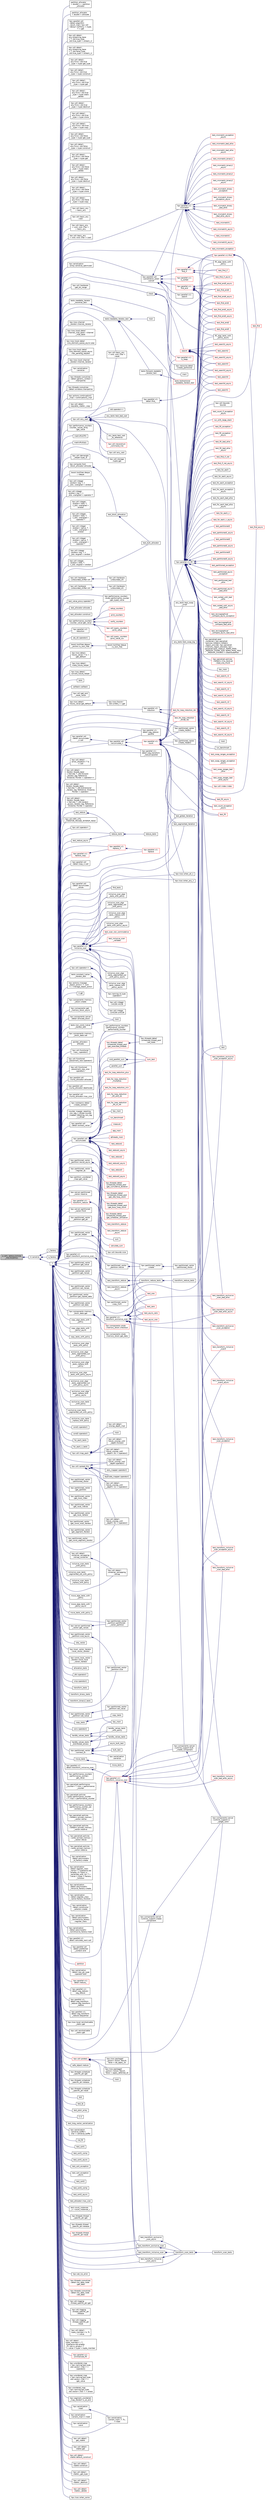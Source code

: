 digraph "A::HPX_SERIALIZATION_POLYMORPHIC"
{
  edge [fontname="Helvetica",fontsize="10",labelfontname="Helvetica",labelfontsize="10"];
  node [fontname="Helvetica",fontsize="10",shape=record];
  rankdir="LR";
  Node168 [label="A::HPX_SERIALIZATION\l_POLYMORPHIC",height=0.2,width=0.4,color="black", fillcolor="grey75", style="filled", fontcolor="black"];
  Node168 -> Node169 [dir="back",color="midnightblue",fontsize="10",style="solid",fontname="Helvetica"];
  Node169 [label="A::serialize",height=0.2,width=0.4,color="black", fillcolor="white", style="filled",URL="$d7/da0/struct_a.html#a5f5c287cf471e274ed9dda0da1592212"];
  Node169 -> Node170 [dir="back",color="midnightblue",fontsize="10",style="solid",fontname="Helvetica"];
  Node170 [label="c_factory",height=0.2,width=0.4,color="black", fillcolor="white", style="filled",URL="$d6/d6e/polymorphic__nonintrusive_8cpp.html#a97741f069eae73011310003f3c8e13b7"];
  Node169 -> Node171 [dir="back",color="midnightblue",fontsize="10",style="solid",fontname="Helvetica"];
  Node171 [label="e_factory",height=0.2,width=0.4,color="black", fillcolor="white", style="filled",URL="$d6/d6e/polymorphic__nonintrusive_8cpp.html#ad6cbef1364816d89b4653743516233c8"];
  Node169 -> Node172 [dir="back",color="midnightblue",fontsize="10",style="solid",fontname="Helvetica"];
  Node172 [label="T",height=0.2,width=0.4,color="black", fillcolor="white", style="filled",URL="$db/d33/polymorphic__semiintrusive__template_8cpp.html#ad187658f9cb91c1312b39ae7e896f1ea"];
  Node172 -> Node173 [dir="back",color="midnightblue",fontsize="10",style="solid",fontname="Helvetica"];
  Node173 [label="partition_allocator\l\< double \>::~partition\l_allocator",height=0.2,width=0.4,color="black", fillcolor="white", style="filled",URL="$d1/df6/structpartition__allocator.html#abbb41a87b1a0f647c6a1b173006fdca1"];
  Node172 -> Node174 [dir="back",color="midnightblue",fontsize="10",style="solid",fontname="Helvetica"];
  Node174 [label="partition_allocator\l\< double \>::allocate",height=0.2,width=0.4,color="black", fillcolor="white", style="filled",URL="$d1/df6/structpartition__allocator.html#afe6e3d689c59365d42fe1ae58e9c6271"];
  Node172 -> Node175 [dir="back",color="midnightblue",fontsize="10",style="solid",fontname="Helvetica"];
  Node175 [label="hpx::parallel::util\l::detail::algorithm\l_result_impl\< hpx::util\l::decay\< ExPolicy \>::type,\l T \>::get",height=0.2,width=0.4,color="black", fillcolor="white", style="filled",URL="$d2/d42/structhpx_1_1parallel_1_1util_1_1detail_1_1algorithm__result__impl.html#ab5b051e8ec74eff5e0e62fd63f5d377e"];
  Node172 -> Node176 [dir="back",color="midnightblue",fontsize="10",style="solid",fontname="Helvetica"];
  Node176 [label="hpx::util::detail::\lany::streaming_base\l\< T, std::true_type,\l std::true_type \>::stream_in",height=0.2,width=0.4,color="black", fillcolor="white", style="filled",URL="$db/d98/structhpx_1_1util_1_1detail_1_1any_1_1streaming__base_3_01_t_00_01std_1_1true__type_00_01std_1_1true__type_01_4.html#a68688d953fc1e2e6d72838e8c25c5224"];
  Node172 -> Node177 [dir="back",color="midnightblue",fontsize="10",style="solid",fontname="Helvetica"];
  Node177 [label="hpx::util::detail::\lany::streaming_base\l\< T, std::false_type,\l std::true_type \>::stream_in",height=0.2,width=0.4,color="black", fillcolor="white", style="filled",URL="$db/dcf/structhpx_1_1util_1_1detail_1_1any_1_1streaming__base_3_01_t_00_01std_1_1false__type_00_01std_1_1true__type_01_4.html#a40a3d3da522ec764fcfe350b32c036fd"];
  Node172 -> Node178 [dir="back",color="midnightblue",fontsize="10",style="solid",fontname="Helvetica"];
  Node178 [label="hpx::util::detail::\lany::fxns\< std::true\l_type \>::type::get_type",height=0.2,width=0.4,color="black", fillcolor="white", style="filled",URL="$d3/d3a/structhpx_1_1util_1_1detail_1_1any_1_1fxns_3_01std_1_1true__type_01_4_1_1type.html#a4993106d5129384b412a3a8977a1bb1e"];
  Node172 -> Node179 [dir="back",color="midnightblue",fontsize="10",style="solid",fontname="Helvetica"];
  Node179 [label="hpx::util::detail::\lany::fxns\< std::true\l_type \>::type::construct",height=0.2,width=0.4,color="black", fillcolor="white", style="filled",URL="$d3/d3a/structhpx_1_1util_1_1detail_1_1any_1_1fxns_3_01std_1_1true__type_01_4_1_1type.html#aaff2abdf7f0e2f8fbcb3fca8e4938553"];
  Node172 -> Node180 [dir="back",color="midnightblue",fontsize="10",style="solid",fontname="Helvetica"];
  Node180 [label="hpx::util::detail::\lany::fxns\< std::true\l_type \>::type::get",height=0.2,width=0.4,color="black", fillcolor="white", style="filled",URL="$d3/d3a/structhpx_1_1util_1_1detail_1_1any_1_1fxns_3_01std_1_1true__type_01_4_1_1type.html#a5cd77444e0681b9de0e7ba4f39b29fb2"];
  Node172 -> Node181 [dir="back",color="midnightblue",fontsize="10",style="solid",fontname="Helvetica"];
  Node181 [label="hpx::util::detail::\lany::fxns\< std::true\l_type \>::type::static\l_delete",height=0.2,width=0.4,color="black", fillcolor="white", style="filled",URL="$d3/d3a/structhpx_1_1util_1_1detail_1_1any_1_1fxns_3_01std_1_1true__type_01_4_1_1type.html#ae0a8e7ab79c01aef3ac216d6887e6073"];
  Node172 -> Node182 [dir="back",color="midnightblue",fontsize="10",style="solid",fontname="Helvetica"];
  Node182 [label="hpx::util::detail::\lany::fxns\< std::true\l_type \>::type::destruct",height=0.2,width=0.4,color="black", fillcolor="white", style="filled",URL="$d3/d3a/structhpx_1_1util_1_1detail_1_1any_1_1fxns_3_01std_1_1true__type_01_4_1_1type.html#a86064daa8429496f3e8af2601014eb65"];
  Node172 -> Node183 [dir="back",color="midnightblue",fontsize="10",style="solid",fontname="Helvetica"];
  Node183 [label="hpx::util::detail::\lany::fxns\< std::true\l_type \>::type::clone",height=0.2,width=0.4,color="black", fillcolor="white", style="filled",URL="$d3/d3a/structhpx_1_1util_1_1detail_1_1any_1_1fxns_3_01std_1_1true__type_01_4_1_1type.html#a7453642d2035d65953a3f88a5b5d96a2"];
  Node172 -> Node184 [dir="back",color="midnightblue",fontsize="10",style="solid",fontname="Helvetica"];
  Node184 [label="hpx::util::detail::\lany::fxns\< std::true\l_type \>::type::copy",height=0.2,width=0.4,color="black", fillcolor="white", style="filled",URL="$d3/d3a/structhpx_1_1util_1_1detail_1_1any_1_1fxns_3_01std_1_1true__type_01_4_1_1type.html#a71c83b1250881d8aee5ec44e9b0dbbff"];
  Node172 -> Node185 [dir="back",color="midnightblue",fontsize="10",style="solid",fontname="Helvetica"];
  Node185 [label="hpx::util::detail::\lany::fxns\< std::false\l_type \>::type::get_type",height=0.2,width=0.4,color="black", fillcolor="white", style="filled",URL="$dd/daf/structhpx_1_1util_1_1detail_1_1any_1_1fxns_3_01std_1_1false__type_01_4_1_1type.html#a9e266b39ff204897d38e661d0ddd5ae1"];
  Node172 -> Node186 [dir="back",color="midnightblue",fontsize="10",style="solid",fontname="Helvetica"];
  Node186 [label="hpx::util::detail::\lany::fxns\< std::false\l_type \>::type::construct",height=0.2,width=0.4,color="black", fillcolor="white", style="filled",URL="$dd/daf/structhpx_1_1util_1_1detail_1_1any_1_1fxns_3_01std_1_1false__type_01_4_1_1type.html#ab6fbb05f608b06d5873b6eff2c3ea15e"];
  Node172 -> Node187 [dir="back",color="midnightblue",fontsize="10",style="solid",fontname="Helvetica"];
  Node187 [label="hpx::util::detail::\lany::fxns\< std::false\l_type \>::type::get",height=0.2,width=0.4,color="black", fillcolor="white", style="filled",URL="$dd/daf/structhpx_1_1util_1_1detail_1_1any_1_1fxns_3_01std_1_1false__type_01_4_1_1type.html#a20364c4daaa8cb34a20d8aa222e9ac2c"];
  Node172 -> Node188 [dir="back",color="midnightblue",fontsize="10",style="solid",fontname="Helvetica"];
  Node188 [label="hpx::util::detail::\lany::fxns\< std::false\l_type \>::type::static\l_delete",height=0.2,width=0.4,color="black", fillcolor="white", style="filled",URL="$dd/daf/structhpx_1_1util_1_1detail_1_1any_1_1fxns_3_01std_1_1false__type_01_4_1_1type.html#a7b577206e561461ab33c46af8106e573"];
  Node172 -> Node189 [dir="back",color="midnightblue",fontsize="10",style="solid",fontname="Helvetica"];
  Node189 [label="hpx::util::detail::\lany::fxns\< std::false\l_type \>::type::destruct",height=0.2,width=0.4,color="black", fillcolor="white", style="filled",URL="$dd/daf/structhpx_1_1util_1_1detail_1_1any_1_1fxns_3_01std_1_1false__type_01_4_1_1type.html#a5f49e57f71f635e8a9f4c83c24d4f6a6"];
  Node172 -> Node190 [dir="back",color="midnightblue",fontsize="10",style="solid",fontname="Helvetica"];
  Node190 [label="hpx::util::detail::\lany::fxns\< std::false\l_type \>::type::clone",height=0.2,width=0.4,color="black", fillcolor="white", style="filled",URL="$dd/daf/structhpx_1_1util_1_1detail_1_1any_1_1fxns_3_01std_1_1false__type_01_4_1_1type.html#a0ce4b6762f25b23827af93e403e6cac7"];
  Node172 -> Node191 [dir="back",color="midnightblue",fontsize="10",style="solid",fontname="Helvetica"];
  Node191 [label="hpx::util::detail::\lany::fxns\< std::false\l_type \>::type::copy",height=0.2,width=0.4,color="black", fillcolor="white", style="filled",URL="$dd/daf/structhpx_1_1util_1_1detail_1_1any_1_1fxns_3_01std_1_1false__type_01_4_1_1type.html#a3adcdb39b394dc89a8d70ab6ac6e15bc"];
  Node172 -> Node192 [dir="back",color="midnightblue",fontsize="10",style="solid",fontname="Helvetica"];
  Node192 [label="hpx::util::basic_any\l::~basic_any",height=0.2,width=0.4,color="black", fillcolor="white", style="filled",URL="$d0/d2c/classhpx_1_1util_1_1basic__any.html#a2e74a920cca5a6bd579ff6568448a067"];
  Node172 -> Node193 [dir="back",color="midnightblue",fontsize="10",style="solid",fontname="Helvetica"];
  Node193 [label="hpx::util::basic_any\l::cast",height=0.2,width=0.4,color="black", fillcolor="white", style="filled",URL="$d0/d2c/classhpx_1_1util_1_1basic__any.html#a649ec7fa683777e000dc24d45d4f5ec3"];
  Node172 -> Node194 [dir="back",color="midnightblue",fontsize="10",style="solid",fontname="Helvetica"];
  Node194 [label="hpx::util::basic_any\l\< void, void, Char \>\l::~basic_any",height=0.2,width=0.4,color="black", fillcolor="white", style="filled",URL="$d2/d4e/classhpx_1_1util_1_1basic__any_3_01void_00_01void_00_01_char_01_4.html#a30732393dc586626b845c6a32f3cfde5"];
  Node172 -> Node195 [dir="back",color="midnightblue",fontsize="10",style="solid",fontname="Helvetica"];
  Node195 [label="hpx::util::basic_any\l\< void, void, Char \>::cast",height=0.2,width=0.4,color="black", fillcolor="white", style="filled",URL="$d2/d4e/classhpx_1_1util_1_1basic__any_3_01void_00_01void_00_01_char_01_4.html#aba9d968602e9d9e9ff7d4e40650604c6"];
  Node172 -> Node196 [dir="back",color="midnightblue",fontsize="10",style="solid",fontname="Helvetica"];
  Node196 [label="hpx::util::basic_any\l\< void, void, Char \>\l::reset",height=0.2,width=0.4,color="black", fillcolor="white", style="filled",URL="$d2/d4e/classhpx_1_1util_1_1basic__any_3_01void_00_01void_00_01_char_01_4.html#a1e179274447c726bd6750f8afc6e305d"];
  Node172 -> Node197 [dir="back",color="midnightblue",fontsize="10",style="solid",fontname="Helvetica"];
  Node197 [label="hpx::util::any_cast",height=0.2,width=0.4,color="black", fillcolor="white", style="filled",URL="$df/dad/namespacehpx_1_1util.html#a997730f6bd202a18c8725b9812c988cc"];
  Node197 -> Node196 [dir="back",color="midnightblue",fontsize="10",style="solid",fontname="Helvetica"];
  Node197 -> Node198 [dir="back",color="midnightblue",fontsize="10",style="solid",fontname="Helvetica"];
  Node198 [label="hpx::util::any_cast",height=0.2,width=0.4,color="black", fillcolor="white", style="filled",URL="$df/dad/namespacehpx_1_1util.html#a4f0514cf4660a7475c395dfe096f88d0"];
  Node197 -> Node199 [dir="back",color="midnightblue",fontsize="10",style="solid",fontname="Helvetica"];
  Node199 [label="std::operator\>\>",height=0.2,width=0.4,color="black", fillcolor="white", style="filled",URL="$d8/dcc/namespacestd.html#ab309dcff9d5a42aad5f4ce57a478be82"];
  Node197 -> Node200 [dir="back",color="midnightblue",fontsize="10",style="solid",fontname="Helvetica"];
  Node200 [label="any_tests::test_bad_cast",height=0.2,width=0.4,color="black", fillcolor="white", style="filled",URL="$de/db0/namespaceany__tests.html#a4a1de460829f785bb2af6a34976ebfcc"];
  Node197 -> Node201 [dir="back",color="midnightblue",fontsize="10",style="solid",fontname="Helvetica"];
  Node201 [label="any_tests::test_swap\l_small",height=0.2,width=0.4,color="black", fillcolor="white", style="filled",URL="$de/db0/namespaceany__tests.html#a5a9f3ac333174dc1cc9a9f39d996b4d2"];
  Node197 -> Node202 [dir="back",color="midnightblue",fontsize="10",style="solid",fontname="Helvetica"];
  Node202 [label="any_tests::test_swap_big",height=0.2,width=0.4,color="black", fillcolor="white", style="filled",URL="$de/db0/namespaceany__tests.html#a0567012862bab4ad7821c706fcaa2035"];
  Node197 -> Node203 [dir="back",color="midnightblue",fontsize="10",style="solid",fontname="Helvetica"];
  Node203 [label="any_tests::test_cast\l_to_reference",height=0.2,width=0.4,color="black", fillcolor="white", style="filled",URL="$de/db0/namespaceany__tests.html#a5ce4a2e421e1da27dcfbef68eb397519"];
  Node197 -> Node204 [dir="back",color="midnightblue",fontsize="10",style="solid",fontname="Helvetica"];
  Node204 [label="hpx::util::reconstruct\l_command_line",height=0.2,width=0.4,color="red", fillcolor="white", style="filled",URL="$df/dad/namespacehpx_1_1util.html#a63f3661c5c98045409595391a62c2111"];
  Node197 -> Node206 [dir="back",color="midnightblue",fontsize="10",style="solid",fontname="Helvetica"];
  Node206 [label="hpx::util::storage\l::tuple::get",height=0.2,width=0.4,color="black", fillcolor="white", style="filled",URL="$d8/d2f/classhpx_1_1util_1_1storage_1_1tuple.html#a7e6c86b55273c3c8e832caf40732c9dc"];
  Node172 -> Node207 [dir="back",color="midnightblue",fontsize="10",style="solid",fontname="Helvetica"];
  Node207 [label="hpx::serialization\l::array::serialize_optimized",height=0.2,width=0.4,color="black", fillcolor="white", style="filled",URL="$d6/d0e/classhpx_1_1serialization_1_1array.html#a6dac7bc687be538f0fde2d8eb5143216"];
  Node172 -> Node208 [dir="back",color="midnightblue",fontsize="10",style="solid",fontname="Helvetica"];
  Node208 [label="hpx::util::hardware\l::unbounded_shifter::shl",height=0.2,width=0.4,color="black", fillcolor="white", style="filled",URL="$da/d35/structhpx_1_1util_1_1hardware_1_1unbounded__shifter.html#a964d52168e07560b649aaa461aa31ae7"];
  Node208 -> Node209 [dir="back",color="midnightblue",fontsize="10",style="solid",fontname="Helvetica"];
  Node209 [label="hpx::util::hardware\l::unbounded_shl",height=0.2,width=0.4,color="black", fillcolor="white", style="filled",URL="$d3/d19/namespacehpx_1_1util_1_1hardware.html#ab41d3b3ab7ace1891e5c984d08bd16c1"];
  Node172 -> Node210 [dir="back",color="midnightblue",fontsize="10",style="solid",fontname="Helvetica"];
  Node210 [label="hpx::util::hardware\l::unbounded_shifter::shr",height=0.2,width=0.4,color="black", fillcolor="white", style="filled",URL="$da/d35/structhpx_1_1util_1_1hardware_1_1unbounded__shifter.html#a03befef865101f8d08e491adcf93123f"];
  Node210 -> Node211 [dir="back",color="midnightblue",fontsize="10",style="solid",fontname="Helvetica"];
  Node211 [label="hpx::util::hardware\l::unbounded_shr",height=0.2,width=0.4,color="black", fillcolor="white", style="filled",URL="$d3/d19/namespacehpx_1_1util_1_1hardware.html#a0630bc5659b7cfbd70dffe4c38058476"];
  Node172 -> Node212 [dir="back",color="midnightblue",fontsize="10",style="solid",fontname="Helvetica"];
  Node212 [label="hpx::util::hardware\l::get_bit_range",height=0.2,width=0.4,color="black", fillcolor="white", style="filled",URL="$d3/d19/namespacehpx_1_1util_1_1hardware.html#ac5808f3dbe145f14cc244cd764fef82c"];
  Node172 -> Node213 [dir="back",color="midnightblue",fontsize="10",style="solid",fontname="Helvetica"];
  Node213 [label="test_bulk_allocator",height=0.2,width=0.4,color="black", fillcolor="white", style="filled",URL="$dc/d4a/block__allocator_8cpp.html#aad021fb470ac159eac4609ba96066d4d"];
  Node172 -> Node214 [dir="back",color="midnightblue",fontsize="10",style="solid",fontname="Helvetica"];
  Node214 [label="hpx::compute::host\l::block_allocator::allocate",height=0.2,width=0.4,color="black", fillcolor="white", style="filled",URL="$d2/de8/structhpx_1_1compute_1_1host_1_1block__allocator.html#a4e7e43af2aebdd6b603730bc1e5bdd7c"];
  Node214 -> Node215 [dir="back",color="midnightblue",fontsize="10",style="solid",fontname="Helvetica"];
  Node215 [label="test_block_allocation",height=0.2,width=0.4,color="black", fillcolor="white", style="filled",URL="$dc/d4a/block__allocator_8cpp.html#a7724967e3eafa4b9cfd8f80dad98af00"];
  Node215 -> Node213 [dir="back",color="midnightblue",fontsize="10",style="solid",fontname="Helvetica"];
  Node172 -> Node216 [dir="back",color="midnightblue",fontsize="10",style="solid",fontname="Helvetica"];
  Node216 [label="hpx::parallel::util\l::cancellation_token\l::cancel",height=0.2,width=0.4,color="black", fillcolor="white", style="filled",URL="$d7/dc1/classhpx_1_1parallel_1_1util_1_1cancellation__token.html#a7c04c9ed73eaa872cfd6b72b52922796"];
  Node216 -> Node217 [dir="back",color="midnightblue",fontsize="10",style="solid",fontname="Helvetica"];
  Node217 [label="hpx::parallel::v1::find",height=0.2,width=0.4,color="red", fillcolor="white", style="filled",URL="$db/db9/namespacehpx_1_1parallel_1_1v1.html#a76c5f5c453899c36a61bfa76425b007a"];
  Node217 -> Node228 [dir="back",color="midnightblue",fontsize="10",style="solid",fontname="Helvetica"];
  Node228 [label="test_find",height=0.2,width=0.4,color="red", fillcolor="white", style="filled",URL="$d4/dfc/find_8cpp.html#a413cca1acd45c0d8e2f932c6ef2fd02f"];
  Node217 -> Node230 [dir="back",color="midnightblue",fontsize="10",style="solid",fontname="Helvetica"];
  Node230 [label="test_find_async",height=0.2,width=0.4,color="red", fillcolor="white", style="filled",URL="$d4/dfc/find_8cpp.html#abcfb114fa4026d0c9fb890366bd0bbec"];
  Node216 -> Node258 [dir="back",color="midnightblue",fontsize="10",style="solid",fontname="Helvetica"];
  Node258 [label="hpx::parallel::v1::\lfind_if",height=0.2,width=0.4,color="red", fillcolor="white", style="filled",URL="$db/db9/namespacehpx_1_1parallel_1_1v1.html#a1f66ab2a9b26ef5b5ed2c08194586b86"];
  Node258 -> Node217 [dir="back",color="midnightblue",fontsize="10",style="solid",fontname="Helvetica"];
  Node258 -> Node265 [dir="back",color="midnightblue",fontsize="10",style="solid",fontname="Helvetica"];
  Node265 [label="test_find_if",height=0.2,width=0.4,color="red", fillcolor="white", style="filled",URL="$d4/d38/findif_8cpp.html#abc1eda77a21ef47a5d324973348433d4"];
  Node258 -> Node267 [dir="back",color="midnightblue",fontsize="10",style="solid",fontname="Helvetica"];
  Node267 [label="test_find_if_async",height=0.2,width=0.4,color="red", fillcolor="white", style="filled",URL="$d4/d38/findif_8cpp.html#ae5df631653b627a610f515fea1cea3db"];
  Node216 -> Node280 [dir="back",color="midnightblue",fontsize="10",style="solid",fontname="Helvetica"];
  Node280 [label="hpx::parallel::v1::\lfind_end",height=0.2,width=0.4,color="red", fillcolor="white", style="filled",URL="$db/db9/namespacehpx_1_1parallel_1_1v1.html#a26511ec61e75971d7c4c15c021548f9d"];
  Node280 -> Node291 [dir="back",color="midnightblue",fontsize="10",style="solid",fontname="Helvetica"];
  Node291 [label="test_find_end1",height=0.2,width=0.4,color="red", fillcolor="white", style="filled",URL="$de/d27/findend_8cpp.html#a8d69f88e05067fa16f1bc996e4f5204a"];
  Node280 -> Node293 [dir="back",color="midnightblue",fontsize="10",style="solid",fontname="Helvetica"];
  Node293 [label="test_find_end1_async",height=0.2,width=0.4,color="red", fillcolor="white", style="filled",URL="$de/d27/findend_8cpp.html#a3c2aa414b7e6f2849bfff77eee053c6c"];
  Node280 -> Node294 [dir="back",color="midnightblue",fontsize="10",style="solid",fontname="Helvetica"];
  Node294 [label="test_find_end2",height=0.2,width=0.4,color="red", fillcolor="white", style="filled",URL="$de/d27/findend_8cpp.html#ae26806919871ed18953e72532f2d5cdd"];
  Node280 -> Node296 [dir="back",color="midnightblue",fontsize="10",style="solid",fontname="Helvetica"];
  Node296 [label="test_find_end2_async",height=0.2,width=0.4,color="red", fillcolor="white", style="filled",URL="$de/d27/findend_8cpp.html#a163128cab241b1a66d1729e13bb00b17"];
  Node280 -> Node297 [dir="back",color="midnightblue",fontsize="10",style="solid",fontname="Helvetica"];
  Node297 [label="test_find_end3",height=0.2,width=0.4,color="red", fillcolor="white", style="filled",URL="$de/d27/findend_8cpp.html#aa91633a737ceadc8e97fe2a305f9cbfc"];
  Node280 -> Node299 [dir="back",color="midnightblue",fontsize="10",style="solid",fontname="Helvetica"];
  Node299 [label="test_find_end3_async",height=0.2,width=0.4,color="red", fillcolor="white", style="filled",URL="$de/d27/findend_8cpp.html#a9287cebd15252054147305c49c61572f"];
  Node280 -> Node300 [dir="back",color="midnightblue",fontsize="10",style="solid",fontname="Helvetica"];
  Node300 [label="test_find_end4",height=0.2,width=0.4,color="red", fillcolor="white", style="filled",URL="$de/d27/findend_8cpp.html#ad1c1901e09334db9e91e633a700d5e7c"];
  Node280 -> Node302 [dir="back",color="midnightblue",fontsize="10",style="solid",fontname="Helvetica"];
  Node302 [label="test_find_end4_async",height=0.2,width=0.4,color="red", fillcolor="white", style="filled",URL="$de/d27/findend_8cpp.html#ab88baf684c0296678fc8b3656855906a"];
  Node216 -> Node311 [dir="back",color="midnightblue",fontsize="10",style="solid",fontname="Helvetica"];
  Node311 [label="hpx::parallel::v1::\lis_heap",height=0.2,width=0.4,color="red", fillcolor="white", style="filled",URL="$db/db9/namespacehpx_1_1parallel_1_1v1.html#aac059f3475e076e09d839022cbe17da9"];
  Node216 -> Node334 [dir="back",color="midnightblue",fontsize="10",style="solid",fontname="Helvetica"];
  Node334 [label="hpx::parallel::v1::\lis_sorted",height=0.2,width=0.4,color="red", fillcolor="white", style="filled",URL="$db/db9/namespacehpx_1_1parallel_1_1v1.html#a85efa0a779518b75859d9c55fd211cb0"];
  Node216 -> Node354 [dir="back",color="midnightblue",fontsize="10",style="solid",fontname="Helvetica"];
  Node354 [label="hpx::parallel::v1::\lmismatch",height=0.2,width=0.4,color="black", fillcolor="white", style="filled",URL="$db/db9/namespacehpx_1_1parallel_1_1v1.html#ad2210ac36941837306cdf8c12114a31a"];
  Node354 -> Node355 [dir="back",color="midnightblue",fontsize="10",style="solid",fontname="Helvetica"];
  Node355 [label="test_mismatch1",height=0.2,width=0.4,color="red", fillcolor="white", style="filled",URL="$da/d76/mismatch_8cpp.html#a31b8eb41137dc3981d633608c888ec94"];
  Node354 -> Node357 [dir="back",color="midnightblue",fontsize="10",style="solid",fontname="Helvetica"];
  Node357 [label="test_mismatch1_async",height=0.2,width=0.4,color="red", fillcolor="white", style="filled",URL="$da/d76/mismatch_8cpp.html#a607ec4e491601e2946039c78d2519f57"];
  Node354 -> Node358 [dir="back",color="midnightblue",fontsize="10",style="solid",fontname="Helvetica"];
  Node358 [label="test_mismatch2",height=0.2,width=0.4,color="red", fillcolor="white", style="filled",URL="$da/d76/mismatch_8cpp.html#a5e8aac44c5d46ac2cd10cca420debb9b"];
  Node354 -> Node360 [dir="back",color="midnightblue",fontsize="10",style="solid",fontname="Helvetica"];
  Node360 [label="test_mismatch2_async",height=0.2,width=0.4,color="red", fillcolor="white", style="filled",URL="$da/d76/mismatch_8cpp.html#a45e7a6ebf787d15f6edace512961afd1"];
  Node354 -> Node361 [dir="back",color="midnightblue",fontsize="10",style="solid",fontname="Helvetica"];
  Node361 [label="test_mismatch_exception",height=0.2,width=0.4,color="red", fillcolor="white", style="filled",URL="$da/d76/mismatch_8cpp.html#a9aca879a52bb8ce8b81c9a38607698dc"];
  Node354 -> Node363 [dir="back",color="midnightblue",fontsize="10",style="solid",fontname="Helvetica"];
  Node363 [label="test_mismatch_exception\l_async",height=0.2,width=0.4,color="red", fillcolor="white", style="filled",URL="$da/d76/mismatch_8cpp.html#aa0568542fb0187a50d93bc1d2a0c4068"];
  Node354 -> Node364 [dir="back",color="midnightblue",fontsize="10",style="solid",fontname="Helvetica"];
  Node364 [label="test_mismatch_bad_alloc",height=0.2,width=0.4,color="red", fillcolor="white", style="filled",URL="$da/d76/mismatch_8cpp.html#ab0daec5a91b8636262c562df56222586"];
  Node354 -> Node366 [dir="back",color="midnightblue",fontsize="10",style="solid",fontname="Helvetica"];
  Node366 [label="test_mismatch_bad_alloc\l_async",height=0.2,width=0.4,color="red", fillcolor="white", style="filled",URL="$da/d76/mismatch_8cpp.html#afc89976621e5b4c45ad420a8a38bdbd7"];
  Node354 -> Node367 [dir="back",color="midnightblue",fontsize="10",style="solid",fontname="Helvetica"];
  Node367 [label="test_mismatch_binary1",height=0.2,width=0.4,color="red", fillcolor="white", style="filled",URL="$d0/d8b/mismatch__binary_8cpp.html#a19c60cca40132f080bb9878f4f37dc25"];
  Node354 -> Node369 [dir="back",color="midnightblue",fontsize="10",style="solid",fontname="Helvetica"];
  Node369 [label="test_mismatch_binary1\l_async",height=0.2,width=0.4,color="red", fillcolor="white", style="filled",URL="$d0/d8b/mismatch__binary_8cpp.html#a60d850e7bea3f516feda64d22d0e6292"];
  Node354 -> Node370 [dir="back",color="midnightblue",fontsize="10",style="solid",fontname="Helvetica"];
  Node370 [label="test_mismatch_binary2",height=0.2,width=0.4,color="red", fillcolor="white", style="filled",URL="$d0/d8b/mismatch__binary_8cpp.html#a5507e8e7a8f06512409d42a6224f0c0f"];
  Node354 -> Node372 [dir="back",color="midnightblue",fontsize="10",style="solid",fontname="Helvetica"];
  Node372 [label="test_mismatch_binary2\l_async",height=0.2,width=0.4,color="red", fillcolor="white", style="filled",URL="$d0/d8b/mismatch__binary_8cpp.html#a2634d42741b42c2f02cef37dc86a0637"];
  Node354 -> Node373 [dir="back",color="midnightblue",fontsize="10",style="solid",fontname="Helvetica"];
  Node373 [label="test_mismatch_binary\l_exception",height=0.2,width=0.4,color="red", fillcolor="white", style="filled",URL="$d0/d8b/mismatch__binary_8cpp.html#a017e79c0d0063e13e59ca0e5023aa91d"];
  Node354 -> Node375 [dir="back",color="midnightblue",fontsize="10",style="solid",fontname="Helvetica"];
  Node375 [label="test_mismatch_binary\l_exception_async",height=0.2,width=0.4,color="red", fillcolor="white", style="filled",URL="$d0/d8b/mismatch__binary_8cpp.html#ab9607c14f87e2272d7ff7dd5d1f9a742"];
  Node354 -> Node376 [dir="back",color="midnightblue",fontsize="10",style="solid",fontname="Helvetica"];
  Node376 [label="test_mismatch_binary\l_bad_alloc",height=0.2,width=0.4,color="red", fillcolor="white", style="filled",URL="$d0/d8b/mismatch__binary_8cpp.html#aa39ccc107a1b1979c4fc6dd88041287b"];
  Node354 -> Node378 [dir="back",color="midnightblue",fontsize="10",style="solid",fontname="Helvetica"];
  Node378 [label="test_mismatch_binary\l_bad_alloc_async",height=0.2,width=0.4,color="red", fillcolor="white", style="filled",URL="$d0/d8b/mismatch__binary_8cpp.html#a73dc228c57f5fa4d10c0cb2c1a49b73d"];
  Node216 -> Node379 [dir="back",color="midnightblue",fontsize="10",style="solid",fontname="Helvetica"];
  Node379 [label="hpx::parallel::v1::\lsearch",height=0.2,width=0.4,color="black", fillcolor="white", style="filled",URL="$db/db9/namespacehpx_1_1parallel_1_1v1.html#a6fb628e85b98d7c05304d7a10ffcfe2e"];
  Node172 -> Node380 [dir="back",color="midnightblue",fontsize="10",style="solid",fontname="Helvetica"];
  Node380 [label="hpx::lcos::channel\l_iterator::channel_iterator",height=0.2,width=0.4,color="black", fillcolor="white", style="filled",URL="$d0/dc2/classhpx_1_1lcos_1_1channel__iterator.html#a9730e3a9bc071668261ee213822537c5"];
  Node172 -> Node381 [dir="back",color="midnightblue",fontsize="10",style="solid",fontname="Helvetica"];
  Node381 [label="hpx::lcos::local::detail\l::channel_impl_base::~channel\l_impl_base",height=0.2,width=0.4,color="black", fillcolor="white", style="filled",URL="$d1/df1/structhpx_1_1lcos_1_1local_1_1detail_1_1channel__impl__base.html#a2d61ae764fbfde35d5730b2156ba877b"];
  Node172 -> Node382 [dir="back",color="midnightblue",fontsize="10",style="solid",fontname="Helvetica"];
  Node382 [label="hpx::lcos::local::detail\l::one_element_queue_async::pop",height=0.2,width=0.4,color="black", fillcolor="white", style="filled",URL="$d5/ded/classhpx_1_1lcos_1_1local_1_1detail_1_1one__element__queue__async.html#a43ff4ea4e4f770aed40d4fef556239f7"];
  Node172 -> Node383 [dir="back",color="midnightblue",fontsize="10",style="solid",fontname="Helvetica"];
  Node383 [label="hpx::lcos::local::detail\l::one_element_queue_async\l::has_pending_request",height=0.2,width=0.4,color="black", fillcolor="white", style="filled",URL="$d5/ded/classhpx_1_1lcos_1_1local_1_1detail_1_1one__element__queue__async.html#ac74f3d498985be8d0074744eba47f20e"];
  Node172 -> Node384 [dir="back",color="midnightblue",fontsize="10",style="solid",fontname="Helvetica"];
  Node384 [label="hpx::lcos::local::channel\l_iterator::channel_iterator",height=0.2,width=0.4,color="black", fillcolor="white", style="filled",URL="$d5/d01/classhpx_1_1lcos_1_1local_1_1channel__iterator.html#a18817a87547e40f5c5ef079d255a2a24"];
  Node172 -> Node385 [dir="back",color="midnightblue",fontsize="10",style="solid",fontname="Helvetica"];
  Node385 [label="hpx::serialization\l::serialize",height=0.2,width=0.4,color="black", fillcolor="white", style="filled",URL="$d5/d3c/namespacehpx_1_1serialization.html#ad8266294b14884d0be58fa2ec8eea347"];
  Node172 -> Node386 [dir="back",color="midnightblue",fontsize="10",style="solid",fontname="Helvetica"];
  Node386 [label="hpx::threads::coroutines\l::detail::generic_context\l::trampoline",height=0.2,width=0.4,color="black", fillcolor="white", style="filled",URL="$de/d7d/namespacehpx_1_1threads_1_1coroutines_1_1detail_1_1generic__context.html#ad78b11461c72801cd0c45dcd14e5844a"];
  Node172 -> Node387 [dir="back",color="midnightblue",fontsize="10",style="solid",fontname="Helvetica"];
  Node387 [label="hpx::threads::coroutines\l::detail::windows::trampoline",height=0.2,width=0.4,color="black", fillcolor="white", style="filled",URL="$d2/d80/namespacehpx_1_1threads_1_1coroutines_1_1detail_1_1windows.html#a5d0df6baeed2d62a8df117cffb84aa33"];
  Node172 -> Node388 [dir="back",color="midnightblue",fontsize="10",style="solid",fontname="Helvetica"];
  Node388 [label="hpx::actions::continuation2\l_impl::~continuation2_impl",height=0.2,width=0.4,color="black", fillcolor="white", style="filled",URL="$d1/d64/structhpx_1_1actions_1_1continuation2__impl.html#a2eed2d01723b5e525bc67852eb90887a"];
  Node172 -> Node389 [dir="back",color="midnightblue",fontsize="10",style="solid",fontname="Helvetica"];
  Node389 [label="hpx::util::detail::\lcopyable_vtable::_copy",height=0.2,width=0.4,color="black", fillcolor="white", style="filled",URL="$dd/d88/structhpx_1_1util_1_1detail_1_1copyable__vtable.html#af8208c5306b8f35eeee450b403bda68f"];
  Node172 -> Node390 [dir="back",color="midnightblue",fontsize="10",style="solid",fontname="Helvetica"];
  Node390 [label="hpx::performance_counters\l::counter_value::get_value",height=0.2,width=0.4,color="black", fillcolor="white", style="filled",URL="$d5/d2b/structhpx_1_1performance__counters_1_1counter__value.html#a6b3d9b08f72082bbca3d82e2f61985aa",tooltip="Retrieve the &#39;real&#39; value of the counter_value, converted to the requested type T. "];
  Node390 -> Node391 [dir="back",color="midnightblue",fontsize="10",style="solid",fontname="Helvetica"];
  Node391 [label="setup_counters",height=0.2,width=0.4,color="red", fillcolor="white", style="filled",URL="$d0/d6b/1d__stencil__4__repart_8cpp.html#ab1bf1c667fac5b7c94245e4173d59db7"];
  Node390 -> Node393 [dir="back",color="midnightblue",fontsize="10",style="solid",fontname="Helvetica"];
  Node393 [label="hpx::performance_counters\l::stubs::performance_counter\l::get_typed_value",height=0.2,width=0.4,color="black", fillcolor="white", style="filled",URL="$dc/d43/structhpx_1_1performance__counters_1_1stubs_1_1performance__counter.html#a4ee2262e2b2788aefff379903bc75412"];
  Node390 -> Node394 [dir="back",color="midnightblue",fontsize="10",style="solid",fontname="Helvetica"];
  Node394 [label="print_counters",height=0.2,width=0.4,color="red", fillcolor="white", style="filled",URL="$df/d23/put__parcels_8cpp.html#af80bde13e0799a8836ea0c3ca81034a6"];
  Node390 -> Node396 [dir="back",color="midnightblue",fontsize="10",style="solid",fontname="Helvetica"];
  Node396 [label="verify_counters",height=0.2,width=0.4,color="red", fillcolor="white", style="filled",URL="$df/d62/put__parcels__with__compression_8cpp.html#a08198bac17e41571a7d9cb6b0215dcad"];
  Node390 -> Node398 [dir="back",color="midnightblue",fontsize="10",style="solid",fontname="Helvetica"];
  Node398 [label="hpx::util::query_counters\l::print_value",height=0.2,width=0.4,color="red", fillcolor="white", style="filled",URL="$de/ddf/classhpx_1_1util_1_1query__counters.html#ac2232492c0dc3f4cd9c8a25ab59aa42a"];
  Node390 -> Node400 [dir="back",color="midnightblue",fontsize="10",style="solid",fontname="Helvetica"];
  Node400 [label="hpx::util::query_counters\l::print_value_csv",height=0.2,width=0.4,color="red", fillcolor="white", style="filled",URL="$de/ddf/classhpx_1_1util_1_1query__counters.html#aaa0f3990949454705bf5ea892831cd7f"];
  Node172 -> Node401 [dir="back",color="midnightblue",fontsize="10",style="solid",fontname="Helvetica"];
  Node401 [label="hpx::performance_counters\l::counter_values_array\l::get_value",height=0.2,width=0.4,color="black", fillcolor="white", style="filled",URL="$de/d61/structhpx_1_1performance__counters_1_1counter__values__array.html#a52aca24e1d2866a0685707c64a116416",tooltip="Retrieve the &#39;real&#39; value of the counter_value, converted to the requested type T. "];
  Node172 -> Node402 [dir="back",color="midnightblue",fontsize="10",style="solid",fontname="Helvetica"];
  Node402 [label="matrixMulCPU",height=0.2,width=0.4,color="black", fillcolor="white", style="filled",URL="$dd/d84/cublas__matmul_8cpp.html#ade142102cce3321fe9c9ed66e38452b9"];
  Node172 -> Node403 [dir="back",color="midnightblue",fontsize="10",style="solid",fontname="Helvetica"];
  Node403 [label="matrixMultiply",height=0.2,width=0.4,color="black", fillcolor="white", style="filled",URL="$dd/d84/cublas__matmul_8cpp.html#aa067c394898cc546b800722bc5eae6ee"];
  Node172 -> Node404 [dir="back",color="midnightblue",fontsize="10",style="solid",fontname="Helvetica"];
  Node404 [label="check",height=0.2,width=0.4,color="black", fillcolor="white", style="filled",URL="$d0/d2b/cxx14__return__type__deduction_8cpp.html#a985ac753901f60be998f7e3fbfeae4d6"];
  Node404 -> Node405 [dir="back",color="midnightblue",fontsize="10",style="solid",fontname="Helvetica"];
  Node405 [label="hpx::resource::detail\l::create_partitioner",height=0.2,width=0.4,color="black", fillcolor="white", style="filled",URL="$d8/d1e/namespacehpx_1_1resource_1_1detail.html#a7cf4126748bdc4c7a71cb3c68e7d8a40"];
  Node404 -> Node406 [dir="back",color="midnightblue",fontsize="10",style="solid",fontname="Helvetica"];
  Node406 [label="main",height=0.2,width=0.4,color="black", fillcolor="white", style="filled",URL="$d0/d2b/cxx14__return__type__deduction_8cpp.html#ae66f6b31b5ad750f1fe042a706a4e3d4"];
  Node404 -> Node407 [dir="back",color="midnightblue",fontsize="10",style="solid",fontname="Helvetica"];
  Node407 [label="search",height=0.2,width=0.4,color="red", fillcolor="white", style="filled",URL="$df/df7/spell__check__file_8cpp.html#a09657157ecc03ef4b5e3935595d09c94"];
  Node407 -> Node408 [dir="back",color="midnightblue",fontsize="10",style="solid",fontname="Helvetica"];
  Node408 [label="test_search1",height=0.2,width=0.4,color="red", fillcolor="white", style="filled",URL="$d9/def/search_8cpp.html#ad346d573ee66dd6187a30ea59bceaea3"];
  Node407 -> Node410 [dir="back",color="midnightblue",fontsize="10",style="solid",fontname="Helvetica"];
  Node410 [label="test_search1_async",height=0.2,width=0.4,color="red", fillcolor="white", style="filled",URL="$d9/def/search_8cpp.html#a78c5c6030ae0534b9d17b3727110f4c4"];
  Node407 -> Node411 [dir="back",color="midnightblue",fontsize="10",style="solid",fontname="Helvetica"];
  Node411 [label="test_search2",height=0.2,width=0.4,color="red", fillcolor="white", style="filled",URL="$d9/def/search_8cpp.html#add09b04ec0abd97dacd03bfcd5e18d3c"];
  Node407 -> Node413 [dir="back",color="midnightblue",fontsize="10",style="solid",fontname="Helvetica"];
  Node413 [label="test_search2_async",height=0.2,width=0.4,color="red", fillcolor="white", style="filled",URL="$d9/def/search_8cpp.html#a53e0b7f111273d2c469ea1bc29dcf1d9"];
  Node407 -> Node414 [dir="back",color="midnightblue",fontsize="10",style="solid",fontname="Helvetica"];
  Node414 [label="test_search3",height=0.2,width=0.4,color="red", fillcolor="white", style="filled",URL="$d9/def/search_8cpp.html#a7f1540c27c84641e7ca974fb25007f00"];
  Node407 -> Node416 [dir="back",color="midnightblue",fontsize="10",style="solid",fontname="Helvetica"];
  Node416 [label="test_search3_async",height=0.2,width=0.4,color="red", fillcolor="white", style="filled",URL="$d9/def/search_8cpp.html#a5d842fb2ad46ab811475b202ced24cbe"];
  Node407 -> Node417 [dir="back",color="midnightblue",fontsize="10",style="solid",fontname="Helvetica"];
  Node417 [label="test_search4",height=0.2,width=0.4,color="red", fillcolor="white", style="filled",URL="$d9/def/search_8cpp.html#ab1e8636d05cc74c819b98e7bd631e67f"];
  Node407 -> Node419 [dir="back",color="midnightblue",fontsize="10",style="solid",fontname="Helvetica"];
  Node419 [label="test_search4_async",height=0.2,width=0.4,color="red", fillcolor="white", style="filled",URL="$d9/def/search_8cpp.html#a0b7c6fac420402ca7fc40ff008573087"];
  Node172 -> Node429 [dir="back",color="midnightblue",fontsize="10",style="solid",fontname="Helvetica"];
  Node429 [label="hpx::util::demangle\l_helper::type_id",height=0.2,width=0.4,color="black", fillcolor="white", style="filled",URL="$dd/d34/structhpx_1_1util_1_1demangle__helper.html#aec1bc3ab2f4db8ac6afc608419c761b8"];
  Node172 -> Node430 [dir="back",color="midnightblue",fontsize="10",style="solid",fontname="Helvetica"];
  Node430 [label="boost::lockfree::deque\l_anchor::is_lock_free",height=0.2,width=0.4,color="black", fillcolor="white", style="filled",URL="$d4/d37/structboost_1_1lockfree_1_1deque__anchor.html#a8249ead305406f4ee27e04675b344af0"];
  Node430 -> Node431 [dir="back",color="midnightblue",fontsize="10",style="solid",fontname="Helvetica"];
  Node431 [label="boost::lockfree::deque\l::is_lock_free",height=0.2,width=0.4,color="black", fillcolor="white", style="filled",URL="$db/d6c/structboost_1_1lockfree_1_1deque.html#a5bfa62b88853c9f96fa74cc7a0534093"];
  Node172 -> Node432 [dir="back",color="midnightblue",fontsize="10",style="solid",fontname="Helvetica"];
  Node432 [label="boost::lockfree::deque\l::~deque",height=0.2,width=0.4,color="black", fillcolor="white", style="filled",URL="$db/d6c/structboost_1_1lockfree_1_1deque.html#a63ef1525a2eaa54dd0761b54d3584587"];
  Node172 -> Node433 [dir="back",color="midnightblue",fontsize="10",style="solid",fontname="Helvetica"];
  Node433 [label="hpx::util::integer\l::endian\< big, T, n\l_bits, unaligned \>::endian",height=0.2,width=0.4,color="black", fillcolor="white", style="filled",URL="$d4/d93/classhpx_1_1util_1_1integer_1_1endian_3_01big_00_01_t_00_01n__bits_00_01unaligned_01_4.html#a03b81953b5990295e8c5ecea8521e8ea"];
  Node172 -> Node434 [dir="back",color="midnightblue",fontsize="10",style="solid",fontname="Helvetica"];
  Node434 [label="hpx::util::integer\l::endian\< big, T, n\l_bits, unaligned \>::operator T",height=0.2,width=0.4,color="black", fillcolor="white", style="filled",URL="$d4/d93/classhpx_1_1util_1_1integer_1_1endian_3_01big_00_01_t_00_01n__bits_00_01unaligned_01_4.html#aaefb5e43be0b6965ea466a6b763513ed"];
  Node172 -> Node435 [dir="back",color="midnightblue",fontsize="10",style="solid",fontname="Helvetica"];
  Node435 [label="hpx::util::integer\l::endian\< little, T,\l n_bits, unaligned \>\l::endian",height=0.2,width=0.4,color="black", fillcolor="white", style="filled",URL="$de/db9/classhpx_1_1util_1_1integer_1_1endian_3_01little_00_01_t_00_01n__bits_00_01unaligned_01_4.html#a37c1171c4bda4cf073fd540d3f0a6ba0"];
  Node172 -> Node436 [dir="back",color="midnightblue",fontsize="10",style="solid",fontname="Helvetica"];
  Node436 [label="hpx::util::integer\l::endian\< little, T,\l n_bits, unaligned \>\l::operator T",height=0.2,width=0.4,color="black", fillcolor="white", style="filled",URL="$de/db9/classhpx_1_1util_1_1integer_1_1endian_3_01little_00_01_t_00_01n__bits_00_01unaligned_01_4.html#a31bb774e42125003b3fa4be472111e47"];
  Node172 -> Node437 [dir="back",color="midnightblue",fontsize="10",style="solid",fontname="Helvetica"];
  Node437 [label="hpx::util::integer\l::endian\< native, T,\l n_bits, unaligned \>\l::endian",height=0.2,width=0.4,color="black", fillcolor="white", style="filled",URL="$d7/d03/classhpx_1_1util_1_1integer_1_1endian_3_01native_00_01_t_00_01n__bits_00_01unaligned_01_4.html#a1b2e8df3af6035cff703208baaf7f7b8"];
  Node172 -> Node438 [dir="back",color="midnightblue",fontsize="10",style="solid",fontname="Helvetica"];
  Node438 [label="hpx::util::integer\l::endian\< native, T,\l n_bits, unaligned \>\l::operator T",height=0.2,width=0.4,color="black", fillcolor="white", style="filled",URL="$d7/d03/classhpx_1_1util_1_1integer_1_1endian_3_01native_00_01_t_00_01n__bits_00_01unaligned_01_4.html#a2f15caaf9c6b67cce792bd10fafd661b"];
  Node172 -> Node439 [dir="back",color="midnightblue",fontsize="10",style="solid",fontname="Helvetica"];
  Node439 [label="hpx::util::integer\l::endian\< big, T, n\l_bits, aligned \>::endian",height=0.2,width=0.4,color="black", fillcolor="white", style="filled",URL="$d6/d6e/classhpx_1_1util_1_1integer_1_1endian_3_01big_00_01_t_00_01n__bits_00_01aligned_01_4.html#a9e8298e9d169176e1b172fa15f422695"];
  Node172 -> Node440 [dir="back",color="midnightblue",fontsize="10",style="solid",fontname="Helvetica"];
  Node440 [label="hpx::util::integer\l::endian\< little, T,\l n_bits, aligned \>::endian",height=0.2,width=0.4,color="black", fillcolor="white", style="filled",URL="$d8/dbb/classhpx_1_1util_1_1integer_1_1endian_3_01little_00_01_t_00_01n__bits_00_01aligned_01_4.html#a2891f6c3efd28f2a74f8c7317e8d74f8"];
  Node172 -> Node441 [dir="back",color="midnightblue",fontsize="10",style="solid",fontname="Helvetica"];
  Node441 [label="hpx::parallel::v1::fill",height=0.2,width=0.4,color="black", fillcolor="white", style="filled",URL="$db/db9/namespacehpx_1_1parallel_1_1v1.html#a2e0f7399daabb5d675c4229ca3d71809"];
  Node441 -> Node442 [dir="back",color="midnightblue",fontsize="10",style="solid",fontname="Helvetica"];
  Node442 [label="hpx::util::index::index",height=0.2,width=0.4,color="red", fillcolor="white", style="filled",URL="$de/d30/classhpx_1_1util_1_1index.html#abf882e9cdd8bf9d95b4faba144f9caed",tooltip="Effects: Zero-initializes each component. "];
  Node441 -> Node453 [dir="back",color="midnightblue",fontsize="10",style="solid",fontname="Helvetica"];
  Node453 [label="hpx::util::bounds::\lbounds",height=0.2,width=0.4,color="black", fillcolor="white", style="filled",URL="$d4/d1b/classhpx_1_1util_1_1bounds.html#a601f156f60c6e659628f03d389770fe7",tooltip="Effects: Zero-initializes each component. "];
  Node441 -> Node454 [dir="back",color="midnightblue",fontsize="10",style="solid",fontname="Helvetica"];
  Node454 [label="test_count_exception\l_async",height=0.2,width=0.4,color="red", fillcolor="white", style="filled",URL="$de/d3a/count__tests_8hpp.html#ab0cd91de016499bfe205083429b6785a"];
  Node441 -> Node456 [dir="back",color="midnightblue",fontsize="10",style="solid",fontname="Helvetica"];
  Node456 [label="test_count_if_exception\l_async",height=0.2,width=0.4,color="red", fillcolor="white", style="filled",URL="$d4/da4/countif__tests_8hpp.html#af96d44180e275fd7ad93e677dcb07b74"];
  Node441 -> Node458 [dir="back",color="midnightblue",fontsize="10",style="solid",fontname="Helvetica"];
  Node458 [label="run_with_large_stack",height=0.2,width=0.4,color="red", fillcolor="white", style="filled",URL="$d0/d82/customize__async_8cpp.html#a6016a3884b47920235a6f1372d57577b"];
  Node441 -> Node460 [dir="back",color="midnightblue",fontsize="10",style="solid",fontname="Helvetica"];
  Node460 [label="test_fill",height=0.2,width=0.4,color="red", fillcolor="white", style="filled",URL="$db/df9/fill_8cpp.html#ad931e89bdc39168cdc6519ee48bd69a3"];
  Node441 -> Node462 [dir="back",color="midnightblue",fontsize="10",style="solid",fontname="Helvetica"];
  Node462 [label="test_fill_async",height=0.2,width=0.4,color="red", fillcolor="white", style="filled",URL="$db/df9/fill_8cpp.html#a746e43066c59dc6277a1d21db34f226c"];
  Node441 -> Node463 [dir="back",color="midnightblue",fontsize="10",style="solid",fontname="Helvetica"];
  Node463 [label="test_fill_exception",height=0.2,width=0.4,color="red", fillcolor="white", style="filled",URL="$db/df9/fill_8cpp.html#adff9860900b4cc07677cc1f2949f8150"];
  Node441 -> Node465 [dir="back",color="midnightblue",fontsize="10",style="solid",fontname="Helvetica"];
  Node465 [label="test_fill_exception\l_async",height=0.2,width=0.4,color="red", fillcolor="white", style="filled",URL="$db/df9/fill_8cpp.html#a190a63f49881feec418296730d8b1bb8"];
  Node441 -> Node466 [dir="back",color="midnightblue",fontsize="10",style="solid",fontname="Helvetica"];
  Node466 [label="test_fill_bad_alloc",height=0.2,width=0.4,color="red", fillcolor="white", style="filled",URL="$db/df9/fill_8cpp.html#a09fee331d9dd2811bceeb3dbac5e5ef3"];
  Node441 -> Node468 [dir="back",color="midnightblue",fontsize="10",style="solid",fontname="Helvetica"];
  Node468 [label="test_fill_bad_alloc\l_async",height=0.2,width=0.4,color="red", fillcolor="white", style="filled",URL="$db/df9/fill_8cpp.html#aeb043a5244e873ff2c97d9eb173ac423"];
  Node441 -> Node228 [dir="back",color="midnightblue",fontsize="10",style="solid",fontname="Helvetica"];
  Node441 -> Node230 [dir="back",color="midnightblue",fontsize="10",style="solid",fontname="Helvetica"];
  Node441 -> Node291 [dir="back",color="midnightblue",fontsize="10",style="solid",fontname="Helvetica"];
  Node441 -> Node293 [dir="back",color="midnightblue",fontsize="10",style="solid",fontname="Helvetica"];
  Node441 -> Node294 [dir="back",color="midnightblue",fontsize="10",style="solid",fontname="Helvetica"];
  Node441 -> Node296 [dir="back",color="midnightblue",fontsize="10",style="solid",fontname="Helvetica"];
  Node441 -> Node297 [dir="back",color="midnightblue",fontsize="10",style="solid",fontname="Helvetica"];
  Node441 -> Node299 [dir="back",color="midnightblue",fontsize="10",style="solid",fontname="Helvetica"];
  Node441 -> Node300 [dir="back",color="midnightblue",fontsize="10",style="solid",fontname="Helvetica"];
  Node441 -> Node302 [dir="back",color="midnightblue",fontsize="10",style="solid",fontname="Helvetica"];
  Node441 -> Node265 [dir="back",color="midnightblue",fontsize="10",style="solid",fontname="Helvetica"];
  Node441 -> Node267 [dir="back",color="midnightblue",fontsize="10",style="solid",fontname="Helvetica"];
  Node441 -> Node282 [dir="back",color="midnightblue",fontsize="10",style="solid",fontname="Helvetica"];
  Node282 [label="test_find_if_not",height=0.2,width=0.4,color="red", fillcolor="white", style="filled",URL="$dd/df5/findifnot_8cpp.html#abd4629a4554af3412989223a15203f0d"];
  Node441 -> Node284 [dir="back",color="midnightblue",fontsize="10",style="solid",fontname="Helvetica"];
  Node284 [label="test_find_if_not_async",height=0.2,width=0.4,color="red", fillcolor="white", style="filled",URL="$dd/df5/findifnot_8cpp.html#a042fb4ac6fb511705362fdd7e4b4337e"];
  Node441 -> Node469 [dir="back",color="midnightblue",fontsize="10",style="solid",fontname="Helvetica"];
  Node469 [label="test_for_each",height=0.2,width=0.4,color="black", fillcolor="white", style="filled",URL="$dd/d98/algorithms_2foreach__tests__projection_8hpp.html#ab86fc18ec33466c3ae323786d06e3111"];
  Node441 -> Node470 [dir="back",color="midnightblue",fontsize="10",style="solid",fontname="Helvetica"];
  Node470 [label="test_for_each_async",height=0.2,width=0.4,color="black", fillcolor="white", style="filled",URL="$dd/d98/algorithms_2foreach__tests__projection_8hpp.html#a4050a6d1ba2249bbb6ca02dda93968f4"];
  Node441 -> Node471 [dir="back",color="midnightblue",fontsize="10",style="solid",fontname="Helvetica"];
  Node471 [label="test_for_each_exception",height=0.2,width=0.4,color="black", fillcolor="white", style="filled",URL="$dd/d98/algorithms_2foreach__tests__projection_8hpp.html#a45b6da4bac47501da883a6ecbbaf66da"];
  Node441 -> Node472 [dir="back",color="midnightblue",fontsize="10",style="solid",fontname="Helvetica"];
  Node472 [label="test_for_each_exception\l_async",height=0.2,width=0.4,color="black", fillcolor="white", style="filled",URL="$dd/d98/algorithms_2foreach__tests__projection_8hpp.html#a87ead5f86d1963b9d87d4b839c5edbc7"];
  Node441 -> Node473 [dir="back",color="midnightblue",fontsize="10",style="solid",fontname="Helvetica"];
  Node473 [label="test_for_each_bad_alloc",height=0.2,width=0.4,color="black", fillcolor="white", style="filled",URL="$dd/d98/algorithms_2foreach__tests__projection_8hpp.html#a7121fa8ac5a27fb1d992949ef409ce73"];
  Node441 -> Node474 [dir="back",color="midnightblue",fontsize="10",style="solid",fontname="Helvetica"];
  Node474 [label="test_for_each_bad_alloc\l_async",height=0.2,width=0.4,color="black", fillcolor="white", style="filled",URL="$dd/d98/algorithms_2foreach__tests__projection_8hpp.html#a77af03bbf2fe323d25eca225ba0cf019"];
  Node441 -> Node475 [dir="back",color="midnightblue",fontsize="10",style="solid",fontname="Helvetica"];
  Node475 [label="test_for_each_n",height=0.2,width=0.4,color="red", fillcolor="white", style="filled",URL="$db/deb/foreachn__projection_8cpp.html#aa6350ee5b2e9737c1eeacbbc0f3d8947"];
  Node441 -> Node477 [dir="back",color="midnightblue",fontsize="10",style="solid",fontname="Helvetica"];
  Node477 [label="test_for_each_n_async",height=0.2,width=0.4,color="red", fillcolor="white", style="filled",URL="$db/deb/foreachn__projection_8cpp.html#a6946aac060093af90989880b97cefd0d"];
  Node441 -> Node478 [dir="back",color="midnightblue",fontsize="10",style="solid",fontname="Helvetica"];
  Node478 [label="test_partitioned1",height=0.2,width=0.4,color="red", fillcolor="white", style="filled",URL="$df/d07/is__partitioned_8cpp.html#a92e52af64cb53a5b6011dd4b9a7c6e20"];
  Node441 -> Node480 [dir="back",color="midnightblue",fontsize="10",style="solid",fontname="Helvetica"];
  Node480 [label="test_partitioned1_async",height=0.2,width=0.4,color="red", fillcolor="white", style="filled",URL="$df/d07/is__partitioned_8cpp.html#addbe15e1c645299bb6b551a2e71dfe13"];
  Node441 -> Node481 [dir="back",color="midnightblue",fontsize="10",style="solid",fontname="Helvetica"];
  Node481 [label="test_partitioned2",height=0.2,width=0.4,color="red", fillcolor="white", style="filled",URL="$df/d07/is__partitioned_8cpp.html#aece898c5a252cfc80f4d4c32c51e4fde"];
  Node441 -> Node483 [dir="back",color="midnightblue",fontsize="10",style="solid",fontname="Helvetica"];
  Node483 [label="test_partitioned2_async",height=0.2,width=0.4,color="red", fillcolor="white", style="filled",URL="$df/d07/is__partitioned_8cpp.html#a742fb3827036b99f147078513b51a137"];
  Node441 -> Node484 [dir="back",color="midnightblue",fontsize="10",style="solid",fontname="Helvetica"];
  Node484 [label="test_partitioned3",height=0.2,width=0.4,color="red", fillcolor="white", style="filled",URL="$df/d07/is__partitioned_8cpp.html#afb253edce357cecf62ca96a89488988c"];
  Node441 -> Node486 [dir="back",color="midnightblue",fontsize="10",style="solid",fontname="Helvetica"];
  Node486 [label="test_partitioned3_async",height=0.2,width=0.4,color="red", fillcolor="white", style="filled",URL="$df/d07/is__partitioned_8cpp.html#aaa974e2fc9f2648c0f8bb8b366d70a3b"];
  Node441 -> Node487 [dir="back",color="midnightblue",fontsize="10",style="solid",fontname="Helvetica"];
  Node487 [label="test_partitioned_exception",height=0.2,width=0.4,color="red", fillcolor="white", style="filled",URL="$df/d07/is__partitioned_8cpp.html#acbc1ff1589b7ee9bdf2c6b5052039509"];
  Node441 -> Node489 [dir="back",color="midnightblue",fontsize="10",style="solid",fontname="Helvetica"];
  Node489 [label="test_partitioned_async\l_exception",height=0.2,width=0.4,color="red", fillcolor="white", style="filled",URL="$df/d07/is__partitioned_8cpp.html#a425c07ce82db1088d9545a7adb39654c"];
  Node441 -> Node490 [dir="back",color="midnightblue",fontsize="10",style="solid",fontname="Helvetica"];
  Node490 [label="test_partitioned_bad\l_alloc",height=0.2,width=0.4,color="red", fillcolor="white", style="filled",URL="$df/d07/is__partitioned_8cpp.html#a35a218ae53d3601c8eac4c5e1d7dc689"];
  Node441 -> Node492 [dir="back",color="midnightblue",fontsize="10",style="solid",fontname="Helvetica"];
  Node492 [label="test_partitioned_async\l_bad_alloc",height=0.2,width=0.4,color="red", fillcolor="white", style="filled",URL="$df/d07/is__partitioned_8cpp.html#a71e81403727479104791b90a6e25b98f"];
  Node441 -> Node493 [dir="back",color="midnightblue",fontsize="10",style="solid",fontname="Helvetica"];
  Node493 [label="test_sorted_until_bad\l_alloc",height=0.2,width=0.4,color="red", fillcolor="white", style="filled",URL="$d0/d1b/is__sorted__until_8cpp.html#a4b2ff6965e0f54fd64fb86fda42f0dd7"];
  Node441 -> Node495 [dir="back",color="midnightblue",fontsize="10",style="solid",fontname="Helvetica"];
  Node495 [label="test_sorted_until_async\l_bad_alloc",height=0.2,width=0.4,color="red", fillcolor="white", style="filled",URL="$d0/d1b/is__sorted__until_8cpp.html#a0363c314c29c88f68aaeba5575904527"];
  Node441 -> Node496 [dir="back",color="midnightblue",fontsize="10",style="solid",fontname="Helvetica"];
  Node496 [label="test_lexicographical\l_compare_async_exception",height=0.2,width=0.4,color="red", fillcolor="white", style="filled",URL="$dd/de6/lexicographical__compare_8cpp.html#a7d669f96c9a4db81312d23d9d344afd5"];
  Node441 -> Node498 [dir="back",color="midnightblue",fontsize="10",style="solid",fontname="Helvetica"];
  Node498 [label="test_lexicographical\l_compare_bad_alloc",height=0.2,width=0.4,color="red", fillcolor="white", style="filled",URL="$dd/de6/lexicographical__compare_8cpp.html#a3093b9e777a97469434230ef1727efa3"];
  Node441 -> Node500 [dir="back",color="midnightblue",fontsize="10",style="solid",fontname="Helvetica"];
  Node500 [label="test_lexicographical\l_compare_async_bad_alloc",height=0.2,width=0.4,color="red", fillcolor="white", style="filled",URL="$dd/de6/lexicographical__compare_8cpp.html#a7e9bc93c499fc65c7920a4edae03b006"];
  Node441 -> Node501 [dir="back",color="midnightblue",fontsize="10",style="solid",fontname="Helvetica"];
  Node501 [label="fill_algo_tests_with\l_policy",height=0.2,width=0.4,color="black", fillcolor="white", style="filled",URL="$de/d66/partitioned__vector__fill_8cpp.html#a960a6fededcc3263af21955d33c9cf1c"];
  Node441 -> Node502 [dir="back",color="midnightblue",fontsize="10",style="solid",fontname="Helvetica"];
  Node502 [label="fill_algo_tests_with\l_policy_async",height=0.2,width=0.4,color="black", fillcolor="white", style="filled",URL="$de/d66/partitioned__vector__fill_8cpp.html#a77800721f938b711d778e042ea6c7029"];
  Node441 -> Node503 [dir="back",color="midnightblue",fontsize="10",style="solid",fontname="Helvetica"];
  Node503 [label="hpx::parcelset::pool\l_container\< hpx::parcelset\l::policies::libfabric::libfabric\l_region_provider, hpx::parcelset\l::memory_region_allocator, hpx::\lparcelset::pool_medium, RDMA_POOL\l_MEDIUM_CHUNK_SIZE, RDMA_POOL_MAX\l_MEDIUM_CHUNKS \>::DeallocatePool",height=0.2,width=0.4,color="black", fillcolor="white", style="filled",URL="$dc/d3e/structhpx_1_1parcelset_1_1pool__container.html#a4101d8b585a4300996c36d02537c8748"];
  Node441 -> Node504 [dir="back",color="midnightblue",fontsize="10",style="solid",fontname="Helvetica"];
  Node504 [label="hpx::parcelset::policies\l::libfabric::rma_receiver\l::read_one_chunk",height=0.2,width=0.4,color="red", fillcolor="white", style="filled",URL="$d4/d56/structhpx_1_1parcelset_1_1policies_1_1libfabric_1_1rma__receiver.html#a32a8e087157faacd13fcb6a33bb9100d"];
  Node441 -> Node513 [dir="back",color="midnightblue",fontsize="10",style="solid",fontname="Helvetica"];
  Node513 [label="hpx_main",height=0.2,width=0.4,color="black", fillcolor="white", style="filled",URL="$de/d75/scan__shortlength_8cpp.html#a4ca51ec94fa82421fc621b58eef7b01c"];
  Node441 -> Node408 [dir="back",color="midnightblue",fontsize="10",style="solid",fontname="Helvetica"];
  Node441 -> Node410 [dir="back",color="midnightblue",fontsize="10",style="solid",fontname="Helvetica"];
  Node441 -> Node411 [dir="back",color="midnightblue",fontsize="10",style="solid",fontname="Helvetica"];
  Node441 -> Node413 [dir="back",color="midnightblue",fontsize="10",style="solid",fontname="Helvetica"];
  Node441 -> Node414 [dir="back",color="midnightblue",fontsize="10",style="solid",fontname="Helvetica"];
  Node441 -> Node416 [dir="back",color="midnightblue",fontsize="10",style="solid",fontname="Helvetica"];
  Node441 -> Node417 [dir="back",color="midnightblue",fontsize="10",style="solid",fontname="Helvetica"];
  Node441 -> Node419 [dir="back",color="midnightblue",fontsize="10",style="solid",fontname="Helvetica"];
  Node441 -> Node514 [dir="back",color="midnightblue",fontsize="10",style="solid",fontname="Helvetica"];
  Node514 [label="test_search_n1",height=0.2,width=0.4,color="red", fillcolor="white", style="filled",URL="$dc/dc5/searchn_8cpp.html#ab86919b9e0a7f05457190c44ef37a9d3"];
  Node441 -> Node516 [dir="back",color="midnightblue",fontsize="10",style="solid",fontname="Helvetica"];
  Node516 [label="test_search_n1_async",height=0.2,width=0.4,color="red", fillcolor="white", style="filled",URL="$dc/dc5/searchn_8cpp.html#af43429547220dfc6ce1d3b437bd9e24a"];
  Node441 -> Node517 [dir="back",color="midnightblue",fontsize="10",style="solid",fontname="Helvetica"];
  Node517 [label="test_search_n2",height=0.2,width=0.4,color="red", fillcolor="white", style="filled",URL="$dc/dc5/searchn_8cpp.html#a5472f81aa929e782ac98da2e76f25dcc"];
  Node441 -> Node519 [dir="back",color="midnightblue",fontsize="10",style="solid",fontname="Helvetica"];
  Node519 [label="test_search_n2_async",height=0.2,width=0.4,color="red", fillcolor="white", style="filled",URL="$dc/dc5/searchn_8cpp.html#aef8479e841da31b20f2582dacbdb8811"];
  Node441 -> Node520 [dir="back",color="midnightblue",fontsize="10",style="solid",fontname="Helvetica"];
  Node520 [label="test_search_n3",height=0.2,width=0.4,color="red", fillcolor="white", style="filled",URL="$dc/dc5/searchn_8cpp.html#ac5054a4cf044cdaaa140b41c76e0b120"];
  Node441 -> Node522 [dir="back",color="midnightblue",fontsize="10",style="solid",fontname="Helvetica"];
  Node522 [label="test_search_n3_async",height=0.2,width=0.4,color="red", fillcolor="white", style="filled",URL="$dc/dc5/searchn_8cpp.html#a900aeffb66cfae8d2e68e76fa513db67"];
  Node441 -> Node523 [dir="back",color="midnightblue",fontsize="10",style="solid",fontname="Helvetica"];
  Node523 [label="test_search_n4",height=0.2,width=0.4,color="red", fillcolor="white", style="filled",URL="$dc/dc5/searchn_8cpp.html#a7d8302ca5bb3c55cade2d8dedc6e92f8"];
  Node441 -> Node525 [dir="back",color="midnightblue",fontsize="10",style="solid",fontname="Helvetica"];
  Node525 [label="test_search_n4_async",height=0.2,width=0.4,color="red", fillcolor="white", style="filled",URL="$dc/dc5/searchn_8cpp.html#a1f3c636c6e46ccd3362e5ba447e524e2"];
  Node441 -> Node526 [dir="back",color="midnightblue",fontsize="10",style="solid",fontname="Helvetica"];
  Node526 [label="test_search_n5",height=0.2,width=0.4,color="red", fillcolor="white", style="filled",URL="$dc/dc5/searchn_8cpp.html#a5e9df3730fbdae8efdbbcbd7b930a239"];
  Node441 -> Node528 [dir="back",color="midnightblue",fontsize="10",style="solid",fontname="Helvetica"];
  Node528 [label="test_search_n5_async",height=0.2,width=0.4,color="red", fillcolor="white", style="filled",URL="$dc/dc5/searchn_8cpp.html#aa3ecc8e3d71f923535e682be310d1d6d"];
  Node441 -> Node529 [dir="back",color="midnightblue",fontsize="10",style="solid",fontname="Helvetica"];
  Node529 [label="test",height=0.2,width=0.4,color="black", fillcolor="white", style="filled",URL="$dd/dc9/serialization__partitioned__vector_8cpp.html#ad31f39df04713d49dcb2ed6f9ec4c77b"];
  Node441 -> Node530 [dir="back",color="midnightblue",fontsize="10",style="solid",fontname="Helvetica"];
  Node530 [label="main",height=0.2,width=0.4,color="black", fillcolor="white", style="filled",URL="$d5/d52/static__chunker__2282_8cpp.html#ae66f6b31b5ad750f1fe042a706a4e3d4"];
  Node441 -> Node531 [dir="back",color="midnightblue",fontsize="10",style="solid",fontname="Helvetica"];
  Node531 [label="run_benchmark",height=0.2,width=0.4,color="black", fillcolor="white", style="filled",URL="$da/d5f/stream_8cpp.html#a1b36d8d297a41c8340c7d7ae798ce7b3"];
  Node441 -> Node532 [dir="back",color="midnightblue",fontsize="10",style="solid",fontname="Helvetica"];
  Node532 [label="test_swap_ranges_exception",height=0.2,width=0.4,color="red", fillcolor="white", style="filled",URL="$df/d4e/swapranges_8cpp.html#a8a4b59ed3b1eaaf7a423e7698fbe1752"];
  Node441 -> Node534 [dir="back",color="midnightblue",fontsize="10",style="solid",fontname="Helvetica"];
  Node534 [label="test_swap_ranges_exception\l_async",height=0.2,width=0.4,color="red", fillcolor="white", style="filled",URL="$df/d4e/swapranges_8cpp.html#a1ba7994761e63653f877ed115eb55eba"];
  Node441 -> Node535 [dir="back",color="midnightblue",fontsize="10",style="solid",fontname="Helvetica"];
  Node535 [label="test_swap_ranges_bad\l_alloc",height=0.2,width=0.4,color="red", fillcolor="white", style="filled",URL="$df/d4e/swapranges_8cpp.html#a1593ffb49566daebdb2eb85d2573c896"];
  Node441 -> Node537 [dir="back",color="midnightblue",fontsize="10",style="solid",fontname="Helvetica"];
  Node537 [label="test_swap_ranges_bad\l_alloc_async",height=0.2,width=0.4,color="red", fillcolor="white", style="filled",URL="$df/d4e/swapranges_8cpp.html#added98ad245c300b2f9d4dd4a07229fe"];
  Node441 -> Node538 [dir="back",color="midnightblue",fontsize="10",style="solid",fontname="Helvetica"];
  Node538 [label="test_transform_exclusive\l_scan_exception",height=0.2,width=0.4,color="red", fillcolor="white", style="filled",URL="$d0/d9c/transform__exclusive__scan_8cpp.html#ae6e48f0b3cc38b22bd37b0ea016d84ed"];
  Node441 -> Node540 [dir="back",color="midnightblue",fontsize="10",style="solid",fontname="Helvetica"];
  Node540 [label="test_transform_exclusive\l_scan_exception_async",height=0.2,width=0.4,color="red", fillcolor="white", style="filled",URL="$d0/d9c/transform__exclusive__scan_8cpp.html#a30fe7b974a78b6b5697266adb081be29"];
  Node441 -> Node541 [dir="back",color="midnightblue",fontsize="10",style="solid",fontname="Helvetica"];
  Node541 [label="test_transform_exclusive\l_scan_bad_alloc",height=0.2,width=0.4,color="red", fillcolor="white", style="filled",URL="$d0/d9c/transform__exclusive__scan_8cpp.html#afa9667f76371a1bea55c72154224da76"];
  Node441 -> Node543 [dir="back",color="midnightblue",fontsize="10",style="solid",fontname="Helvetica"];
  Node543 [label="test_transform_exclusive\l_scan_bad_alloc_async",height=0.2,width=0.4,color="red", fillcolor="white", style="filled",URL="$d0/d9c/transform__exclusive__scan_8cpp.html#ad0f809440392e562aa450803a3381b81"];
  Node441 -> Node544 [dir="back",color="midnightblue",fontsize="10",style="solid",fontname="Helvetica"];
  Node544 [label="test_transform_inclusive\l_scan2",height=0.2,width=0.4,color="red", fillcolor="white", style="filled",URL="$d0/d83/transform__inclusive__scan_8cpp.html#ad61e5144c5e99d46fc37ba2e7388bcb6"];
  Node441 -> Node546 [dir="back",color="midnightblue",fontsize="10",style="solid",fontname="Helvetica"];
  Node546 [label="test_transform_inclusive\l_scan2_async",height=0.2,width=0.4,color="red", fillcolor="white", style="filled",URL="$d0/d83/transform__inclusive__scan_8cpp.html#a8436ade25dbfc68a881d8cfec6213553"];
  Node441 -> Node547 [dir="back",color="midnightblue",fontsize="10",style="solid",fontname="Helvetica"];
  Node547 [label="test_transform_inclusive\l_scan_exception",height=0.2,width=0.4,color="red", fillcolor="white", style="filled",URL="$d0/d83/transform__inclusive__scan_8cpp.html#a5400a52011346ac34e1fcb93333bc8c0"];
  Node441 -> Node549 [dir="back",color="midnightblue",fontsize="10",style="solid",fontname="Helvetica"];
  Node549 [label="test_transform_inclusive\l_scan_exception_async",height=0.2,width=0.4,color="red", fillcolor="white", style="filled",URL="$d0/d83/transform__inclusive__scan_8cpp.html#ae7946b81b7d10dfc39dd5e4bf4f533a4"];
  Node441 -> Node550 [dir="back",color="midnightblue",fontsize="10",style="solid",fontname="Helvetica"];
  Node550 [label="test_transform_inclusive\l_scan_bad_alloc",height=0.2,width=0.4,color="red", fillcolor="white", style="filled",URL="$d0/d83/transform__inclusive__scan_8cpp.html#af8ff68a992be7b48ef4339c453d0763e"];
  Node441 -> Node552 [dir="back",color="midnightblue",fontsize="10",style="solid",fontname="Helvetica"];
  Node552 [label="test_transform_inclusive\l_scan_bad_alloc_async",height=0.2,width=0.4,color="red", fillcolor="white", style="filled",URL="$d0/d83/transform__inclusive__scan_8cpp.html#a7de219ac7c6f4c2cb41f932ccf5e200b"];
  Node172 -> Node553 [dir="back",color="midnightblue",fontsize="10",style="solid",fontname="Helvetica"];
  Node553 [label="hpx::parallel::v1::\ldetail::find_",height=0.2,width=0.4,color="black", fillcolor="white", style="filled",URL="$d2/ddd/namespacehpx_1_1parallel_1_1v1_1_1detail.html#a416bb6065d1ffe0f54a4da32c452ece3"];
  Node553 -> Node217 [dir="back",color="midnightblue",fontsize="10",style="solid",fontname="Helvetica"];
  Node172 -> Node554 [dir="back",color="midnightblue",fontsize="10",style="solid",fontname="Helvetica"];
  Node554 [label="test_value_proxy::operator T",height=0.2,width=0.4,color="black", fillcolor="white", style="filled",URL="$d1/dc5/classtest__value__proxy.html#a3f449fb1f20a5c53b1f85eccfcaa3a00"];
  Node172 -> Node555 [dir="back",color="midnightblue",fontsize="10",style="solid",fontname="Helvetica"];
  Node555 [label="test_allocator::allocate",height=0.2,width=0.4,color="black", fillcolor="white", style="filled",URL="$db/d68/structtest__allocator.html#ae3b11e472a6167896488a9bbf94a8a67"];
  Node172 -> Node556 [dir="back",color="midnightblue",fontsize="10",style="solid",fontname="Helvetica"];
  Node556 [label="test_allocator::construct",height=0.2,width=0.4,color="black", fillcolor="white", style="filled",URL="$db/d68/structtest__allocator.html#a693b0f63920e969a39e5c8681f53e0b1"];
  Node172 -> Node557 [dir="back",color="midnightblue",fontsize="10",style="solid",fontname="Helvetica"];
  Node557 [label="hpx::parallel::v2::\linduction",height=0.2,width=0.4,color="black", fillcolor="white", style="filled",URL="$d2/d62/namespacehpx_1_1parallel_1_1v2.html#a3b525c6f4dbe1c3f97b7bf688e0c6af1"];
  Node557 -> Node558 [dir="back",color="midnightblue",fontsize="10",style="solid",fontname="Helvetica"];
  Node558 [label="test_for_loop_induction_idx",height=0.2,width=0.4,color="red", fillcolor="white", style="filled",URL="$dc/d69/for__loop__induction_8cpp.html#a6887265b3abec63b6903baff262990f7"];
  Node557 -> Node561 [dir="back",color="midnightblue",fontsize="10",style="solid",fontname="Helvetica"];
  Node561 [label="test_for_loop_induction\l_stride_idx",height=0.2,width=0.4,color="red", fillcolor="white", style="filled",URL="$dc/d69/for__loop__induction_8cpp.html#a4560434d8c14bf88370c6b352768ac0f"];
  Node172 -> Node562 [dir="back",color="midnightblue",fontsize="10",style="solid",fontname="Helvetica"];
  Node562 [label="hpx::parallel::v2::\lreduction",height=0.2,width=0.4,color="black", fillcolor="white", style="filled",URL="$d2/d62/namespacehpx_1_1parallel_1_1v2.html#aadc2d3f566c4eea7a339145cae964171"];
  Node172 -> Node563 [dir="back",color="midnightblue",fontsize="10",style="solid",fontname="Helvetica"];
  Node563 [label="set_42::operator()",height=0.2,width=0.4,color="black", fillcolor="white", style="filled",URL="$db/dfd/structset__42.html#a6df10b4299683bef2166b27d9990d3ad"];
  Node172 -> Node564 [dir="back",color="midnightblue",fontsize="10",style="solid",fontname="Helvetica"];
  Node564 [label="hpx::lcos::detail::\lfuture_value::get_default",height=0.2,width=0.4,color="black", fillcolor="white", style="filled",URL="$d6/d54/structhpx_1_1lcos_1_1detail_1_1future__value.html#ae5e6932e3a8005bf578c3259d29e634e"];
  Node564 -> Node565 [dir="back",color="midnightblue",fontsize="10",style="solid",fontname="Helvetica"];
  Node565 [label="hpx::lcos::future\<\l std::uint64_t \>::get",height=0.2,width=0.4,color="black", fillcolor="white", style="filled",URL="$d0/d33/classhpx_1_1lcos_1_1future.html#a473265ac4671ea050937f64fd41ac5de"];
  Node172 -> Node566 [dir="back",color="midnightblue",fontsize="10",style="solid",fontname="Helvetica"];
  Node566 [label="hpx::lcos::detail::\lfuture_value\< T & \>\l::get_default",height=0.2,width=0.4,color="black", fillcolor="white", style="filled",URL="$d7/d18/structhpx_1_1lcos_1_1detail_1_1future__value_3_01_t_01_6_01_4.html#ac1f301fae1662511153c07ac2fc8b1d6"];
  Node172 -> Node567 [dir="back",color="midnightblue",fontsize="10",style="solid",fontname="Helvetica"];
  Node567 [label="hpx::lcos::detail::\lmake_future_helper",height=0.2,width=0.4,color="black", fillcolor="white", style="filled",URL="$d4/d6c/namespacehpx_1_1lcos_1_1detail.html#a4fb5a1cc6f69b886bc543bc98d9e0cf4"];
  Node172 -> Node568 [dir="back",color="midnightblue",fontsize="10",style="solid",fontname="Helvetica"];
  Node568 [label="hpx::lcos::detail::\lconvert_future_helper",height=0.2,width=0.4,color="black", fillcolor="white", style="filled",URL="$d4/d6c/namespacehpx_1_1lcos_1_1detail.html#a3c7ebc35d542da1cfd388022128d80c6"];
  Node172 -> Node569 [dir="back",color="midnightblue",fontsize="10",style="solid",fontname="Helvetica"];
  Node569 [label="ipow",height=0.2,width=0.4,color="black", fillcolor="white", style="filled",URL="$d6/dfd/future__hang__on__get__629_8cpp.html#aebae777ce144f36e086327f176458d00"];
  Node172 -> Node570 [dir="back",color="midnightblue",fontsize="10",style="solid",fontname="Helvetica"];
  Node570 [label="callback::callback",height=0.2,width=0.4,color="black", fillcolor="white", style="filled",URL="$d1/d35/structcallback.html#a8225bf43a97cbf7789f48f10ae09e9d3"];
  Node172 -> Node571 [dir="back",color="midnightblue",fontsize="10",style="solid",fontname="Helvetica"];
  Node571 [label="hpx::util::get_and\l_reset_value",height=0.2,width=0.4,color="black", fillcolor="white", style="filled",URL="$df/dad/namespacehpx_1_1util.html#a2638c2532b4aafd22e9aa87c385c7721"];
  Node172 -> Node572 [dir="back",color="midnightblue",fontsize="10",style="solid",fontname="Helvetica"];
  Node572 [label="hpx::parallel::v1::\linclusive_scan",height=0.2,width=0.4,color="black", fillcolor="white", style="filled",URL="$db/db9/namespacehpx_1_1parallel_1_1v1.html#ae8297b75832f40d5fb9ac4f7eefa0d5a"];
  Node572 -> Node573 [dir="back",color="midnightblue",fontsize="10",style="solid",fontname="Helvetica"];
  Node573 [label="test_inclusive_scan\l_validate",height=0.2,width=0.4,color="red", fillcolor="white", style="filled",URL="$d1/d1e/inclusive__scan__tests_8hpp.html#a2576aec37ed584e4e707efc8e894d04f"];
  Node572 -> Node576 [dir="back",color="midnightblue",fontsize="10",style="solid",fontname="Helvetica"];
  Node576 [label="find_tests",height=0.2,width=0.4,color="black", fillcolor="white", style="filled",URL="$d7/d04/partitioned__vector__find_8cpp.html#ad1e8f88cf22ed298e8c9829a1bec8c55"];
  Node572 -> Node577 [dir="back",color="midnightblue",fontsize="10",style="solid",fontname="Helvetica"];
  Node577 [label="inclusive_scan_algo\l_tests_with_policy",height=0.2,width=0.4,color="black", fillcolor="white", style="filled",URL="$d0/dd9/partitioned__vector__inclusive__scan_8cpp.html#a34738553072fae9ba4943c819d65ebaf"];
  Node572 -> Node578 [dir="back",color="midnightblue",fontsize="10",style="solid",fontname="Helvetica"];
  Node578 [label="inclusive_scan_algo\l_tests_segmented_out\l_with_policy",height=0.2,width=0.4,color="black", fillcolor="white", style="filled",URL="$d0/dd9/partitioned__vector__inclusive__scan_8cpp.html#a26083f18eaa5bf61a1e53a032628baf9"];
  Node572 -> Node579 [dir="back",color="midnightblue",fontsize="10",style="solid",fontname="Helvetica"];
  Node579 [label="inclusive_scan_algo\l_tests_inplace_with\l_policy",height=0.2,width=0.4,color="black", fillcolor="white", style="filled",URL="$d0/dd9/partitioned__vector__inclusive__scan_8cpp.html#ac73931f4f0b152753526d2a0eb8ae2c4"];
  Node572 -> Node580 [dir="back",color="midnightblue",fontsize="10",style="solid",fontname="Helvetica"];
  Node580 [label="inclusive_scan_algo\l_tests_with_policy_async",height=0.2,width=0.4,color="black", fillcolor="white", style="filled",URL="$d0/dd9/partitioned__vector__inclusive__scan_8cpp.html#ab0bfeba9eb0de80c695d41005ad8d0a9"];
  Node572 -> Node581 [dir="back",color="midnightblue",fontsize="10",style="solid",fontname="Helvetica"];
  Node581 [label="inclusive_scan_algo\l_tests_segmented_out\l_with_policy_async",height=0.2,width=0.4,color="black", fillcolor="white", style="filled",URL="$d0/dd9/partitioned__vector__inclusive__scan_8cpp.html#a6f9b7280d94a55ba343e46705df934bc"];
  Node572 -> Node582 [dir="back",color="midnightblue",fontsize="10",style="solid",fontname="Helvetica"];
  Node582 [label="inclusive_scan_algo\l_tests_inplace_with\l_policy_async",height=0.2,width=0.4,color="black", fillcolor="white", style="filled",URL="$d0/dd9/partitioned__vector__inclusive__scan_8cpp.html#a6f8f0bc8a1e4de73564298f9908b2b1f"];
  Node572 -> Node583 [dir="back",color="midnightblue",fontsize="10",style="solid",fontname="Helvetica"];
  Node583 [label="test_zero",height=0.2,width=0.4,color="red", fillcolor="white", style="filled",URL="$d6/d4b/scan__different__inits_8cpp.html#a871ca556dc22444fa282d9fa765987c5"];
  Node572 -> Node585 [dir="back",color="midnightblue",fontsize="10",style="solid",fontname="Helvetica"];
  Node585 [label="test_async_zero",height=0.2,width=0.4,color="red", fillcolor="white", style="filled",URL="$d6/d4b/scan__different__inits_8cpp.html#a001fa0ea9774a628ed115206108b7118"];
  Node572 -> Node586 [dir="back",color="midnightblue",fontsize="10",style="solid",fontname="Helvetica"];
  Node586 [label="test_one",height=0.2,width=0.4,color="red", fillcolor="white", style="filled",URL="$d6/d4b/scan__different__inits_8cpp.html#a2dca6b152f8357818ee3cc75d6547a40"];
  Node572 -> Node587 [dir="back",color="midnightblue",fontsize="10",style="solid",fontname="Helvetica"];
  Node587 [label="test_async_one",height=0.2,width=0.4,color="red", fillcolor="white", style="filled",URL="$d6/d4b/scan__different__inits_8cpp.html#afe7bf95c5a454262bee1d49e0c9a2b4e"];
  Node572 -> Node588 [dir="back",color="midnightblue",fontsize="10",style="solid",fontname="Helvetica"];
  Node588 [label="test_scan_non_commutative",height=0.2,width=0.4,color="red", fillcolor="white", style="filled",URL="$d8/de4/scan__non__commutative_8cpp.html#aa2fc03fe0758fdee9c3698b4e0b633c0"];
  Node172 -> Node590 [dir="back",color="midnightblue",fontsize="10",style="solid",fontname="Helvetica"];
  Node590 [label="hpx::util::detail::\larrow_dispatch\< T &\l \>::call",height=0.2,width=0.4,color="black", fillcolor="white", style="filled",URL="$de/dbd/structhpx_1_1util_1_1detail_1_1arrow__dispatch_3_01_t_01_6_01_4.html#a66f6213e5d936c5714eb19e60f276723"];
  Node172 -> Node591 [dir="back",color="midnightblue",fontsize="10",style="solid",fontname="Helvetica"];
  Node591 [label="hpx::util::detail::\literator_facade_base\l\< Derived, T, std::forward\l_iterator_tag, Reference,\l Distance, Pointer \>::operator++",height=0.2,width=0.4,color="black", fillcolor="white", style="filled",URL="$d5/d11/classhpx_1_1util_1_1detail_1_1iterator__facade__base.html#a9c2ace56961a894a2312c18e7f5cae07"];
  Node172 -> Node592 [dir="back",color="midnightblue",fontsize="10",style="solid",fontname="Helvetica"];
  Node592 [label="hpx::util::detail::\literator_facade_base\l\< Derived, T, std::bidirectional\l_iterator_tag, Reference, Distance,\l Pointer \>::operator--",height=0.2,width=0.4,color="black", fillcolor="white", style="filled",URL="$d0/d4a/classhpx_1_1util_1_1detail_1_1iterator__facade__base_3_01_derived_00_01_t_00_01std_1_1bidirectio92c378eda8f47c15816b14a4b66778a8.html#abce0eac5028b9597e502705352414d72"];
  Node172 -> Node593 [dir="back",color="midnightblue",fontsize="10",style="solid",fontname="Helvetica"];
  Node593 [label="hpx::util::detail::\literator_facade_base\l\< Derived, T, std::random\l_access_iterator_tag, Reference,\l Distance, Pointer \>::operator-",height=0.2,width=0.4,color="black", fillcolor="white", style="filled",URL="$d4/de1/classhpx_1_1util_1_1detail_1_1iterator__facade__base_3_01_derived_00_01_t_00_01std_1_1random__acb01cccb311fec96b9eb2d585c998be6f.html#a57788847ad0bcf27794e1b89b649ccdd"];
  Node172 -> Node594 [dir="back",color="midnightblue",fontsize="10",style="solid",fontname="Helvetica"];
  Node594 [label="hpx::util::operator++",height=0.2,width=0.4,color="black", fillcolor="white", style="filled",URL="$df/dad/namespacehpx_1_1util.html#a1222c0a7438936ef272cd99297aa6ee3"];
  Node594 -> Node595 [dir="back",color="midnightblue",fontsize="10",style="solid",fontname="Helvetica"];
  Node595 [label="hpx::naming::id_type\l::operator=",height=0.2,width=0.4,color="black", fillcolor="white", style="filled",URL="$db/dee/structhpx_1_1naming_1_1id__type.html#a7aa11594219156fd78929bf6c81ffa3e"];
  Node594 -> Node596 [dir="back",color="midnightblue",fontsize="10",style="solid",fontname="Helvetica"];
  Node596 [label="hpx::util::integer\l::int128::int128",height=0.2,width=0.4,color="black", fillcolor="white", style="filled",URL="$d2/d9f/classhpx_1_1util_1_1integer_1_1int128.html#a9f78ddced9278104ffe52288074b6c4e"];
  Node594 -> Node597 [dir="back",color="midnightblue",fontsize="10",style="solid",fontname="Helvetica"];
  Node597 [label="hpx::util::integer\l::uint128::uint128",height=0.2,width=0.4,color="black", fillcolor="white", style="filled",URL="$d6/dda/classhpx_1_1util_1_1integer_1_1uint128.html#a1c83ca318b997c685e599171eff80fb7"];
  Node172 -> Node598 [dir="back",color="midnightblue",fontsize="10",style="solid",fontname="Helvetica"];
  Node598 [label="hpx::util::HPX_UTIL\l_ITERATOR_FACADE_INTEROP_HEAD",height=0.2,width=0.4,color="black", fillcolor="white", style="filled",URL="$df/dad/namespacehpx_1_1util.html#a0857e7be73458e319d748bee1a2d1871"];
  Node172 -> Node599 [dir="back",color="midnightblue",fontsize="10",style="solid",fontname="Helvetica"];
  Node599 [label="hpx::util::operator+",height=0.2,width=0.4,color="black", fillcolor="white", style="filled",URL="$df/dad/namespacehpx_1_1util.html#abc3dfbb2f9558d47e7806d5323a382c9"];
  Node172 -> Node600 [dir="back",color="midnightblue",fontsize="10",style="solid",fontname="Helvetica"];
  Node600 [label="tests::readable_iterator\l_traversal_test",height=0.2,width=0.4,color="black", fillcolor="white", style="filled",URL="$d9/df4/namespacetests.html#a8f1e64e53e0e6557fa6fc0285a73bd46"];
  Node600 -> Node601 [dir="back",color="midnightblue",fontsize="10",style="solid",fontname="Helvetica"];
  Node601 [label="tests::readable_iterator_test",height=0.2,width=0.4,color="black", fillcolor="white", style="filled",URL="$d9/df4/namespacetests.html#a8821489583db63a6dc59cc4c6019a8a1"];
  Node601 -> Node602 [dir="back",color="midnightblue",fontsize="10",style="solid",fontname="Helvetica"];
  Node602 [label="main",height=0.2,width=0.4,color="black", fillcolor="white", style="filled",URL="$d6/d71/iterator__facade_8cpp.html#ae66f6b31b5ad750f1fe042a706a4e3d4"];
  Node601 -> Node603 [dir="back",color="midnightblue",fontsize="10",style="solid",fontname="Helvetica"];
  Node603 [label="tests::forward_readable\l_iterator_test",height=0.2,width=0.4,color="black", fillcolor="white", style="filled",URL="$d9/df4/namespacetests.html#a4e154e76350850223941dfe73135198c"];
  Node603 -> Node604 [dir="back",color="midnightblue",fontsize="10",style="solid",fontname="Helvetica"];
  Node604 [label="tests::bidirectional\l_readable_iterator_test",height=0.2,width=0.4,color="red", fillcolor="white", style="filled",URL="$d9/df4/namespacetests.html#a4e5e2cd8f8b42d84a2ff2a8bed39166b"];
  Node601 -> Node604 [dir="back",color="midnightblue",fontsize="10",style="solid",fontname="Helvetica"];
  Node172 -> Node601 [dir="back",color="midnightblue",fontsize="10",style="solid",fontname="Helvetica"];
  Node172 -> Node607 [dir="back",color="midnightblue",fontsize="10",style="solid",fontname="Helvetica"];
  Node607 [label="tests::constant_lvalue\l_iterator_test",height=0.2,width=0.4,color="black", fillcolor="white", style="filled",URL="$d9/df4/namespacetests.html#aa2bc49e3546403f01a176774e73bd367"];
  Node607 -> Node606 [dir="back",color="midnightblue",fontsize="10",style="solid",fontname="Helvetica"];
  Node606 [label="main",height=0.2,width=0.4,color="black", fillcolor="white", style="filled",URL="$dd/d98/transform__iterator2_8cpp.html#ae66f6b31b5ad750f1fe042a706a4e3d4"];
  Node172 -> Node608 [dir="back",color="midnightblue",fontsize="10",style="solid",fontname="Helvetica"];
  Node608 [label="tests::non_const_lvalue\l_iterator_test",height=0.2,width=0.4,color="black", fillcolor="white", style="filled",URL="$d9/df4/namespacetests.html#af41854c04c1f3b085ddfd484781f57b1"];
  Node608 -> Node606 [dir="back",color="midnightblue",fontsize="10",style="solid",fontname="Helvetica"];
  Node172 -> Node609 [dir="back",color="midnightblue",fontsize="10",style="solid",fontname="Helvetica"];
  Node609 [label="hpx::parallel::util\l::detail::loop_n::call",height=0.2,width=0.4,color="black", fillcolor="white", style="filled",URL="$d0/dad/structhpx_1_1parallel_1_1util_1_1detail_1_1loop__n.html#a30b893dd6dfe86832cdd60b8f28cedde"];
  Node172 -> Node610 [dir="back",color="midnightblue",fontsize="10",style="solid",fontname="Helvetica"];
  Node610 [label="hpx::parallel::util\l::detail::extract_value",height=0.2,width=0.4,color="black", fillcolor="white", style="filled",URL="$db/d3e/namespacehpx_1_1parallel_1_1util_1_1detail.html#ae45d9c277d79f9e6e10a0b7c35d154b9"];
  Node610 -> Node611 [dir="back",color="midnightblue",fontsize="10",style="solid",fontname="Helvetica"];
  Node611 [label="hpx::performance_counters\l::performance_counter::\lperformance_counter",height=0.2,width=0.4,color="black", fillcolor="white", style="filled",URL="$db/d1c/structhpx_1_1performance__counters_1_1performance__counter.html#ae8739351a4019426bf376116f74f8dec"];
  Node172 -> Node612 [dir="back",color="midnightblue",fontsize="10",style="solid",fontname="Helvetica"];
  Node612 [label="hpx::parallel::util\l::detail::accumulate\l_values",height=0.2,width=0.4,color="black", fillcolor="white", style="filled",URL="$db/d3e/namespacehpx_1_1parallel_1_1util_1_1detail.html#a3e3deb7e1f5a0d4a9058e16468d1b2f3"];
  Node172 -> Node613 [dir="back",color="midnightblue",fontsize="10",style="solid",fontname="Helvetica"];
  Node613 [label="hpx::parallel::util\l::detail::accumulate\l_n::call",height=0.2,width=0.4,color="black", fillcolor="white", style="filled",URL="$d8/d3b/structhpx_1_1parallel_1_1util_1_1detail_1_1accumulate__n.html#a765aceb8ab313fc92f7c4aaf70ccca8f"];
  Node613 -> Node614 [dir="back",color="midnightblue",fontsize="10",style="solid",fontname="Helvetica"];
  Node614 [label="hpx::parallel::util\l::accumulate_n",height=0.2,width=0.4,color="black", fillcolor="white", style="filled",URL="$df/dc6/namespacehpx_1_1parallel_1_1util.html#af19f9a2722f97c2247ea5d0dbb5e2d25"];
  Node614 -> Node615 [dir="back",color="midnightblue",fontsize="10",style="solid",fontname="Helvetica"];
  Node615 [label="hpx::parallel::v1::\lcount",height=0.2,width=0.4,color="red", fillcolor="white", style="filled",URL="$db/db9/namespacehpx_1_1parallel_1_1v1.html#a19d058114a2bd44801aab4176b188e23"];
  Node615 -> Node201 [dir="back",color="midnightblue",fontsize="10",style="solid",fontname="Helvetica"];
  Node615 -> Node202 [dir="back",color="midnightblue",fontsize="10",style="solid",fontname="Helvetica"];
  Node615 -> Node454 [dir="back",color="midnightblue",fontsize="10",style="solid",fontname="Helvetica"];
  Node615 -> Node460 [dir="back",color="midnightblue",fontsize="10",style="solid",fontname="Helvetica"];
  Node615 -> Node462 [dir="back",color="midnightblue",fontsize="10",style="solid",fontname="Helvetica"];
  Node615 -> Node441 [dir="back",color="midnightblue",fontsize="10",style="solid",fontname="Helvetica"];
  Node615 -> Node558 [dir="back",color="midnightblue",fontsize="10",style="solid",fontname="Helvetica"];
  Node615 -> Node561 [dir="back",color="midnightblue",fontsize="10",style="solid",fontname="Helvetica"];
  Node615 -> Node311 [dir="back",color="midnightblue",fontsize="10",style="solid",fontname="Helvetica"];
  Node615 -> Node354 [dir="back",color="midnightblue",fontsize="10",style="solid",fontname="Helvetica"];
  Node615 -> Node1193 [dir="back",color="midnightblue",fontsize="10",style="solid",fontname="Helvetica"];
  Node1193 [label="hpx::partitioned_vector\l::create_helper1",height=0.2,width=0.4,color="black", fillcolor="white", style="filled",URL="$d1/d60/classhpx_1_1partitioned__vector.html#a66fc56a10fc2e818ec3ce291cf760b83"];
  Node615 -> Node1194 [dir="back",color="midnightblue",fontsize="10",style="solid",fontname="Helvetica"];
  Node1194 [label="hpx::partitioned_vector\l::create_helper2",height=0.2,width=0.4,color="black", fillcolor="white", style="filled",URL="$d1/d60/classhpx_1_1partitioned__vector.html#a33fd3fc740fd58c9b4a0b3582862b952"];
  Node615 -> Node1195 [dir="back",color="midnightblue",fontsize="10",style="solid",fontname="Helvetica"];
  Node1195 [label="test_global_iteration",height=0.2,width=0.4,color="black", fillcolor="white", style="filled",URL="$dc/ddf/partitioned__vector__iter_8cpp.html#a45212328fa7623966dd0f37455b03f19"];
  Node615 -> Node1196 [dir="back",color="midnightblue",fontsize="10",style="solid",fontname="Helvetica"];
  Node1196 [label="test_segmented_iteration",height=0.2,width=0.4,color="black", fillcolor="white", style="filled",URL="$dc/ddf/partitioned__vector__iter_8cpp.html#ab08e0d3e3c62343cda6e09720da22fdb"];
  Node615 -> Node1217 [dir="back",color="midnightblue",fontsize="10",style="solid",fontname="Helvetica"];
  Node1217 [label="hpx::components::server\l::runtime_support::is\l_target_valid",height=0.2,width=0.4,color="black", fillcolor="white", style="filled",URL="$d8/d25/classhpx_1_1components_1_1server_1_1runtime__support.html#a17d89675ad9c0e530b4194b5fc4da440"];
  Node615 -> Node1218 [dir="back",color="midnightblue",fontsize="10",style="solid",fontname="Helvetica"];
  Node1218 [label="hpx::components::server\l::runtime_support::bulk\l_create_component",height=0.2,width=0.4,color="black", fillcolor="white", style="filled",URL="$d8/d25/classhpx_1_1components_1_1server_1_1runtime__support.html#add3c13057bb38ba21deca3933e860427"];
  Node1218 -> Node1217 [dir="back",color="midnightblue",fontsize="10",style="solid",fontname="Helvetica"];
  Node615 -> Node1306 [dir="back",color="midnightblue",fontsize="10",style="solid",fontname="Helvetica"];
  Node1306 [label="hpx::lcos::when_all_n",height=0.2,width=0.4,color="black", fillcolor="white", style="filled",URL="$d2/dc9/namespacehpx_1_1lcos.html#a6aea10125ff7c59574072ab7487c9445"];
  Node615 -> Node1309 [dir="back",color="midnightblue",fontsize="10",style="solid",fontname="Helvetica"];
  Node1309 [label="hpx::lcos::when_any_n",height=0.2,width=0.4,color="black", fillcolor="white", style="filled",URL="$d2/dc9/namespacehpx_1_1lcos.html#a5cb554ad2bb6a09ae4f06332b08b1fcb"];
  Node614 -> Node1331 [dir="back",color="midnightblue",fontsize="10",style="solid",fontname="Helvetica"];
  Node1331 [label="hpx::parallel::v1::\ldetail::seg_reduce::\lparallel",height=0.2,width=0.4,color="black", fillcolor="white", style="filled",URL="$d1/d67/structhpx_1_1parallel_1_1v1_1_1detail_1_1seg__reduce.html#a6c701c6aeb40a29ad265d8122db15c7f"];
  Node614 -> Node1332 [dir="back",color="midnightblue",fontsize="10",style="solid",fontname="Helvetica"];
  Node1332 [label="hpx::parallel::v1::\ldetail::seg_transform\l_reduce::parallel",height=0.2,width=0.4,color="black", fillcolor="white", style="filled",URL="$d0/df2/structhpx_1_1parallel_1_1v1_1_1detail_1_1seg__transform__reduce.html#a0f0b48be65f0f0dfc68536a695b406fb"];
  Node172 -> Node614 [dir="back",color="midnightblue",fontsize="10",style="solid",fontname="Helvetica"];
  Node172 -> Node1333 [dir="back",color="midnightblue",fontsize="10",style="solid",fontname="Helvetica"];
  Node1333 [label="hpx::parallel::util\l::accumulate",height=0.2,width=0.4,color="black", fillcolor="white", style="filled",URL="$df/dc6/namespacehpx_1_1parallel_1_1util.html#ab57e9fe9dcda3baa915398e2d7ba3d69"];
  Node1333 -> Node1334 [dir="back",color="midnightblue",fontsize="10",style="solid",fontname="Helvetica"];
  Node1334 [label="sum",height=0.2,width=0.4,color="black", fillcolor="white", style="filled",URL="$dd/d5f/channel_8cpp.html#a5eb4df851d38dc3016b73d78ec254dfd"];
  Node1333 -> Node1335 [dir="back",color="midnightblue",fontsize="10",style="solid",fontname="Helvetica"];
  Node1335 [label="calculate_sum",height=0.2,width=0.4,color="red", fillcolor="white", style="filled",URL="$dd/d5f/channel_8cpp.html#a5ad6c2cb35b94e91d3eae31817c35201"];
  Node1333 -> Node1337 [dir="back",color="midnightblue",fontsize="10",style="solid",fontname="Helvetica"];
  Node1337 [label="hpx::util::bounds::size",height=0.2,width=0.4,color="black", fillcolor="white", style="filled",URL="$d4/d1b/classhpx_1_1util_1_1bounds.html#a7273bb020c92c0d77a774cd764c55636",tooltip="Returns: The product of all components of *this. "];
  Node1333 -> Node885 [dir="back",color="midnightblue",fontsize="10",style="solid",fontname="Helvetica"];
  Node885 [label="parallel_sum",height=0.2,width=0.4,color="black", fillcolor="white", style="filled",URL="$d9/dca/created__executor_8cpp.html#a80274c30da23d7824ffc381645cbcfeb"];
  Node885 -> Node886 [dir="back",color="midnightblue",fontsize="10",style="solid",fontname="Helvetica"];
  Node886 [label="sum_test",height=0.2,width=0.4,color="red", fillcolor="white", style="filled",URL="$d9/dca/created__executor_8cpp.html#a00698497aebbb08ccb1fafc32f2e52a2"];
  Node1333 -> Node1338 [dir="back",color="midnightblue",fontsize="10",style="solid",fontname="Helvetica"];
  Node1338 [label="void_parallel_sum",height=0.2,width=0.4,color="black", fillcolor="white", style="filled",URL="$d9/dca/created__executor_8cpp.html#a4d1c30958d1491133fea27b151c6779a"];
  Node1338 -> Node886 [dir="back",color="midnightblue",fontsize="10",style="solid",fontname="Helvetica"];
  Node1333 -> Node886 [dir="back",color="midnightblue",fontsize="10",style="solid",fontname="Helvetica"];
  Node1333 -> Node1339 [dir="back",color="midnightblue",fontsize="10",style="solid",fontname="Helvetica"];
  Node1339 [label="test_for_loop_reduction_plus",height=0.2,width=0.4,color="red", fillcolor="white", style="filled",URL="$d9/dcb/for__loop__reduction_8cpp.html#a91269dee646d1279d2c4514807a931a9"];
  Node1333 -> Node1341 [dir="back",color="midnightblue",fontsize="10",style="solid",fontname="Helvetica"];
  Node1341 [label="test_for_loop_reduction\l_multiplies",height=0.2,width=0.4,color="red", fillcolor="white", style="filled",URL="$d9/dcb/for__loop__reduction_8cpp.html#a1e15b8c44b6510ed29078b988ec95471"];
  Node1333 -> Node1342 [dir="back",color="midnightblue",fontsize="10",style="solid",fontname="Helvetica"];
  Node1342 [label="test_for_loop_reduction_min",height=0.2,width=0.4,color="red", fillcolor="white", style="filled",URL="$d9/dcb/for__loop__reduction_8cpp.html#af8808060a99ce7ca296b8e821c448417"];
  Node1333 -> Node1343 [dir="back",color="midnightblue",fontsize="10",style="solid",fontname="Helvetica"];
  Node1343 [label="test_for_loop_reduction\l_bit_and_idx",height=0.2,width=0.4,color="red", fillcolor="white", style="filled",URL="$d9/dcb/for__loop__reduction_8cpp.html#a484594b58085bce7b4e77c903d840931"];
  Node1333 -> Node1346 [dir="back",color="midnightblue",fontsize="10",style="solid",fontname="Helvetica"];
  Node1346 [label="test_for_loop_reduction\l_bit_or_idx",height=0.2,width=0.4,color="red", fillcolor="white", style="filled",URL="$d9/dcb/for__loop__reduction_8cpp.html#ae1f23ff134004c86166e49981fddd33f"];
  Node1333 -> Node1347 [dir="back",color="midnightblue",fontsize="10",style="solid",fontname="Helvetica"];
  Node1347 [label="hpx_main",height=0.2,width=0.4,color="black", fillcolor="white", style="filled",URL="$dd/d27/hpx__heterogeneous__timed__task__spawn_8cpp.html#aaf67a3863f19ff7033e239ebb1204fb7"];
  Node1333 -> Node1348 [dir="back",color="midnightblue",fontsize="10",style="solid",fontname="Helvetica"];
  Node1348 [label="run_benchmark",height=0.2,width=0.4,color="red", fillcolor="white", style="filled",URL="$d3/dca/osu__bcast_8cpp.html#a03a9259c1031dc6e2473041a34d95b4d"];
  Node1333 -> Node1350 [dir="back",color="midnightblue",fontsize="10",style="solid",fontname="Helvetica"];
  Node1350 [label="measure",height=0.2,width=0.4,color="red", fillcolor="white", style="filled",URL="$d2/d07/parent__vs__child__stealing_8cpp.html#a91927c56b9c1646f2ff27e2764ef5e99"];
  Node1333 -> Node1352 [dir="back",color="midnightblue",fontsize="10",style="solid",fontname="Helvetica"];
  Node1352 [label="app_main",height=0.2,width=0.4,color="red", fillcolor="white", style="filled",URL="$dc/d3b/print__heterogeneous__payloads_8cpp.html#ad90dff366a446c5481af0824ef0a4eea"];
  Node1333 -> Node1354 [dir="back",color="midnightblue",fontsize="10",style="solid",fontname="Helvetica"];
  Node1354 [label="qthreads_main",height=0.2,width=0.4,color="red", fillcolor="white", style="filled",URL="$df/d06/qthreads__heterogeneous__timed__task__spawn_8cpp.html#a555795af75c3039f10405c98d44cf417"];
  Node1333 -> Node1356 [dir="back",color="midnightblue",fontsize="10",style="solid",fontname="Helvetica"];
  Node1356 [label="test_reduce1",height=0.2,width=0.4,color="red", fillcolor="white", style="filled",URL="$d5/d03/reduce___8cpp.html#a74ed496aa3a164fabefb67943654e652"];
  Node1333 -> Node1358 [dir="back",color="midnightblue",fontsize="10",style="solid",fontname="Helvetica"];
  Node1358 [label="test_reduce1_async",height=0.2,width=0.4,color="red", fillcolor="white", style="filled",URL="$d5/d03/reduce___8cpp.html#a35bb9cfecf5f375548e84b15089c936a"];
  Node1333 -> Node1359 [dir="back",color="midnightblue",fontsize="10",style="solid",fontname="Helvetica"];
  Node1359 [label="test_reduce2",height=0.2,width=0.4,color="red", fillcolor="white", style="filled",URL="$d5/d03/reduce___8cpp.html#ad0316aeed7fd31b54e69bff41c770a96"];
  Node1333 -> Node1361 [dir="back",color="midnightblue",fontsize="10",style="solid",fontname="Helvetica"];
  Node1361 [label="test_reduce2_async",height=0.2,width=0.4,color="red", fillcolor="white", style="filled",URL="$d5/d03/reduce___8cpp.html#a8dcfb392f0f8b6587c218cdbebc5bb97"];
  Node1333 -> Node1362 [dir="back",color="midnightblue",fontsize="10",style="solid",fontname="Helvetica"];
  Node1362 [label="test_reduce3",height=0.2,width=0.4,color="red", fillcolor="white", style="filled",URL="$d5/d03/reduce___8cpp.html#a0cda02cabc9834c3ab38df2ab5907748"];
  Node1333 -> Node1364 [dir="back",color="midnightblue",fontsize="10",style="solid",fontname="Helvetica"];
  Node1364 [label="test_reduce3_async",height=0.2,width=0.4,color="red", fillcolor="white", style="filled",URL="$d5/d03/reduce___8cpp.html#a341e57cb729f7e6185a63218c037dce1"];
  Node1333 -> Node832 [dir="back",color="midnightblue",fontsize="10",style="solid",fontname="Helvetica"];
  Node832 [label="hpx::threads::detail\l::scheduled_thread_pool\l::set_state",height=0.2,width=0.4,color="black", fillcolor="white", style="filled",URL="$d2/df7/classhpx_1_1threads_1_1detail_1_1scheduled__thread__pool.html#a4c5c2e57730a788a22926759bcc07972"];
  Node1333 -> Node833 [dir="back",color="midnightblue",fontsize="10",style="solid",fontname="Helvetica"];
  Node833 [label="hpx::threads::detail\l::scheduled_thread_pool\l::get_executed_threads",height=0.2,width=0.4,color="red", fillcolor="white", style="filled",URL="$d2/df7/classhpx_1_1threads_1_1detail_1_1scheduled__thread__pool.html#a752993760499d1faf511432e3230620a"];
  Node833 -> Node832 [dir="back",color="midnightblue",fontsize="10",style="solid",fontname="Helvetica"];
  Node1333 -> Node836 [dir="back",color="midnightblue",fontsize="10",style="solid",fontname="Helvetica"];
  Node836 [label="hpx::threads::detail\l::scheduled_thread_pool\l::get_cumulative_duration",height=0.2,width=0.4,color="red", fillcolor="white", style="filled",URL="$d2/df7/classhpx_1_1threads_1_1detail_1_1scheduled__thread__pool.html#a8d4a988d98693b637a1591ecbc404721"];
  Node1333 -> Node1365 [dir="back",color="midnightblue",fontsize="10",style="solid",fontname="Helvetica"];
  Node1365 [label="hpx::threads::detail\l::scheduled_thread_pool\l::get_idle_loop_count",height=0.2,width=0.4,color="red", fillcolor="white", style="filled",URL="$d2/df7/classhpx_1_1threads_1_1detail_1_1scheduled__thread__pool.html#a367acdc6271c6f58f8685b56c3c8bb04"];
  Node1333 -> Node1366 [dir="back",color="midnightblue",fontsize="10",style="solid",fontname="Helvetica"];
  Node1366 [label="hpx::threads::detail\l::scheduled_thread_pool\l::get_busy_loop_count",height=0.2,width=0.4,color="red", fillcolor="white", style="filled",URL="$d2/df7/classhpx_1_1threads_1_1detail_1_1scheduled__thread__pool.html#adb0c9659b44a490e5915d053dd90fc91"];
  Node1333 -> Node1367 [dir="back",color="midnightblue",fontsize="10",style="solid",fontname="Helvetica"];
  Node1367 [label="hpx::threads::detail\l::scheduled_thread_pool\l::get_scheduler_utilization",height=0.2,width=0.4,color="red", fillcolor="white", style="filled",URL="$d2/df7/classhpx_1_1threads_1_1detail_1_1scheduled__thread__pool.html#ac85378bebf0a26c99c93ec1a460d7683"];
  Node1333 -> Node1368 [dir="back",color="midnightblue",fontsize="10",style="solid",fontname="Helvetica"];
  Node1368 [label="test_transform_reduce",height=0.2,width=0.4,color="red", fillcolor="white", style="filled",URL="$dc/db9/transform__reduce_8cpp.html#a040fad38b78dc748d2776bc94af89b84"];
  Node1333 -> Node1370 [dir="back",color="midnightblue",fontsize="10",style="solid",fontname="Helvetica"];
  Node1370 [label="test_transform_reduce\l_async",height=0.2,width=0.4,color="red", fillcolor="white", style="filled",URL="$dc/db9/transform__reduce_8cpp.html#a5e589ac2db4f7911f89982b8fbd2ac41"];
  Node172 -> Node1371 [dir="back",color="midnightblue",fontsize="10",style="solid",fontname="Helvetica"];
  Node1371 [label="hpx::actions::manage\l_object_action\< T, void\l \>::~manage_object_action",height=0.2,width=0.4,color="black", fillcolor="white", style="filled",URL="$d8/db4/structhpx_1_1actions_1_1manage__object__action_3_01_t_00_01void_01_4.html#a43fe38969537e9bf3e23b085864559bb"];
  Node172 -> Node1372 [dir="back",color="midnightblue",fontsize="10",style="solid",fontname="Helvetica"];
  Node1372 [label="X::g8",height=0.2,width=0.4,color="black", fillcolor="white", style="filled",URL="$d9/d80/struct_x.html#a4ec6d55e0cfe8486410df3a15129e762"];
  Node172 -> Node1373 [dir="back",color="midnightblue",fontsize="10",style="solid",fontname="Helvetica"];
  Node1373 [label="hpx::components::memory\l_block::create",height=0.2,width=0.4,color="black", fillcolor="white", style="filled",URL="$d1/d4c/classhpx_1_1components_1_1memory__block.html#a269526e5f25102257d328a7ebb8c5ead"];
  Node172 -> Node1374 [dir="back",color="midnightblue",fontsize="10",style="solid",fontname="Helvetica"];
  Node1374 [label="hpx::components::get\l_memory_block_async",height=0.2,width=0.4,color="black", fillcolor="white", style="filled",URL="$d5/d76/namespacehpx_1_1components.html#a99c959ed90bb2230fade314c9fc1c601"];
  Node172 -> Node1375 [dir="back",color="midnightblue",fontsize="10",style="solid",fontname="Helvetica"];
  Node1375 [label="hpx::components::server\l::detail::allocate_block",height=0.2,width=0.4,color="black", fillcolor="white", style="filled",URL="$d8/d25/namespacehpx_1_1components_1_1server_1_1detail.html#aa7f121a635d742329326a1c1eb028aa5"];
  Node172 -> Node639 [dir="back",color="midnightblue",fontsize="10",style="solid",fontname="Helvetica"];
  Node639 [label="hpx::components::memory\l_block_data::get",height=0.2,width=0.4,color="black", fillcolor="white", style="filled",URL="$d5/d76/classhpx_1_1components_1_1memory__block__data.html#a97ce2f01b730d8d90d329c1642fc0b28"];
  Node639 -> Node640 [dir="back",color="midnightblue",fontsize="10",style="solid",fontname="Helvetica"];
  Node640 [label="hpx::components::stubs\l::memory_block::get_data",height=0.2,width=0.4,color="black", fillcolor="white", style="filled",URL="$d2/d46/structhpx_1_1components_1_1stubs_1_1memory__block.html#ac16c7812886244945987a05d7cb9b6e2"];
  Node639 -> Node641 [dir="back",color="midnightblue",fontsize="10",style="solid",fontname="Helvetica"];
  Node641 [label="hpx::components::stubs\l::memory_block::checkout",height=0.2,width=0.4,color="red", fillcolor="white", style="filled",URL="$d2/d46/structhpx_1_1components_1_1stubs_1_1memory__block.html#a37128bbb38e0ee31010f3d06d6de4e66"];
  Node172 -> Node1376 [dir="back",color="midnightblue",fontsize="10",style="solid",fontname="Helvetica"];
  Node1376 [label="hpx::components::memory\l_block_data::set",height=0.2,width=0.4,color="black", fillcolor="white", style="filled",URL="$d5/d76/classhpx_1_1components_1_1memory__block__data.html#a3a23271e6ac9e83d5220a0912c335df2"];
  Node172 -> Node354 [dir="back",color="midnightblue",fontsize="10",style="solid",fontname="Helvetica"];
  Node172 -> Node1377 [dir="back",color="midnightblue",fontsize="10",style="solid",fontname="Helvetica"];
  Node1377 [label="pointer_allocator::\lallocate",height=0.2,width=0.4,color="black", fillcolor="white", style="filled",URL="$dc/d8c/classpointer__allocator.html#a1c37fdd17c5689aa5c45c6c7f6f8f160"];
  Node172 -> Node1378 [dir="back",color="midnightblue",fontsize="10",style="solid",fontname="Helvetica"];
  Node1378 [label="hpx::util::functional\l::new_::operator()",height=0.2,width=0.4,color="black", fillcolor="white", style="filled",URL="$d8/d4a/structhpx_1_1util_1_1functional_1_1new__.html#a56d804cf9e7140e3d6c1ccd13c5c6c9b"];
  Node172 -> Node1379 [dir="back",color="midnightblue",fontsize="10",style="solid",fontname="Helvetica"];
  Node1379 [label="hpx::util::functional\l::placement_new::operator()",height=0.2,width=0.4,color="black", fillcolor="white", style="filled",URL="$d6/d71/structhpx_1_1util_1_1functional_1_1placement__new.html#a00d668944b7733746593e977f658c797"];
  Node172 -> Node1380 [dir="back",color="midnightblue",fontsize="10",style="solid",fontname="Helvetica"];
  Node1380 [label="hpx::util::functional\l::placement_new_one::\loperator()",height=0.2,width=0.4,color="black", fillcolor="white", style="filled",URL="$d3/d62/structhpx_1_1util_1_1functional_1_1placement__new__one.html#a7816c6e61ad0813799d0490496aaf9ca"];
  Node172 -> Node1381 [dir="back",color="midnightblue",fontsize="10",style="solid",fontname="Helvetica"];
  Node1381 [label="hpx::parallel::util\l::numa_allocator::allocate",height=0.2,width=0.4,color="black", fillcolor="white", style="filled",URL="$d4/d91/classhpx_1_1parallel_1_1util_1_1numa__allocator.html#a740ebb2648abf6581dd5bd9223c3a08b"];
  Node172 -> Node1382 [dir="back",color="midnightblue",fontsize="10",style="solid",fontname="Helvetica"];
  Node1382 [label="hpx::parallel::util\l::numa_allocator::deallocate",height=0.2,width=0.4,color="black", fillcolor="white", style="filled",URL="$d4/d91/classhpx_1_1parallel_1_1util_1_1numa__allocator.html#aaf893438bf3e19ac2dfafdc4c7b67739"];
  Node172 -> Node1383 [dir="back",color="midnightblue",fontsize="10",style="solid",fontname="Helvetica"];
  Node1383 [label="hpx::parallel::util\l::numa_allocator::max_size",height=0.2,width=0.4,color="black", fillcolor="white", style="filled",URL="$d4/d91/classhpx_1_1parallel_1_1util_1_1numa__allocator.html#ae991c6acd39e26ccfa21d833c9e5d6d8"];
  Node172 -> Node1384 [dir="back",color="midnightblue",fontsize="10",style="solid",fontname="Helvetica"];
  Node1384 [label="hpx::iostreams::detail\l::create_ostream",height=0.2,width=0.4,color="black", fillcolor="white", style="filled",URL="$de/d26/namespacehpx_1_1iostreams_1_1detail.html#a6a1ed0a7709d7cba5b0feb9d3752fb31"];
  Node172 -> Node1385 [dir="back",color="midnightblue",fontsize="10",style="solid",fontname="Helvetica"];
  Node1385 [label="counter_mapper_rejecting\l_non_tag_1_sfinae::counter\l_mapper_rejecting_non_tag\l_1_sfinae",height=0.2,width=0.4,color="black", fillcolor="white", style="filled",URL="$d6/d11/classcounter__mapper__rejecting__non__tag__1__sfinae.html#a675867e54e01f2934b372c1d4cac0faa"];
  Node172 -> Node1386 [dir="back",color="midnightblue",fontsize="10",style="solid",fontname="Helvetica"];
  Node1386 [label="hpx::util::map_pack",height=0.2,width=0.4,color="black", fillcolor="white", style="filled",URL="$df/dad/namespacehpx_1_1util.html#acfd53668c7aafdd771b3fb07aaa5b859"];
  Node1386 -> Node1387 [dir="back",color="midnightblue",fontsize="10",style="solid",fontname="Helvetica"];
  Node1387 [label="main",height=0.2,width=0.4,color="black", fillcolor="white", style="filled",URL="$d4/d07/cxx11__sfinae__expression__complete_8cpp.html#a2c3f6775325c30275d11c6abee2db6a0"];
  Node1386 -> Node1388 [dir="back",color="midnightblue",fontsize="10",style="solid",fontname="Helvetica"];
  Node1388 [label="hpx::util::detail::\lfuture_unwrap_until\l_depth::forward",height=0.2,width=0.4,color="black", fillcolor="white", style="filled",URL="$da/d3b/structhpx_1_1util_1_1detail_1_1future__unwrap__until__depth.html#aa5f775574d8ae778fdd34b4904184c52"];
  Node1386 -> Node1389 [dir="back",color="midnightblue",fontsize="10",style="solid",fontname="Helvetica"];
  Node1389 [label="hpx::util::detail::\lfuture_unwrap_until\l_depth\< 0U \>::operator()",height=0.2,width=0.4,color="black", fillcolor="white", style="filled",URL="$dc/d5d/structhpx_1_1util_1_1detail_1_1future__unwrap__until__depth_3_010_u_01_4.html#add6320253025091aaa484149c9a71bdc"];
  Node1386 -> Node1390 [dir="back",color="midnightblue",fontsize="10",style="solid",fontname="Helvetica"];
  Node1390 [label="hpx::util::detail::\lunwrap_depth_impl",height=0.2,width=0.4,color="black", fillcolor="white", style="filled",URL="$d2/d8e/namespacehpx_1_1util_1_1detail.html#a3a158426c4846cec564193086a9fddbe"];
  Node172 -> Node1391 [dir="back",color="midnightblue",fontsize="10",style="solid",fontname="Helvetica"];
  Node1391 [label="hpx::util::spread_this",height=0.2,width=0.4,color="black", fillcolor="white", style="filled",URL="$df/dad/namespacehpx_1_1util.html#aaab2879a7415dd45c7e48fda8fa90554"];
  Node1391 -> Node1392 [dir="back",color="midnightblue",fontsize="10",style="solid",fontname="Helvetica"];
  Node1392 [label="duplicate_mapper::operator()",height=0.2,width=0.4,color="black", fillcolor="white", style="filled",URL="$d8/d24/structduplicate__mapper.html#a3e8a9cf97186ef3451bb23f9080f5370"];
  Node1391 -> Node1393 [dir="back",color="midnightblue",fontsize="10",style="solid",fontname="Helvetica"];
  Node1393 [label="zero_mapper::operator()",height=0.2,width=0.4,color="black", fillcolor="white", style="filled",URL="$df/d9a/structzero__mapper.html#aedc8c5cafd3fdd9aead578b0b487f9e7"];
  Node1391 -> Node1394 [dir="back",color="midnightblue",fontsize="10",style="solid",fontname="Helvetica"];
  Node1394 [label="hpx::util::detail::\lfuture_unwrap_until\l_depth::operator()",height=0.2,width=0.4,color="black", fillcolor="white", style="filled",URL="$da/d3b/structhpx_1_1util_1_1detail_1_1future__unwrap__until__depth.html#aad2593802f99643013ee13bf3bafd68b"];
  Node1391 -> Node1395 [dir="back",color="midnightblue",fontsize="10",style="solid",fontname="Helvetica"];
  Node1395 [label="hpx::util::detail::\lfuture_unwrap_until\l_depth\< 1U \>::operator()",height=0.2,width=0.4,color="black", fillcolor="white", style="filled",URL="$d7/dd7/structhpx_1_1util_1_1detail_1_1future__unwrap__until__depth_3_011_u_01_4.html#a38f9b9d9c0088372661e71d3c71e242b"];
  Node1391 -> Node1396 [dir="back",color="midnightblue",fontsize="10",style="solid",fontname="Helvetica"];
  Node1396 [label="hpx::util::detail::\lfuture_unwrap_until\l_depth\< 0U \>::operator()",height=0.2,width=0.4,color="black", fillcolor="white", style="filled",URL="$dc/d5d/structhpx_1_1util_1_1detail_1_1future__unwrap__until__depth_3_010_u_01_4.html#a02d79a0e1a2ede0356c88394a262146f"];
  Node172 -> Node1397 [dir="back",color="midnightblue",fontsize="10",style="solid",fontname="Helvetica"];
  Node1397 [label="hpx::util::detail::\lcontainer_remapping\l::remap_container",height=0.2,width=0.4,color="black", fillcolor="white", style="filled",URL="$dc/d83/namespacehpx_1_1util_1_1detail_1_1container__remapping.html#a62a3e4918be4f03dcebf58095f758dbd",tooltip="Remap the container to zero arguments. "];
  Node1397 -> Node1398 [dir="back",color="midnightblue",fontsize="10",style="solid",fontname="Helvetica"];
  Node1398 [label="hpx::util::detail::\lcontainer_remapping\l::remap",height=0.2,width=0.4,color="black", fillcolor="white", style="filled",URL="$dc/d83/namespacehpx_1_1util_1_1detail_1_1container__remapping.html#af43aa23133b199c9d74684faa4ea6bb2"];
  Node172 -> Node1398 [dir="back",color="midnightblue",fontsize="10",style="solid",fontname="Helvetica"];
  Node172 -> Node1399 [dir="back",color="midnightblue",fontsize="10",style="solid",fontname="Helvetica"];
  Node1399 [label="hpx::partition_unordered\l_map::get_value",height=0.2,width=0.4,color="black", fillcolor="white", style="filled",URL="$d2/d2d/classhpx_1_1partition__unordered__map.html#a99574a742e09cb69b88d828838a7badb"];
  Node172 -> Node687 [dir="back",color="midnightblue",fontsize="10",style="solid",fontname="Helvetica"];
  Node687 [label="hpx::partitioned_vector\l_partition::partitioned\l_vector_partition",height=0.2,width=0.4,color="black", fillcolor="white", style="filled",URL="$da/d87/classhpx_1_1partitioned__vector__partition.html#a85078a778fae06c9d51315c2775227c2"];
  Node172 -> Node1400 [dir="back",color="midnightblue",fontsize="10",style="solid",fontname="Helvetica"];
  Node1400 [label="hpx::server::partitioned\l_vector::reserve",height=0.2,width=0.4,color="black", fillcolor="white", style="filled",URL="$de/d09/classhpx_1_1server_1_1partitioned__vector.html#affb279034b10cdfdba6d368a2b89869a"];
  Node172 -> Node1401 [dir="back",color="midnightblue",fontsize="10",style="solid",fontname="Helvetica"];
  Node1401 [label="hpx::server::partitioned\l_vector::get_values",height=0.2,width=0.4,color="black", fillcolor="white", style="filled",URL="$de/d09/classhpx_1_1server_1_1partitioned__vector.html#abd385ba4bd29c1ec6261c436c02ade03"];
  Node1401 -> Node687 [dir="back",color="midnightblue",fontsize="10",style="solid",fontname="Helvetica"];
  Node172 -> Node1402 [dir="back",color="midnightblue",fontsize="10",style="solid",fontname="Helvetica"];
  Node1402 [label="hpx::server::partitioned\l_vector::front",height=0.2,width=0.4,color="black", fillcolor="white", style="filled",URL="$de/d09/classhpx_1_1server_1_1partitioned__vector.html#ac52dc9cd68a44b23519614ec24c5c912"];
  Node172 -> Node1403 [dir="back",color="midnightblue",fontsize="10",style="solid",fontname="Helvetica"];
  Node1403 [label="hpx::partitioned_vector\l_partition::get_ptr",height=0.2,width=0.4,color="black", fillcolor="white", style="filled",URL="$da/d87/classhpx_1_1partitioned__vector__partition.html#ace4e7100f525cd5b68c5e415801d3681"];
  Node172 -> Node1404 [dir="back",color="midnightblue",fontsize="10",style="solid",fontname="Helvetica"];
  Node1404 [label="hpx::partitioned_vector\l_partition::size_async",height=0.2,width=0.4,color="black", fillcolor="white", style="filled",URL="$da/d87/classhpx_1_1partitioned__vector__partition.html#a21585e17e0704dbe440cb97bd2e719c7"];
  Node1404 -> Node1405 [dir="back",color="midnightblue",fontsize="10",style="solid",fontname="Helvetica"];
  Node1405 [label="hpx::partitioned_vector\l_partition::size",height=0.2,width=0.4,color="black", fillcolor="white", style="filled",URL="$da/d87/classhpx_1_1partitioned__vector__partition.html#a12e92af43c9630151b8763d7409f63a8"];
  Node172 -> Node1405 [dir="back",color="midnightblue",fontsize="10",style="solid",fontname="Helvetica"];
  Node172 -> Node1406 [dir="back",color="midnightblue",fontsize="10",style="solid",fontname="Helvetica"];
  Node1406 [label="hpx::partitioned_vector\l_partition::resize",height=0.2,width=0.4,color="black", fillcolor="white", style="filled",URL="$da/d87/classhpx_1_1partitioned__vector__partition.html#aa9f60c037768008584dbd44d8b5b8d93"];
  Node1406 -> Node1407 [dir="back",color="midnightblue",fontsize="10",style="solid",fontname="Helvetica"];
  Node1407 [label="hpx::partitioned_vector\l::create",height=0.2,width=0.4,color="black", fillcolor="white", style="filled",URL="$d1/d60/classhpx_1_1partitioned__vector.html#a0599d18a8d879e1e9348ce1f400c47aa"];
  Node1407 -> Node1408 [dir="back",color="midnightblue",fontsize="10",style="solid",fontname="Helvetica"];
  Node1408 [label="hpx::partitioned_vector\l::partitioned_vector",height=0.2,width=0.4,color="black", fillcolor="white", style="filled",URL="$d1/d60/classhpx_1_1partitioned__vector.html#afe6cac5fc4047ff224fa176513a3937a"];
  Node172 -> Node1409 [dir="back",color="midnightblue",fontsize="10",style="solid",fontname="Helvetica"];
  Node1409 [label="hpx::partitioned_vector\l_partition::resize_async",height=0.2,width=0.4,color="black", fillcolor="white", style="filled",URL="$da/d87/classhpx_1_1partitioned__vector__partition.html#ab56143ae4c02e2e4fa73bfe0634e3f8f"];
  Node1409 -> Node1406 [dir="back",color="midnightblue",fontsize="10",style="solid",fontname="Helvetica"];
  Node172 -> Node1410 [dir="back",color="midnightblue",fontsize="10",style="solid",fontname="Helvetica"];
  Node1410 [label="hpx::partitioned_vector\l_partition::get_value",height=0.2,width=0.4,color="black", fillcolor="white", style="filled",URL="$da/d87/classhpx_1_1partitioned__vector__partition.html#aa52bfc52741a1a8266a37925a3fde6f5"];
  Node172 -> Node1411 [dir="back",color="midnightblue",fontsize="10",style="solid",fontname="Helvetica"];
  Node1411 [label="hpx::partitioned_vector\l_partition::get_values",height=0.2,width=0.4,color="black", fillcolor="white", style="filled",URL="$da/d87/classhpx_1_1partitioned__vector__partition.html#a76205285caa1ff42f3914d67e906e323"];
  Node172 -> Node1412 [dir="back",color="midnightblue",fontsize="10",style="solid",fontname="Helvetica"];
  Node1412 [label="hpx::partitioned_vector\l_partition::set_value",height=0.2,width=0.4,color="black", fillcolor="white", style="filled",URL="$da/d87/classhpx_1_1partitioned__vector__partition.html#a74a76261bd7accfafc7a85b6a05e1831"];
  Node1412 -> Node1413 [dir="back",color="midnightblue",fontsize="10",style="solid",fontname="Helvetica"];
  Node1413 [label="hpx::partitioned_vector\l_partition::set_value",height=0.2,width=0.4,color="black", fillcolor="white", style="filled",URL="$da/d87/classhpx_1_1partitioned__vector__partition.html#a69e7ed54bbffc96ca3a4a6d0edd22a1f"];
  Node172 -> Node1414 [dir="back",color="midnightblue",fontsize="10",style="solid",fontname="Helvetica"];
  Node1414 [label="hpx::partitioned_vector\l_partition::set_values",height=0.2,width=0.4,color="black", fillcolor="white", style="filled",URL="$da/d87/classhpx_1_1partitioned__vector__partition.html#a216dc2b98d78cc2be7a0231a5edccdee"];
  Node172 -> Node1415 [dir="back",color="midnightblue",fontsize="10",style="solid",fontname="Helvetica"];
  Node1415 [label="hpx::partitioned_vector\l_partition::get_copied_data",height=0.2,width=0.4,color="black", fillcolor="white", style="filled",URL="$da/d87/classhpx_1_1partitioned__vector__partition.html#ac95965f522fba7eae030c24227b3f842"];
  Node172 -> Node1416 [dir="back",color="midnightblue",fontsize="10",style="solid",fontname="Helvetica"];
  Node1416 [label="hpx::partitioned_vector\l_partition::set_data",height=0.2,width=0.4,color="black", fillcolor="white", style="filled",URL="$da/d87/classhpx_1_1partitioned__vector__partition.html#a4c6dc51bb99424077cfdd2e7eaeaf3e8"];
  Node172 -> Node1417 [dir="back",color="midnightblue",fontsize="10",style="solid",fontname="Helvetica"];
  Node1417 [label="copy_tests",height=0.2,width=0.4,color="black", fillcolor="white", style="filled",URL="$d9/d91/partitioned__vector__copy_8cpp.html#ac64bf8666734b6eab7d05f397b317c9a"];
  Node1417 -> Node1418 [dir="back",color="midnightblue",fontsize="10",style="solid",fontname="Helvetica"];
  Node1418 [label="copy_tests",height=0.2,width=0.4,color="black", fillcolor="white", style="filled",URL="$d9/d91/partitioned__vector__copy_8cpp.html#a9de180cb98cf642735409496eec1d578"];
  Node172 -> Node809 [dir="back",color="midnightblue",fontsize="10",style="solid",fontname="Helvetica"];
  Node809 [label="copy_algo_tests_with\l_policy",height=0.2,width=0.4,color="black", fillcolor="white", style="filled",URL="$d9/d91/partitioned__vector__copy_8cpp.html#ae0e3f9d05350442941fbd4339e31e6be"];
  Node172 -> Node810 [dir="back",color="midnightblue",fontsize="10",style="solid",fontname="Helvetica"];
  Node810 [label="copy_algo_tests_with\l_policy_async",height=0.2,width=0.4,color="black", fillcolor="white", style="filled",URL="$d9/d91/partitioned__vector__copy_8cpp.html#a2a8bfcd77f2b6d1bef69bbfcd08f2ca3"];
  Node172 -> Node1419 [dir="back",color="midnightblue",fontsize="10",style="solid",fontname="Helvetica"];
  Node1419 [label="copy_tests_with_policy",height=0.2,width=0.4,color="black", fillcolor="white", style="filled",URL="$d9/d91/partitioned__vector__copy_8cpp.html#aa252b332f8cbfeb382b9f7f94a7f4ef7"];
  Node172 -> Node935 [dir="back",color="midnightblue",fontsize="10",style="solid",fontname="Helvetica"];
  Node935 [label="exclusive_scan_algo\l_tests_with_policy",height=0.2,width=0.4,color="black", fillcolor="white", style="filled",URL="$d2/dda/partitioned__vector__exclusive__scan_8cpp.html#a4a261a1382349c14bb90c84e6c42992f"];
  Node172 -> Node1420 [dir="back",color="midnightblue",fontsize="10",style="solid",fontname="Helvetica"];
  Node1420 [label="exclusive_scan_algo\l_tests_segmented_out\l_with_policy",height=0.2,width=0.4,color="black", fillcolor="white", style="filled",URL="$d2/dda/partitioned__vector__exclusive__scan_8cpp.html#a8d7664cd079b1e3ec2707c550f6a533b"];
  Node172 -> Node1421 [dir="back",color="midnightblue",fontsize="10",style="solid",fontname="Helvetica"];
  Node1421 [label="exclusive_scan_algo\l_tests_inplace_with\l_policy",height=0.2,width=0.4,color="black", fillcolor="white", style="filled",URL="$d2/dda/partitioned__vector__exclusive__scan_8cpp.html#a2397508eb38cad428af408af2ab94647"];
  Node172 -> Node936 [dir="back",color="midnightblue",fontsize="10",style="solid",fontname="Helvetica"];
  Node936 [label="exclusive_scan_algo\l_tests_with_policy_async",height=0.2,width=0.4,color="black", fillcolor="white", style="filled",URL="$d2/dda/partitioned__vector__exclusive__scan_8cpp.html#a430eb978e18bd4deefe98774b98d73d0"];
  Node172 -> Node1422 [dir="back",color="midnightblue",fontsize="10",style="solid",fontname="Helvetica"];
  Node1422 [label="exclusive_scan_algo\l_tests_segmented_out\l_with_policy_async",height=0.2,width=0.4,color="black", fillcolor="white", style="filled",URL="$d2/dda/partitioned__vector__exclusive__scan_8cpp.html#aac375ecaf791127d352647eba294bcc2"];
  Node172 -> Node1423 [dir="back",color="midnightblue",fontsize="10",style="solid",fontname="Helvetica"];
  Node1423 [label="exclusive_scan_algo\l_tests_inplace_with\l_policy_async",height=0.2,width=0.4,color="black", fillcolor="white", style="filled",URL="$d2/dda/partitioned__vector__exclusive__scan_8cpp.html#a8ba279aee7d63d9a49e5b9607667ccf9"];
  Node172 -> Node1424 [dir="back",color="midnightblue",fontsize="10",style="solid",fontname="Helvetica"];
  Node1424 [label="exclusive_scan_tests\l_with_policy",height=0.2,width=0.4,color="black", fillcolor="white", style="filled",URL="$d2/dda/partitioned__vector__exclusive__scan_8cpp.html#a7b96cfe65f5247a3141cb087834dd23a"];
  Node172 -> Node1425 [dir="back",color="midnightblue",fontsize="10",style="solid",fontname="Helvetica"];
  Node1425 [label="exclusive_scan_tests\l_segmented_out_with_policy",height=0.2,width=0.4,color="black", fillcolor="white", style="filled",URL="$d2/dda/partitioned__vector__exclusive__scan_8cpp.html#a2d09be842d7f8f127931eff5c4100d2b"];
  Node172 -> Node1426 [dir="back",color="midnightblue",fontsize="10",style="solid",fontname="Helvetica"];
  Node1426 [label="exclusive_scan_tests\l_inplace_with_policy",height=0.2,width=0.4,color="black", fillcolor="white", style="filled",URL="$d2/dda/partitioned__vector__exclusive__scan_8cpp.html#a1339aa7c716dbe0898fae7cf692334ad"];
  Node172 -> Node501 [dir="back",color="midnightblue",fontsize="10",style="solid",fontname="Helvetica"];
  Node172 -> Node502 [dir="back",color="midnightblue",fontsize="10",style="solid",fontname="Helvetica"];
  Node172 -> Node1427 [dir="back",color="midnightblue",fontsize="10",style="solid",fontname="Helvetica"];
  Node1427 [label="cond1::operator()",height=0.2,width=0.4,color="black", fillcolor="white", style="filled",URL="$d4/d3a/structcond1.html#a0dbff7cb13601981e1e0e65981e05a66"];
  Node172 -> Node1428 [dir="back",color="midnightblue",fontsize="10",style="solid",fontname="Helvetica"];
  Node1428 [label="cond2::operator()",height=0.2,width=0.4,color="black", fillcolor="white", style="filled",URL="$d3/d30/structcond2.html#af4b8cada130d5b5bee8419adab73692e"];
  Node172 -> Node576 [dir="back",color="midnightblue",fontsize="10",style="solid",fontname="Helvetica"];
  Node172 -> Node1187 [dir="back",color="midnightblue",fontsize="10",style="solid",fontname="Helvetica"];
  Node1187 [label="for_each_tests",height=0.2,width=0.4,color="black", fillcolor="white", style="filled",URL="$de/dc8/partitioned__vector__for__each_8cpp.html#ae9f70b0f6e07d944a9a27aef6d619a36"];
  Node172 -> Node1189 [dir="back",color="midnightblue",fontsize="10",style="solid",fontname="Helvetica"];
  Node1189 [label="for_each_n_tests",height=0.2,width=0.4,color="black", fillcolor="white", style="filled",URL="$de/dc8/partitioned__vector__for__each_8cpp.html#abf8171f27cbe43370d530a93d000de65"];
  Node172 -> Node1429 [dir="back",color="midnightblue",fontsize="10",style="solid",fontname="Helvetica"];
  Node1429 [label="handle_values_tests",height=0.2,width=0.4,color="black", fillcolor="white", style="filled",URL="$dc/dcb/partitioned__vector__handle__values_8cpp.html#ac4d082d54726ace321b387eccfbe33cb"];
  Node1429 -> Node1430 [dir="back",color="midnightblue",fontsize="10",style="solid",fontname="Helvetica"];
  Node1430 [label="handle_values_tests\l_with_policy",height=0.2,width=0.4,color="black", fillcolor="white", style="filled",URL="$dc/dcb/partitioned__vector__handle__values_8cpp.html#a1a22870cd0e360fb5c136f010415f579"];
  Node1429 -> Node1431 [dir="back",color="midnightblue",fontsize="10",style="solid",fontname="Helvetica"];
  Node1431 [label="handle_values_tests",height=0.2,width=0.4,color="black", fillcolor="white", style="filled",URL="$dc/dcb/partitioned__vector__handle__values_8cpp.html#a65801c5f1559dc330698dc17d5d0e4fe"];
  Node172 -> Node1432 [dir="back",color="midnightblue",fontsize="10",style="solid",fontname="Helvetica"];
  Node1432 [label="handle_values_tests\l_distributed_access",height=0.2,width=0.4,color="black", fillcolor="white", style="filled",URL="$dc/dcb/partitioned__vector__handle__values_8cpp.html#a9bda646576e3a39113dedc50de4bb7ad"];
  Node1432 -> Node1430 [dir="back",color="midnightblue",fontsize="10",style="solid",fontname="Helvetica"];
  Node1432 -> Node1431 [dir="back",color="midnightblue",fontsize="10",style="solid",fontname="Helvetica"];
  Node172 -> Node1433 [dir="back",color="midnightblue",fontsize="10",style="solid",fontname="Helvetica"];
  Node1433 [label="hpx::partitioned_vector\l::connect_to",height=0.2,width=0.4,color="black", fillcolor="white", style="filled",URL="$d1/d60/classhpx_1_1partitioned__vector.html#aff64e55d3cbf7bab5b748d732283199a"];
  Node1433 -> Node1434 [dir="back",color="midnightblue",fontsize="10",style="solid",fontname="Helvetica"];
  Node1434 [label="hpx::serialization\l::serialize",height=0.2,width=0.4,color="black", fillcolor="white", style="filled",URL="$d5/d3c/namespacehpx_1_1serialization.html#a1159282637de04f57a28cd753175633d"];
  Node1433 -> Node812 [dir="back",color="midnightblue",fontsize="10",style="solid",fontname="Helvetica"];
  Node812 [label="hpx_main",height=0.2,width=0.4,color="black", fillcolor="white", style="filled",URL="$db/d7c/partitioned__vector__spmd__foreach_8cpp.html#a4ca51ec94fa82421fc621b58eef7b01c"];
  Node1433 -> Node1435 [dir="back",color="midnightblue",fontsize="10",style="solid",fontname="Helvetica"];
  Node1435 [label="bulk_test",height=0.2,width=0.4,color="black", fillcolor="white", style="filled",URL="$dc/d09/partitioned__vector__subview_8cpp.html#a96cb98642e19578452fe209453be3c12"];
  Node1433 -> Node1436 [dir="back",color="midnightblue",fontsize="10",style="solid",fontname="Helvetica"];
  Node1436 [label="async_bulk_test",height=0.2,width=0.4,color="black", fillcolor="white", style="filled",URL="$d9/dcf/partitioned__vector__view_8cpp.html#a84c355ad772f83afdbdbfb6080e4f61a"];
  Node172 -> Node811 [dir="back",color="midnightblue",fontsize="10",style="solid",fontname="Helvetica"];
  Node811 [label="hpx::partitioned_vector\l::register_as",height=0.2,width=0.4,color="black", fillcolor="white", style="filled",URL="$d1/d60/classhpx_1_1partitioned__vector.html#aa5bc9806884a016563badd3631acba76"];
  Node811 -> Node812 [dir="back",color="midnightblue",fontsize="10",style="solid",fontname="Helvetica"];
  Node811 -> Node529 [dir="back",color="midnightblue",fontsize="10",style="solid",fontname="Helvetica"];
  Node172 -> Node1437 [dir="back",color="midnightblue",fontsize="10",style="solid",fontname="Helvetica"];
  Node1437 [label="hpx::partitioned_vector\l::partitioned_vector",height=0.2,width=0.4,color="black", fillcolor="white", style="filled",URL="$d1/d60/classhpx_1_1partitioned__vector.html#abfd6ec0ded99bc35dd3bf8efdce3950d"];
  Node172 -> Node1438 [dir="back",color="midnightblue",fontsize="10",style="solid",fontname="Helvetica"];
  Node1438 [label="hpx::partitioned_vector\l::get_partition",height=0.2,width=0.4,color="black", fillcolor="white", style="filled",URL="$d1/d60/classhpx_1_1partitioned__vector.html#afc57d6d3339fccb9af839de8affb19dd"];
  Node172 -> Node1439 [dir="back",color="midnightblue",fontsize="10",style="solid",fontname="Helvetica"];
  Node1439 [label="hpx::partitioned_vector\l::get_local_index",height=0.2,width=0.4,color="black", fillcolor="white", style="filled",URL="$d1/d60/classhpx_1_1partitioned__vector.html#ae93bcf2e73ac0c9a03cd39bff53f4992"];
  Node172 -> Node1440 [dir="back",color="midnightblue",fontsize="10",style="solid",fontname="Helvetica"];
  Node1440 [label="hpx::partitioned_vector\l::get_local_indices",height=0.2,width=0.4,color="black", fillcolor="white", style="filled",URL="$d1/d60/classhpx_1_1partitioned__vector.html#a6bf99167531ef608e374eb3c43f9a099"];
  Node172 -> Node1441 [dir="back",color="midnightblue",fontsize="10",style="solid",fontname="Helvetica"];
  Node1441 [label="hpx::partitioned_vector\l::get_local_iterator",height=0.2,width=0.4,color="black", fillcolor="white", style="filled",URL="$d1/d60/classhpx_1_1partitioned__vector.html#a123fab70207f0d0d0a8e90fe8027259e"];
  Node172 -> Node1442 [dir="back",color="midnightblue",fontsize="10",style="solid",fontname="Helvetica"];
  Node1442 [label="hpx::partitioned_vector\l::get_const_local_iterator",height=0.2,width=0.4,color="black", fillcolor="white", style="filled",URL="$d1/d60/classhpx_1_1partitioned__vector.html#ada1584805cd04636a40b39a19b31dd6a"];
  Node172 -> Node1443 [dir="back",color="midnightblue",fontsize="10",style="solid",fontname="Helvetica"];
  Node1443 [label="hpx::partitioned_vector\l::get_segment_iterator",height=0.2,width=0.4,color="black", fillcolor="white", style="filled",URL="$d1/d60/classhpx_1_1partitioned__vector.html#af33d6758f7c00b77c9e835c0542e6f22"];
  Node172 -> Node1444 [dir="back",color="midnightblue",fontsize="10",style="solid",fontname="Helvetica"];
  Node1444 [label="hpx::partitioned_vector\l::get_const_segment_iterator",height=0.2,width=0.4,color="black", fillcolor="white", style="filled",URL="$d1/d60/classhpx_1_1partitioned__vector.html#a04f89672d8d64d513083b5aa07e30601"];
  Node172 -> Node1193 [dir="back",color="midnightblue",fontsize="10",style="solid",fontname="Helvetica"];
  Node172 -> Node1194 [dir="back",color="midnightblue",fontsize="10",style="solid",fontname="Helvetica"];
  Node172 -> Node1445 [dir="back",color="midnightblue",fontsize="10",style="solid",fontname="Helvetica"];
  Node1445 [label="hpx::partitioned_vector\l::get_ptr_helper",height=0.2,width=0.4,color="black", fillcolor="white", style="filled",URL="$d1/d60/classhpx_1_1partitioned__vector.html#a71f0060e29783fee259acc2cbb28ffc2"];
  Node1445 -> Node1407 [dir="back",color="midnightblue",fontsize="10",style="solid",fontname="Helvetica"];
  Node1445 -> Node1446 [dir="back",color="midnightblue",fontsize="10",style="solid",fontname="Helvetica"];
  Node1446 [label="hpx::partitioned_vector\l::copy_from",height=0.2,width=0.4,color="black", fillcolor="white", style="filled",URL="$d1/d60/classhpx_1_1partitioned__vector.html#a9336ac33b373eb5d2fab327589eb647f"];
  Node172 -> Node1407 [dir="back",color="midnightblue",fontsize="10",style="solid",fontname="Helvetica"];
  Node172 -> Node1446 [dir="back",color="midnightblue",fontsize="10",style="solid",fontname="Helvetica"];
  Node172 -> Node577 [dir="back",color="midnightblue",fontsize="10",style="solid",fontname="Helvetica"];
  Node172 -> Node578 [dir="back",color="midnightblue",fontsize="10",style="solid",fontname="Helvetica"];
  Node172 -> Node579 [dir="back",color="midnightblue",fontsize="10",style="solid",fontname="Helvetica"];
  Node172 -> Node580 [dir="back",color="midnightblue",fontsize="10",style="solid",fontname="Helvetica"];
  Node172 -> Node581 [dir="back",color="midnightblue",fontsize="10",style="solid",fontname="Helvetica"];
  Node172 -> Node582 [dir="back",color="midnightblue",fontsize="10",style="solid",fontname="Helvetica"];
  Node172 -> Node1447 [dir="back",color="midnightblue",fontsize="10",style="solid",fontname="Helvetica"];
  Node1447 [label="inclusive_scan_tests\l_with_policy",height=0.2,width=0.4,color="black", fillcolor="white", style="filled",URL="$d0/dd9/partitioned__vector__inclusive__scan_8cpp.html#a8e283bdf6f833542c8aa16886597bbbe"];
  Node172 -> Node1448 [dir="back",color="midnightblue",fontsize="10",style="solid",fontname="Helvetica"];
  Node1448 [label="inclusive_scan_tests\l_segmented_out_with_policy",height=0.2,width=0.4,color="black", fillcolor="white", style="filled",URL="$d0/dd9/partitioned__vector__inclusive__scan_8cpp.html#aa478c1afa179e865ffc854fb5c9a63fb"];
  Node172 -> Node1449 [dir="back",color="midnightblue",fontsize="10",style="solid",fontname="Helvetica"];
  Node1449 [label="inclusive_scan_tests\l_inplace_with_policy",height=0.2,width=0.4,color="black", fillcolor="white", style="filled",URL="$d0/dd9/partitioned__vector__inclusive__scan_8cpp.html#a54b32725bd32fbf17e62304d72925a6f"];
  Node172 -> Node1195 [dir="back",color="midnightblue",fontsize="10",style="solid",fontname="Helvetica"];
  Node172 -> Node1196 [dir="back",color="midnightblue",fontsize="10",style="solid",fontname="Helvetica"];
  Node172 -> Node1450 [dir="back",color="midnightblue",fontsize="10",style="solid",fontname="Helvetica"];
  Node1450 [label="move_tests",height=0.2,width=0.4,color="black", fillcolor="white", style="filled",URL="$d8/d25/partitioned__vector__move_8cpp.html#a13f2364e574744d13221bf7285d05feb"];
  Node1450 -> Node1451 [dir="back",color="midnightblue",fontsize="10",style="solid",fontname="Helvetica"];
  Node1451 [label="move_tests",height=0.2,width=0.4,color="black", fillcolor="white", style="filled",URL="$d8/d25/partitioned__vector__move_8cpp.html#a155e6f00268faf654816ef8b899c65ea"];
  Node172 -> Node1452 [dir="back",color="midnightblue",fontsize="10",style="solid",fontname="Helvetica"];
  Node1452 [label="move_algo_tests_with\l_policy",height=0.2,width=0.4,color="black", fillcolor="white", style="filled",URL="$d8/d25/partitioned__vector__move_8cpp.html#a95dcf2cfd84f695a5a9a5acd3ffe1680"];
  Node172 -> Node1453 [dir="back",color="midnightblue",fontsize="10",style="solid",fontname="Helvetica"];
  Node1453 [label="move_algo_tests_with\l_policy_async",height=0.2,width=0.4,color="black", fillcolor="white", style="filled",URL="$d8/d25/partitioned__vector__move_8cpp.html#ac32e58bf54ae4feac136d7c0f694543d"];
  Node172 -> Node1454 [dir="back",color="midnightblue",fontsize="10",style="solid",fontname="Helvetica"];
  Node1454 [label="move_tests_with_policy",height=0.2,width=0.4,color="black", fillcolor="white", style="filled",URL="$d8/d25/partitioned__vector__move_8cpp.html#ab7edca9ca4420d3cb91105740219c3f1"];
  Node172 -> Node1455 [dir="back",color="midnightblue",fontsize="10",style="solid",fontname="Helvetica"];
  Node1455 [label="test_reduce",height=0.2,width=0.4,color="black", fillcolor="white", style="filled",URL="$d0/d35/partitioned__vector__reduce_8cpp.html#a6b1931f002b5b3fc1ae207e090a509cc"];
  Node1455 -> Node1456 [dir="back",color="midnightblue",fontsize="10",style="solid",fontname="Helvetica"];
  Node1456 [label="reduce_tests",height=0.2,width=0.4,color="black", fillcolor="white", style="filled",URL="$d0/d35/partitioned__vector__reduce_8cpp.html#aa1f86bd9682d7eeb996a1f4d995b57ff"];
  Node1456 -> Node1457 [dir="back",color="midnightblue",fontsize="10",style="solid",fontname="Helvetica"];
  Node1457 [label="reduce_tests",height=0.2,width=0.4,color="black", fillcolor="white", style="filled",URL="$d0/d35/partitioned__vector__reduce_8cpp.html#ab40cf4e2cc2ad9e866cb05064427c5e4"];
  Node172 -> Node1458 [dir="back",color="midnightblue",fontsize="10",style="solid",fontname="Helvetica"];
  Node1458 [label="test_reduce_async",height=0.2,width=0.4,color="black", fillcolor="white", style="filled",URL="$d0/d35/partitioned__vector__reduce_8cpp.html#af3b45a8f9f9be3bfea00d388449b3436"];
  Node1458 -> Node1456 [dir="back",color="midnightblue",fontsize="10",style="solid",fontname="Helvetica"];
  Node172 -> Node1456 [dir="back",color="midnightblue",fontsize="10",style="solid",fontname="Helvetica"];
  Node172 -> Node1459 [dir="back",color="midnightblue",fontsize="10",style="solid",fontname="Helvetica"];
  Node1459 [label="iota_vector",height=0.2,width=0.4,color="black", fillcolor="white", style="filled",URL="$d7/dfb/partitioned__vector__scan_8hpp.html#a572804169127f5ab4a255e465a0f8f9f"];
  Node172 -> Node1460 [dir="back",color="midnightblue",fontsize="10",style="solid",fontname="Helvetica"];
  Node1460 [label="hpx::local_vector_iterator\l::local_vector_iterator",height=0.2,width=0.4,color="black", fillcolor="white", style="filled",URL="$dc/dbe/classhpx_1_1local__vector__iterator.html#af6764972ba47762522152c25692f2f68"];
  Node172 -> Node1461 [dir="back",color="midnightblue",fontsize="10",style="solid",fontname="Helvetica"];
  Node1461 [label="hpx::const_local_vector\l_iterator::const_local\l_vector_iterator",height=0.2,width=0.4,color="black", fillcolor="white", style="filled",URL="$d9/dc3/classhpx_1_1const__local__vector__iterator.html#a9a10acbb6e7078943b761d2e76aeded4"];
  Node172 -> Node1462 [dir="back",color="midnightblue",fontsize="10",style="solid",fontname="Helvetica"];
  Node1462 [label="allocation_tests",height=0.2,width=0.4,color="black", fillcolor="white", style="filled",URL="$d9/dd1/partitioned__vector__target_8cpp.html#a6d87fc781021613fc9f4ff247fbd5c86"];
  Node172 -> Node1463 [dir="back",color="midnightblue",fontsize="10",style="solid",fontname="Helvetica"];
  Node1463 [label="pfo::operator()",height=0.2,width=0.4,color="black", fillcolor="white", style="filled",URL="$d7/dde/structpfo.html#a86dbc922829e64b9fa303b6ffeeff0f2"];
  Node172 -> Node1464 [dir="back",color="midnightblue",fontsize="10",style="solid",fontname="Helvetica"];
  Node1464 [label="cmp::operator()",height=0.2,width=0.4,color="black", fillcolor="white", style="filled",URL="$d4/d33/structcmp.html#a01f6e45e51cb7f0ef27e7ef0591a027d"];
  Node172 -> Node1465 [dir="back",color="midnightblue",fontsize="10",style="solid",fontname="Helvetica"];
  Node1465 [label="transform_tests",height=0.2,width=0.4,color="black", fillcolor="white", style="filled",URL="$d5/dda/partitioned__vector__transform_8cpp.html#ad3376d734e504c202cd87f681f3d9832"];
  Node172 -> Node1466 [dir="back",color="midnightblue",fontsize="10",style="solid",fontname="Helvetica"];
  Node1466 [label="transform_binary_tests",height=0.2,width=0.4,color="black", fillcolor="white", style="filled",URL="$d8/d95/partitioned__vector__transform__binary_8cpp.html#ae702fc39c2e65ba3cd439336012efa89"];
  Node172 -> Node1467 [dir="back",color="midnightblue",fontsize="10",style="solid",fontname="Helvetica"];
  Node1467 [label="transform_binary2_tests",height=0.2,width=0.4,color="black", fillcolor="white", style="filled",URL="$d8/d95/partitioned__vector__transform__binary_8cpp.html#a8dfee50977186ab995ad4d4a22c7f683"];
  Node172 -> Node1468 [dir="back",color="midnightblue",fontsize="10",style="solid",fontname="Helvetica"];
  Node1468 [label="test_transform_reduce",height=0.2,width=0.4,color="black", fillcolor="white", style="filled",URL="$d7/dab/partitioned__vector__transform__reduce_8cpp.html#af69741137b9751533cd88522c189eb51"];
  Node1468 -> Node1469 [dir="back",color="midnightblue",fontsize="10",style="solid",fontname="Helvetica"];
  Node1469 [label="transform_reduce_tests",height=0.2,width=0.4,color="black", fillcolor="white", style="filled",URL="$d7/dab/partitioned__vector__transform__reduce_8cpp.html#a87216d0ae9207e3c25010f00382b0bb4"];
  Node1469 -> Node1470 [dir="back",color="midnightblue",fontsize="10",style="solid",fontname="Helvetica"];
  Node1470 [label="transform_reduce_tests",height=0.2,width=0.4,color="black", fillcolor="white", style="filled",URL="$d7/dab/partitioned__vector__transform__reduce_8cpp.html#aa6e3acf7e8a1f3ea7f6be2bab799a60b"];
  Node172 -> Node1471 [dir="back",color="midnightblue",fontsize="10",style="solid",fontname="Helvetica"];
  Node1471 [label="test_transform_reduce\l_async",height=0.2,width=0.4,color="black", fillcolor="white", style="filled",URL="$d7/dab/partitioned__vector__transform__reduce_8cpp.html#aed716773a8eb1de60b5c087d68020940"];
  Node1471 -> Node1469 [dir="back",color="midnightblue",fontsize="10",style="solid",fontname="Helvetica"];
  Node172 -> Node1469 [dir="back",color="midnightblue",fontsize="10",style="solid",fontname="Helvetica"];
  Node172 -> Node1472 [dir="back",color="midnightblue",fontsize="10",style="solid",fontname="Helvetica"];
  Node1472 [label="conv::operator()",height=0.2,width=0.4,color="black", fillcolor="white", style="filled",URL="$dd/d0b/structconv.html#af95262ffec99154477f31a5ac4bd4022"];
  Node172 -> Node1473 [dir="back",color="midnightblue",fontsize="10",style="solid",fontname="Helvetica"];
  Node1473 [label="test_transform_inclusive_scan",height=0.2,width=0.4,color="black", fillcolor="white", style="filled",URL="$d5/d12/partitioned__vector__transform__scan_8cpp.html#ae8a79c43addbe975cca4e485571666c1"];
  Node1473 -> Node1474 [dir="back",color="midnightblue",fontsize="10",style="solid",fontname="Helvetica"];
  Node1474 [label="transform_scan_tests",height=0.2,width=0.4,color="black", fillcolor="white", style="filled",URL="$d5/d12/partitioned__vector__transform__scan_8cpp.html#a69c80257bf2a015d976faee1e116f64e"];
  Node1474 -> Node1475 [dir="back",color="midnightblue",fontsize="10",style="solid",fontname="Helvetica"];
  Node1475 [label="transform_scan_tests",height=0.2,width=0.4,color="black", fillcolor="white", style="filled",URL="$d5/d12/partitioned__vector__transform__scan_8cpp.html#a8f82e2b98e9169cd1e56948579dd0c25"];
  Node172 -> Node1476 [dir="back",color="midnightblue",fontsize="10",style="solid",fontname="Helvetica"];
  Node1476 [label="test_transform_inclusive\l_scan_async",height=0.2,width=0.4,color="black", fillcolor="white", style="filled",URL="$d5/d12/partitioned__vector__transform__scan_8cpp.html#a62cca68d121e423f1e7c0f8e7f292d0e"];
  Node1476 -> Node1474 [dir="back",color="midnightblue",fontsize="10",style="solid",fontname="Helvetica"];
  Node172 -> Node1477 [dir="back",color="midnightblue",fontsize="10",style="solid",fontname="Helvetica"];
  Node1477 [label="test_transform_exclusive_scan",height=0.2,width=0.4,color="black", fillcolor="white", style="filled",URL="$d5/d12/partitioned__vector__transform__scan_8cpp.html#a8f49e7f74ab1967d794e4ea34dfe46ff"];
  Node1477 -> Node1474 [dir="back",color="midnightblue",fontsize="10",style="solid",fontname="Helvetica"];
  Node172 -> Node1478 [dir="back",color="midnightblue",fontsize="10",style="solid",fontname="Helvetica"];
  Node1478 [label="test_transform_exclusive\l_scan_async",height=0.2,width=0.4,color="black", fillcolor="white", style="filled",URL="$d5/d12/partitioned__vector__transform__scan_8cpp.html#a06a625ddd4c75962c844c1b0fff2ceb8"];
  Node1478 -> Node1474 [dir="back",color="midnightblue",fontsize="10",style="solid",fontname="Helvetica"];
  Node172 -> Node1474 [dir="back",color="midnightblue",fontsize="10",style="solid",fontname="Helvetica"];
  Node172 -> Node611 [dir="back",color="midnightblue",fontsize="10",style="solid",fontname="Helvetica"];
  Node172 -> Node1479 [dir="back",color="midnightblue",fontsize="10",style="solid",fontname="Helvetica"];
  Node1479 [label="hpx::performance_counters\l::performance_counter::\lget_value",height=0.2,width=0.4,color="black", fillcolor="white", style="filled",URL="$db/d1c/structhpx_1_1performance__counters_1_1performance__counter.html#a1b4e706d13d95ba72d5e3abac1de4477"];
  Node172 -> Node393 [dir="back",color="midnightblue",fontsize="10",style="solid",fontname="Helvetica"];
  Node172 -> Node1480 [dir="back",color="midnightblue",fontsize="10",style="solid",fontname="Helvetica"];
  Node1480 [label="hpx::parcelset::performance\l_counter\< T, true \>::performance\l_counter",height=0.2,width=0.4,color="black", fillcolor="white", style="filled",URL="$d0/d5d/structhpx_1_1parcelset_1_1performance__counter_3_01_t_00_01true_01_4.html#a9e134efc5cf7f67570456b3ee307f64b"];
  Node172 -> Node1481 [dir="back",color="midnightblue",fontsize="10",style="solid",fontname="Helvetica"];
  Node1481 [label="hpx::parcelset::policies\l::verbs::performance_counter\l\< T, true \>::performance_counter",height=0.2,width=0.4,color="black", fillcolor="white", style="filled",URL="$d8/dba/structhpx_1_1parcelset_1_1policies_1_1verbs_1_1performance__counter_3_01_t_00_01true_01_4.html#af39d52c7747ec6e7b4bd73f49629cf15"];
  Node172 -> Node1482 [dir="back",color="midnightblue",fontsize="10",style="solid",fontname="Helvetica"];
  Node1482 [label="hpx::performance_counters\l::performance_counter_set\l::extract_values",height=0.2,width=0.4,color="black", fillcolor="white", style="filled",URL="$df/d08/classhpx_1_1performance__counters_1_1performance__counter__set.html#ad1bf4fe4e87b9d35bb7da67ea324c72c"];
  Node172 -> Node1483 [dir="back",color="midnightblue",fontsize="10",style="solid",fontname="Helvetica"];
  Node1483 [label="hpx::parcelset::policies\l::libfabric::pinned_memory\l_vector::resize",height=0.2,width=0.4,color="black", fillcolor="white", style="filled",URL="$d5/dc4/classhpx_1_1parcelset_1_1policies_1_1libfabric_1_1pinned__memory__vector.html#a1abfdd9fcc78c66c93f75b18e4dc0102"];
  Node172 -> Node1484 [dir="back",color="midnightblue",fontsize="10",style="solid",fontname="Helvetica"];
  Node1484 [label="hpx::parcelset::policies\l::libfabric::pinned_memory\l_vector::reserve",height=0.2,width=0.4,color="black", fillcolor="white", style="filled",URL="$d5/dc4/classhpx_1_1parcelset_1_1policies_1_1libfabric_1_1pinned__memory__vector.html#a5c93eca928522550f63127dba13f9277"];
  Node172 -> Node1485 [dir="back",color="midnightblue",fontsize="10",style="solid",fontname="Helvetica"];
  Node1485 [label="hpx::parcelset::policies\l::verbs::pinned_memory\l_vector::resize",height=0.2,width=0.4,color="black", fillcolor="white", style="filled",URL="$d4/d9a/classhpx_1_1parcelset_1_1policies_1_1verbs_1_1pinned__memory__vector.html#a8622b84d65ec013db26f2f59b19668e1"];
  Node172 -> Node1486 [dir="back",color="midnightblue",fontsize="10",style="solid",fontname="Helvetica"];
  Node1486 [label="hpx::parcelset::policies\l::verbs::pinned_memory\l_vector::reserve",height=0.2,width=0.4,color="black", fillcolor="white", style="filled",URL="$d4/d9a/classhpx_1_1parcelset_1_1policies_1_1verbs_1_1pinned__memory__vector.html#a1d432a7054049d1185426437ef4147d0"];
  Node172 -> Node1487 [dir="back",color="midnightblue",fontsize="10",style="solid",fontname="Helvetica"];
  Node1487 [label="hpx::serialization\l::detail::polymorphic\l_id_factory::create",height=0.2,width=0.4,color="black", fillcolor="white", style="filled",URL="$d8/dd4/classhpx_1_1serialization_1_1detail_1_1polymorphic__id__factory.html#a5e0ce40db7be2eac2c67d2bbb5f16ce9"];
  Node172 -> Node1488 [dir="back",color="midnightblue",fontsize="10",style="solid",fontname="Helvetica"];
  Node1488 [label="hpx::serialization\l::detail::register_class\l_name\< T, typename std\l::enable_if\< traits::is\l_serialized_with_id\< T \>\l::value \>::type \>::factory\l_function",height=0.2,width=0.4,color="black", fillcolor="white", style="filled",URL="$d9/d35/structhpx_1_1serialization_1_1detail_1_1register__class__name_3_01_t_00_01typename_01std_1_1enab579aececcdb8413b2fbc5d8e164755d7.html#a503c8664fc07d2f396176d914da5c00b"];
  Node172 -> Node1489 [dir="back",color="midnightblue",fontsize="10",style="solid",fontname="Helvetica"];
  Node1489 [label="hpx::serialization\l::detail::polymorphic\l_intrusive_factory::create",height=0.2,width=0.4,color="black", fillcolor="white", style="filled",URL="$da/df0/classhpx_1_1serialization_1_1detail_1_1polymorphic__intrusive__factory.html#ac895ca2cc1a43f0cbc8e5176db12f8f6"];
  Node172 -> Node1490 [dir="back",color="midnightblue",fontsize="10",style="solid",fontname="Helvetica"];
  Node1490 [label="hpx::serialization\l::detail::register_class\l_name::factory_function",height=0.2,width=0.4,color="black", fillcolor="white", style="filled",URL="$d8/d04/structhpx_1_1serialization_1_1detail_1_1register__class__name.html#a0055932dd912896759b41383bb64b659"];
  Node172 -> Node1491 [dir="back",color="midnightblue",fontsize="10",style="solid",fontname="Helvetica"];
  Node1491 [label="hpx::serialization\l::detail::constructor\l_selector::create",height=0.2,width=0.4,color="black", fillcolor="white", style="filled",URL="$d8/dbd/classhpx_1_1serialization_1_1detail_1_1constructor__selector.html#a29aad560469cd8350b44607eae8c5533"];
  Node172 -> Node1492 [dir="back",color="midnightblue",fontsize="10",style="solid",fontname="Helvetica"];
  Node1492 [label="hpx::serialization\l::detail::polymorphic\l_nonintrusive_factory\l::register_class",height=0.2,width=0.4,color="black", fillcolor="white", style="filled",URL="$d6/d6a/classhpx_1_1serialization_1_1detail_1_1polymorphic__nonintrusive__factory.html#a5da7f1d456ff70a4633156acc074df4d"];
  Node172 -> Node1493 [dir="back",color="midnightblue",fontsize="10",style="solid",fontname="Helvetica"];
  Node1493 [label="hpx::serialization\l::detail::polymorphic\l_nonintrusive_factory::load",height=0.2,width=0.4,color="black", fillcolor="white", style="filled",URL="$d6/d6a/classhpx_1_1serialization_1_1detail_1_1polymorphic__nonintrusive__factory.html#a0438abc85ddadcea67729b4310ea5b48"];
  Node172 -> Node1494 [dir="back",color="midnightblue",fontsize="10",style="solid",fontname="Helvetica"];
  Node1494 [label="hpx::parallel::v1::\ldetail::calculate_next::call",height=0.2,width=0.4,color="black", fillcolor="white", style="filled",URL="$d5/d89/structhpx_1_1parallel_1_1v1_1_1detail_1_1calculate__next.html#ac8a3d63f0b0ee1187dc0d437a34b801a"];
  Node172 -> Node1495 [dir="back",color="midnightblue",fontsize="10",style="solid",fontname="Helvetica"];
  Node1495 [label="hpx::parallel::util\l::detail::prefetcher\l_context::end",height=0.2,width=0.4,color="black", fillcolor="white", style="filled",URL="$d1/d78/structhpx_1_1parallel_1_1util_1_1detail_1_1prefetcher__context.html#a76e5aba0f2692cb9c941c88ecd9c2177"];
  Node172 -> Node1496 [dir="back",color="midnightblue",fontsize="10",style="solid",fontname="Helvetica"];
  Node1496 [label="hpx::util::protect",height=0.2,width=0.4,color="red", fillcolor="white", style="filled",URL="$df/dad/namespacehpx_1_1util.html#a502a2d2a44301719a05aa742c0a092ce"];
  Node1496 -> Node691 [dir="back",color="midnightblue",fontsize="10",style="solid",fontname="Helvetica"];
  Node691 [label="hpx::lcos::packaged\l_action\< Action, Result,\l false \>::do_apply_cb",height=0.2,width=0.4,color="black", fillcolor="white", style="filled",URL="$df/da7/classhpx_1_1lcos_1_1packaged__action_3_01_action_00_01_result_00_01false_01_4.html#ae9e7cb83096eb3fd1b748c39545d66a7"];
  Node1496 -> Node1497 [dir="back",color="midnightblue",fontsize="10",style="solid",fontname="Helvetica"];
  Node1497 [label="hpx::lcos::packaged\l_action\< Action, Result,\l false \>::apply_deferred_cb",height=0.2,width=0.4,color="black", fillcolor="white", style="filled",URL="$df/da7/classhpx_1_1lcos_1_1packaged__action_3_01_action_00_01_result_00_01false_01_4.html#abead549dc717bcc7be0bb8ac1c63f03b"];
  Node1496 -> Node1498 [dir="back",color="midnightblue",fontsize="10",style="solid",fontname="Helvetica"];
  Node1498 [label="main",height=0.2,width=0.4,color="black", fillcolor="white", style="filled",URL="$d3/da2/protect__test_8cpp.html#ae66f6b31b5ad750f1fe042a706a4e3d4"];
  Node172 -> Node1500 [dir="back",color="midnightblue",fontsize="10",style="solid",fontname="Helvetica"];
  Node1500 [label="partition",height=0.2,width=0.4,color="red", fillcolor="white", style="filled",URL="$d3/d1e/quicksort_8cpp.html#a036bce8f1d8715bef11fc9c9fe2854da"];
  Node172 -> Node1511 [dir="back",color="midnightblue",fontsize="10",style="solid",fontname="Helvetica"];
  Node1511 [label="hpx::serialization\l::detail::raw_ptr_type\l::operator bool",height=0.2,width=0.4,color="black", fillcolor="white", style="filled",URL="$db/d3c/structhpx_1_1serialization_1_1detail_1_1raw__ptr__type.html#ae8ed3f2f81ab139fd724dec812552c51"];
  Node172 -> Node1512 [dir="back",color="midnightblue",fontsize="10",style="solid",fontname="Helvetica"];
  Node1512 [label="hpx::parallel::v1::\ldetail::reduce_",height=0.2,width=0.4,color="red", fillcolor="white", style="filled",URL="$d2/ddd/namespacehpx_1_1parallel_1_1v1_1_1detail.html#a66cfe64db63f577efbaa80b4e1a64024"];
  Node172 -> Node1514 [dir="back",color="midnightblue",fontsize="10",style="solid",fontname="Helvetica"];
  Node1514 [label="hpx::parallel::v1::\ldetail::seg_reduce::\lseg_reduce",height=0.2,width=0.4,color="black", fillcolor="white", style="filled",URL="$d1/d67/structhpx_1_1parallel_1_1v1_1_1detail_1_1seg__reduce.html#a23c3a891800aec9788798f740aabddab"];
  Node172 -> Node1331 [dir="back",color="midnightblue",fontsize="10",style="solid",fontname="Helvetica"];
  Node172 -> Node1515 [dir="back",color="midnightblue",fontsize="10",style="solid",fontname="Helvetica"];
  Node1515 [label="hpx::parallel::v1::\ldetail::seg_transform\l_reduce::seg_transform\l_reduce",height=0.2,width=0.4,color="black", fillcolor="white", style="filled",URL="$d0/df2/structhpx_1_1parallel_1_1v1_1_1detail_1_1seg__transform__reduce.html#abe1e007380d2b067134ed1796ad0a72b"];
  Node172 -> Node1516 [dir="back",color="midnightblue",fontsize="10",style="solid",fontname="Helvetica"];
  Node1516 [label="hpx::parallel::v1::\ldetail::seg_transform\l_reduce::sequential",height=0.2,width=0.4,color="black", fillcolor="white", style="filled",URL="$d0/df2/structhpx_1_1parallel_1_1v1_1_1detail_1_1seg__transform__reduce.html#a28ac0e7ea0fcb0f69307853ff47663b4"];
  Node172 -> Node1332 [dir="back",color="midnightblue",fontsize="10",style="solid",fontname="Helvetica"];
  Node172 -> Node1517 [dir="back",color="midnightblue",fontsize="10",style="solid",fontname="Helvetica"];
  Node1517 [label="hpx::lcos::local::reinitializable\l_static::get",height=0.2,width=0.4,color="black", fillcolor="white", style="filled",URL="$d4/d04/structhpx_1_1lcos_1_1local_1_1reinitializable__static.html#aac53cc16df66497b6cfeb7d13a612477"];
  Node172 -> Node1518 [dir="back",color="midnightblue",fontsize="10",style="solid",fontname="Helvetica"];
  Node1518 [label="hpx::util::reinitializable\l_static::get",height=0.2,width=0.4,color="black", fillcolor="white", style="filled",URL="$d2/db7/structhpx_1_1util_1_1reinitializable__static.html#a4076fad969eeace2f76c686fa8c9023f"];
  Node172 -> Node1519 [dir="back",color="midnightblue",fontsize="10",style="solid",fontname="Helvetica"];
  Node1519 [label="hpx::parallel::v1::\lreplace",height=0.2,width=0.4,color="red", fillcolor="white", style="filled",URL="$db/db9/namespacehpx_1_1parallel_1_1v1.html#ac5200c66558e4f4854858c54d0278ce5"];
  Node172 -> Node1527 [dir="back",color="midnightblue",fontsize="10",style="solid",fontname="Helvetica"];
  Node1527 [label="hpx::parallel::v1::\lreplace_if",height=0.2,width=0.4,color="red", fillcolor="white", style="filled",URL="$db/db9/namespacehpx_1_1parallel_1_1v1.html#af56a2acd87520fcc1f2a13a87aae6b6c"];
  Node1527 -> Node1519 [dir="back",color="midnightblue",fontsize="10",style="solid",fontname="Helvetica"];
  Node172 -> Node1535 [dir="back",color="midnightblue",fontsize="10",style="solid",fontname="Helvetica"];
  Node1535 [label="hpx::parallel::v1::\lreplace_copy",height=0.2,width=0.4,color="red", fillcolor="white", style="filled",URL="$db/db9/namespacehpx_1_1parallel_1_1v1.html#a300824361bd34fa2dcb8686fca7a273e"];
  Node1535 -> Node1527 [dir="back",color="midnightblue",fontsize="10",style="solid",fontname="Helvetica"];
  Node172 -> Node1217 [dir="back",color="midnightblue",fontsize="10",style="solid",fontname="Helvetica"];
  Node172 -> Node1543 [dir="back",color="midnightblue",fontsize="10",style="solid",fontname="Helvetica"];
  Node1543 [label="hpx::components::server\l::runtime_support::create\l_component",height=0.2,width=0.4,color="black", fillcolor="white", style="filled",URL="$d8/d25/classhpx_1_1components_1_1server_1_1runtime__support.html#a31c4003bb6040a80a00c2f7146f4dfb9",tooltip="Actions to create new objects. "];
  Node1543 -> Node1217 [dir="back",color="midnightblue",fontsize="10",style="solid",fontname="Helvetica"];
  Node172 -> Node1218 [dir="back",color="midnightblue",fontsize="10",style="solid",fontname="Helvetica"];
  Node172 -> Node1544 [dir="back",color="midnightblue",fontsize="10",style="solid",fontname="Helvetica"];
  Node1544 [label="safe_object::reduce",height=0.2,width=0.4,color="black", fillcolor="white", style="filled",URL="$d9/d4e/structsafe__object.html#a244665d43c94768ad382e3decabbb38f"];
  Node172 -> Node1545 [dir="back",color="midnightblue",fontsize="10",style="solid",fontname="Helvetica"];
  Node1545 [label="hpx::threads::scheduler\l_specific_ptr::get",height=0.2,width=0.4,color="black", fillcolor="white", style="filled",URL="$d6/d43/classhpx_1_1threads_1_1scheduler__specific__ptr.html#a265cc4df8e6d6e2c560f1c165cf8f641"];
  Node172 -> Node1546 [dir="back",color="midnightblue",fontsize="10",style="solid",fontname="Helvetica"];
  Node1546 [label="hpx::threads::scheduler\l_specific_ptr::release",height=0.2,width=0.4,color="black", fillcolor="white", style="filled",URL="$d6/d43/classhpx_1_1threads_1_1scheduler__specific__ptr.html#a1ba253c9b0395fbdeb26247f0d4f4dcf"];
  Node172 -> Node1547 [dir="back",color="midnightblue",fontsize="10",style="solid",fontname="Helvetica"];
  Node1547 [label="hpx::threads::scheduler\l_specific_ptr::reset",height=0.2,width=0.4,color="black", fillcolor="white", style="filled",URL="$d6/d43/classhpx_1_1threads_1_1scheduler__specific__ptr.html#a399e66ee790fb71af3a96f21af4a7795"];
  Node172 -> Node1548 [dir="back",color="midnightblue",fontsize="10",style="solid",fontname="Helvetica"];
  Node1548 [label="test",height=0.2,width=0.4,color="black", fillcolor="white", style="filled",URL="$d0/d9e/serialization__array_8cpp.html#ad31f39df04713d49dcb2ed6f9ec4c77b"];
  Node172 -> Node1549 [dir="back",color="midnightblue",fontsize="10",style="solid",fontname="Helvetica"];
  Node1549 [label="test_fp",height=0.2,width=0.4,color="black", fillcolor="white", style="filled",URL="$d0/d9e/serialization__array_8cpp.html#a827002d4da1aeb65d5616f3fcb9c6723"];
  Node172 -> Node1550 [dir="back",color="midnightblue",fontsize="10",style="solid",fontname="Helvetica"];
  Node1550 [label="test_plain_array",height=0.2,width=0.4,color="black", fillcolor="white", style="filled",URL="$d0/d9e/serialization__array_8cpp.html#a679320789348a96e992704283d6d0e83"];
  Node172 -> Node1551 [dir="back",color="midnightblue",fontsize="10",style="solid",fontname="Helvetica"];
  Node1551 [label="C::C",height=0.2,width=0.4,color="black", fillcolor="white", style="filled",URL="$df/d3b/struct_c.html#ad7801457be7253a25b63ee4aade8b3b3"];
  Node172 -> Node1552 [dir="back",color="midnightblue",fontsize="10",style="solid",fontname="Helvetica"];
  Node1552 [label="test_long_vector_serialization",height=0.2,width=0.4,color="black", fillcolor="white", style="filled",URL="$db/d4a/serialization__vector_8cpp.html#ac00a50b6e1f486394f26b5d6446e4e71"];
  Node172 -> Node1553 [dir="back",color="midnightblue",fontsize="10",style="solid",fontname="Helvetica"];
  Node1553 [label="hpx::serialization\l::serialize_buffer\<\l char \>::serialize_buffer",height=0.2,width=0.4,color="black", fillcolor="white", style="filled",URL="$dd/d44/classhpx_1_1serialization_1_1serialize__buffer.html#ac6ac886b3ccd718aa2ba29aad562e9ec"];
  Node172 -> Node1554 [dir="back",color="midnightblue",fontsize="10",style="solid",fontname="Helvetica"];
  Node1554 [label="rnd_fill",height=0.2,width=0.4,color="black", fillcolor="white", style="filled",URL="$df/d52/sort__range__tests_8hpp.html#ad063f20b8173f0f895f8c4c1a5cb8596"];
  Node172 -> Node1555 [dir="back",color="midnightblue",fontsize="10",style="solid",fontname="Helvetica"];
  Node1555 [label="test_sort1",height=0.2,width=0.4,color="black", fillcolor="white", style="filled",URL="$df/d52/sort__range__tests_8hpp.html#a04da7838fc7d5c216e00ab343566553c"];
  Node172 -> Node1556 [dir="back",color="midnightblue",fontsize="10",style="solid",fontname="Helvetica"];
  Node1556 [label="test_sort1_comp",height=0.2,width=0.4,color="black", fillcolor="white", style="filled",URL="$df/d52/sort__range__tests_8hpp.html#a609dd5bb6ee70eaea823654c07e5aadc"];
  Node172 -> Node1557 [dir="back",color="midnightblue",fontsize="10",style="solid",fontname="Helvetica"];
  Node1557 [label="test_sort1_async",height=0.2,width=0.4,color="black", fillcolor="white", style="filled",URL="$df/d52/sort__range__tests_8hpp.html#a12d9032502d68b190406141b379d97db"];
  Node172 -> Node1558 [dir="back",color="midnightblue",fontsize="10",style="solid",fontname="Helvetica"];
  Node1558 [label="test_sort_exception",height=0.2,width=0.4,color="black", fillcolor="white", style="filled",URL="$df/d52/sort__range__tests_8hpp.html#aae163a7ad9beb8083ffd5e80bb6a0d0b"];
  Node172 -> Node1559 [dir="back",color="midnightblue",fontsize="10",style="solid",fontname="Helvetica"];
  Node1559 [label="test_sort_exception\l_async",height=0.2,width=0.4,color="black", fillcolor="white", style="filled",URL="$df/d52/sort__range__tests_8hpp.html#afdf2470e718f1a267cbe48f0bc8b6982"];
  Node172 -> Node1560 [dir="back",color="midnightblue",fontsize="10",style="solid",fontname="Helvetica"];
  Node1560 [label="test_sort2",height=0.2,width=0.4,color="black", fillcolor="white", style="filled",URL="$df/d52/sort__range__tests_8hpp.html#ad0330dfafd75f33928dcf3297aa4287c"];
  Node172 -> Node1561 [dir="back",color="midnightblue",fontsize="10",style="solid",fontname="Helvetica"];
  Node1561 [label="test_sort2_comp",height=0.2,width=0.4,color="black", fillcolor="white", style="filled",URL="$df/d52/sort__range__tests_8hpp.html#a327e90fe41ea2f50fb628c87c427c62b"];
  Node172 -> Node1562 [dir="back",color="midnightblue",fontsize="10",style="solid",fontname="Helvetica"];
  Node1562 [label="test_sort2_async",height=0.2,width=0.4,color="black", fillcolor="white", style="filled",URL="$df/d52/sort__range__tests_8hpp.html#a9feee028142be0a6cd8d57286e713d7a"];
  Node172 -> Node1563 [dir="back",color="midnightblue",fontsize="10",style="solid",fontname="Helvetica"];
  Node1563 [label="test_allocator::max_size",height=0.2,width=0.4,color="black", fillcolor="white", style="filled",URL="$db/d68/structtest__allocator.html#a7fba0a1e668dc5478f63ec83233164b6"];
  Node172 -> Node1564 [dir="back",color="midnightblue",fontsize="10",style="solid",fontname="Helvetica"];
  Node1564 [label="test::count_instances\l_v::~count_instances_v",height=0.2,width=0.4,color="black", fillcolor="white", style="filled",URL="$d7/d0a/structtest_1_1count__instances__v.html#a1bffb7670a687169feda109ae8b138cc"];
  Node172 -> Node1565 [dir="back",color="midnightblue",fontsize="10",style="solid",fontname="Helvetica"];
  Node1565 [label="hpx::threads::thread\l_specific_ptr::get",height=0.2,width=0.4,color="black", fillcolor="white", style="filled",URL="$d1/dd4/classhpx_1_1threads_1_1thread__specific__ptr.html#a09056b4141d66c4a52ac85d592c0988c"];
  Node172 -> Node250 [dir="back",color="midnightblue",fontsize="10",style="solid",fontname="Helvetica"];
  Node250 [label="hpx::threads::thread\l_specific_ptr::release",height=0.2,width=0.4,color="black", fillcolor="white", style="filled",URL="$d1/dd4/classhpx_1_1threads_1_1thread__specific__ptr.html#a8e31cd7392d00aabdc93aa9e358be1b7"];
  Node172 -> Node251 [dir="back",color="midnightblue",fontsize="10",style="solid",fontname="Helvetica"];
  Node251 [label="hpx::threads::thread\l_specific_ptr::reset",height=0.2,width=0.4,color="red", fillcolor="white", style="filled",URL="$d1/dd4/classhpx_1_1threads_1_1thread__specific__ptr.html#af0654936c456eaf9700979a6b43a0c85"];
  Node172 -> Node1566 [dir="back",color="midnightblue",fontsize="10",style="solid",fontname="Helvetica"];
  Node1566 [label="hpx::parallel::v1::\ltransform_exclusive_scan",height=0.2,width=0.4,color="black", fillcolor="white", style="filled",URL="$db/db9/namespacehpx_1_1parallel_1_1v1.html#a734ef2b9a30abaa4f5fafc19e0ae19f8"];
  Node1566 -> Node1477 [dir="back",color="midnightblue",fontsize="10",style="solid",fontname="Helvetica"];
  Node1566 -> Node1478 [dir="back",color="midnightblue",fontsize="10",style="solid",fontname="Helvetica"];
  Node1566 -> Node583 [dir="back",color="midnightblue",fontsize="10",style="solid",fontname="Helvetica"];
  Node1566 -> Node585 [dir="back",color="midnightblue",fontsize="10",style="solid",fontname="Helvetica"];
  Node1566 -> Node586 [dir="back",color="midnightblue",fontsize="10",style="solid",fontname="Helvetica"];
  Node1566 -> Node587 [dir="back",color="midnightblue",fontsize="10",style="solid",fontname="Helvetica"];
  Node1566 -> Node538 [dir="back",color="midnightblue",fontsize="10",style="solid",fontname="Helvetica"];
  Node1566 -> Node540 [dir="back",color="midnightblue",fontsize="10",style="solid",fontname="Helvetica"];
  Node1566 -> Node541 [dir="back",color="midnightblue",fontsize="10",style="solid",fontname="Helvetica"];
  Node1566 -> Node543 [dir="back",color="midnightblue",fontsize="10",style="solid",fontname="Helvetica"];
  Node172 -> Node1567 [dir="back",color="midnightblue",fontsize="10",style="solid",fontname="Helvetica"];
  Node1567 [label="hpx::parallel::v1::\ldetail::transform_exclusive_scan_",height=0.2,width=0.4,color="black", fillcolor="white", style="filled",URL="$d2/ddd/namespacehpx_1_1parallel_1_1v1_1_1detail.html#a71d9debc7778dcd55f1daa12ec8cdd68"];
  Node1567 -> Node1566 [dir="back",color="midnightblue",fontsize="10",style="solid",fontname="Helvetica"];
  Node172 -> Node1568 [dir="back",color="midnightblue",fontsize="10",style="solid",fontname="Helvetica"];
  Node1568 [label="hpx::parallel::v1::\ltransform_inclusive_scan",height=0.2,width=0.4,color="red", fillcolor="white", style="filled",URL="$db/db9/namespacehpx_1_1parallel_1_1v1.html#a672d18d8d7a3b4e53e9e75c2cf390e76"];
  Node1568 -> Node1473 [dir="back",color="midnightblue",fontsize="10",style="solid",fontname="Helvetica"];
  Node1568 -> Node1476 [dir="back",color="midnightblue",fontsize="10",style="solid",fontname="Helvetica"];
  Node1568 -> Node583 [dir="back",color="midnightblue",fontsize="10",style="solid",fontname="Helvetica"];
  Node1568 -> Node585 [dir="back",color="midnightblue",fontsize="10",style="solid",fontname="Helvetica"];
  Node1568 -> Node586 [dir="back",color="midnightblue",fontsize="10",style="solid",fontname="Helvetica"];
  Node1568 -> Node587 [dir="back",color="midnightblue",fontsize="10",style="solid",fontname="Helvetica"];
  Node1568 -> Node544 [dir="back",color="midnightblue",fontsize="10",style="solid",fontname="Helvetica"];
  Node1568 -> Node546 [dir="back",color="midnightblue",fontsize="10",style="solid",fontname="Helvetica"];
  Node1568 -> Node547 [dir="back",color="midnightblue",fontsize="10",style="solid",fontname="Helvetica"];
  Node1568 -> Node549 [dir="back",color="midnightblue",fontsize="10",style="solid",fontname="Helvetica"];
  Node1568 -> Node550 [dir="back",color="midnightblue",fontsize="10",style="solid",fontname="Helvetica"];
  Node1568 -> Node552 [dir="back",color="midnightblue",fontsize="10",style="solid",fontname="Helvetica"];
  Node172 -> Node1570 [dir="back",color="midnightblue",fontsize="10",style="solid",fontname="Helvetica"];
  Node1570 [label="hpx::parallel::v1::\ldetail::transform_inclusive_scan_",height=0.2,width=0.4,color="black", fillcolor="white", style="filled",URL="$d2/ddd/namespacehpx_1_1parallel_1_1v1_1_1detail.html#a196a954755283905c908f657c9dbb161"];
  Node1570 -> Node1568 [dir="back",color="midnightblue",fontsize="10",style="solid",fontname="Helvetica"];
  Node172 -> Node1571 [dir="back",color="midnightblue",fontsize="10",style="solid",fontname="Helvetica"];
  Node1571 [label="hpx::parallel::v1::\ltransform_reduce",height=0.2,width=0.4,color="red", fillcolor="white", style="filled",URL="$db/db9/namespacehpx_1_1parallel_1_1v1.html#a8f91cc78d018b054e634f3a3bae01a54"];
  Node1571 -> Node1468 [dir="back",color="midnightblue",fontsize="10",style="solid",fontname="Helvetica"];
  Node1571 -> Node1471 [dir="back",color="midnightblue",fontsize="10",style="solid",fontname="Helvetica"];
  Node172 -> Node1585 [dir="back",color="midnightblue",fontsize="10",style="solid",fontname="Helvetica"];
  Node1585 [label="hpx::set_lco_error",height=0.2,width=0.4,color="black", fillcolor="white", style="filled",URL="$d8/d83/namespacehpx.html#ada564cac88cc7c4d5cd03f7c55d7e7f2",tooltip="Set the error state for the LCO referenced by the given id. "];
  Node172 -> Node1586 [dir="back",color="midnightblue",fontsize="10",style="solid",fontname="Helvetica"];
  Node1586 [label="hpx::threads::coroutines\l::detail::tss_data_node\l::get_data",height=0.2,width=0.4,color="red", fillcolor="white", style="filled",URL="$d3/db5/structhpx_1_1threads_1_1coroutines_1_1detail_1_1tss__data__node.html#ad6f3af440d65b71a77a3d830e4daa9ea"];
  Node172 -> Node1591 [dir="back",color="midnightblue",fontsize="10",style="solid",fontname="Helvetica"];
  Node1591 [label="hpx::threads::coroutines\l::detail::tss_data_node\l::set_data",height=0.2,width=0.4,color="red", fillcolor="white", style="filled",URL="$d3/db5/structhpx_1_1threads_1_1coroutines_1_1detail_1_1tss__data__node.html#afacaf7749d7a4e0cd22497a2ff1d7087"];
  Node172 -> Node1592 [dir="back",color="midnightblue",fontsize="10",style="solid",fontname="Helvetica"];
  Node1592 [label="hpx::util::logging\l::thread_specific_ptr::get",height=0.2,width=0.4,color="black", fillcolor="white", style="filled",URL="$da/dbf/classhpx_1_1util_1_1logging_1_1thread__specific__ptr.html#a4db9488eeb66c1aecab7d865b72013e9"];
  Node172 -> Node1593 [dir="back",color="midnightblue",fontsize="10",style="solid",fontname="Helvetica"];
  Node1593 [label="hpx::util::logging\l::thread_specific_ptr\l::release",height=0.2,width=0.4,color="black", fillcolor="white", style="filled",URL="$da/dbf/classhpx_1_1util_1_1logging_1_1thread__specific__ptr.html#a444a8d763d5f857f8de43a2a706c3266"];
  Node172 -> Node1594 [dir="back",color="midnightblue",fontsize="10",style="solid",fontname="Helvetica"];
  Node1594 [label="hpx::util::logging\l::thread_specific_ptr\l::reset",height=0.2,width=0.4,color="black", fillcolor="white", style="filled",URL="$da/dbf/classhpx_1_1util_1_1logging_1_1thread__specific__ptr.html#a969500667ce92e34d8b79f7a2d74f2e6"];
  Node172 -> Node206 [dir="back",color="midnightblue",fontsize="10",style="solid",fontname="Helvetica"];
  Node172 -> Node1595 [dir="back",color="midnightblue",fontsize="10",style="solid",fontname="Helvetica"];
  Node1595 [label="hpx::util::detail::\ltuple_member\< Is, Ts\l \>::value",height=0.2,width=0.4,color="black", fillcolor="white", style="filled",URL="$d8/d23/structhpx_1_1util_1_1detail_1_1tuple__member.html#a0e41726fbee38d4decc3e81ddbfbc7f4"];
  Node172 -> Node1596 [dir="back",color="midnightblue",fontsize="10",style="solid",fontname="Helvetica"];
  Node1596 [label="hpx::util::detail::\ltuple_member\< I, T,\l typename std::enable\l_if\< std::is_empty\< T\l \>::value \>::type \>::tuple_member",height=0.2,width=0.4,color="black", fillcolor="white", style="filled",URL="$de/dec/structhpx_1_1util_1_1detail_1_1tuple__member_3_01_i_00_01_t_00_01typename_01std_1_1enable__if_3_4df24a3de73487a5122a2db446e110ab.html#ae9a423dc11f9a98be75a799aa12c3aeb"];
  Node172 -> Node1597 [dir="back",color="midnightblue",fontsize="10",style="solid",fontname="Helvetica"];
  Node1597 [label="hpx::parallel::v1::\luninitialized_fill",height=0.2,width=0.4,color="red", fillcolor="white", style="filled",URL="$db/db9/namespacehpx_1_1parallel_1_1v1.html#a701ffa8fa1e317359d0d67afd73b865d"];
  Node172 -> Node1604 [dir="back",color="midnightblue",fontsize="10",style="solid",fontname="Helvetica"];
  Node1604 [label="hpx::unordered_map\l\< hpx::naming::gid_type,\l std::vector\< char \> \>\l::operator[]",height=0.2,width=0.4,color="black", fillcolor="white", style="filled",URL="$d7/d51/classhpx_1_1unordered__map.html#a911ff5ad868b8c495a69bd15b7789b28",tooltip="Array subscript operator. This does not throw any exception. "];
  Node172 -> Node1605 [dir="back",color="midnightblue",fontsize="10",style="solid",fontname="Helvetica"];
  Node1605 [label="hpx::unordered_map\l\< hpx::naming::gid_type,\l std::vector\< char \> \>\l::get_value",height=0.2,width=0.4,color="black", fillcolor="white", style="filled",URL="$d7/d51/classhpx_1_1unordered__map.html#a7b4f6db6002b6226179e9220ce854f93"];
  Node172 -> Node1606 [dir="back",color="midnightblue",fontsize="10",style="solid",fontname="Helvetica"];
  Node1606 [label="hpx::unordered_map\l\< hpx::naming::gid_type,\l std::vector\< char \> \>::erase",height=0.2,width=0.4,color="black", fillcolor="white", style="filled",URL="$d7/d51/classhpx_1_1unordered__map.html#ab4e7e5355add38ed155375a488450062"];
  Node172 -> Node1607 [dir="back",color="midnightblue",fontsize="10",style="solid",fontname="Helvetica"];
  Node1607 [label="hpx::segment_unordered\l_map_iterator::is_at_end",height=0.2,width=0.4,color="black", fillcolor="white", style="filled",URL="$d4/d5f/classhpx_1_1segment__unordered__map__iterator.html#aa8e23938aefa709dca9906ca6dd96185"];
  Node172 -> Node1394 [dir="back",color="midnightblue",fontsize="10",style="solid",fontname="Helvetica"];
  Node172 -> Node1395 [dir="back",color="midnightblue",fontsize="10",style="solid",fontname="Helvetica"];
  Node172 -> Node1396 [dir="back",color="midnightblue",fontsize="10",style="solid",fontname="Helvetica"];
  Node172 -> Node1608 [dir="back",color="midnightblue",fontsize="10",style="solid",fontname="Helvetica"];
  Node1608 [label="hpx::serialization\l::variant_impl\< T, Ts...\l \>::load",height=0.2,width=0.4,color="black", fillcolor="white", style="filled",URL="$de/d98/structhpx_1_1serialization_1_1variant__impl_3_01_t_00_01_ts_8_8_8_01_4.html#acb4060c893394d736520e43165db843f"];
  Node172 -> Node1609 [dir="back",color="midnightblue",fontsize="10",style="solid",fontname="Helvetica"];
  Node1609 [label="hpx::serialization\l::variant_impl\<\>::load",height=0.2,width=0.4,color="black", fillcolor="white", style="filled",URL="$d5/def/structhpx_1_1serialization_1_1variant__impl_3_4.html#ae2731b790f5c72840dd86eed3eb302d8"];
  Node172 -> Node1610 [dir="back",color="midnightblue",fontsize="10",style="solid",fontname="Helvetica"];
  Node1610 [label="hpx::serialization\l::save",height=0.2,width=0.4,color="black", fillcolor="white", style="filled",URL="$d5/d3c/namespacehpx_1_1serialization.html#ad210ca32f51ff92bdf9dc9cd78d0a44d"];
  Node172 -> Node1611 [dir="back",color="midnightblue",fontsize="10",style="solid",fontname="Helvetica"];
  Node1611 [label="hpx::serialization\l::load",height=0.2,width=0.4,color="black", fillcolor="white", style="filled",URL="$d5/d3c/namespacehpx_1_1serialization.html#a4f25225154ff39784d62d0dfafd319bb"];
  Node1611 -> Node1608 [dir="back",color="midnightblue",fontsize="10",style="solid",fontname="Helvetica"];
  Node172 -> Node1612 [dir="back",color="midnightblue",fontsize="10",style="solid",fontname="Helvetica"];
  Node1612 [label="hpx::util::detail::\lget_vtable",height=0.2,width=0.4,color="black", fillcolor="white", style="filled",URL="$d2/d8e/namespacehpx_1_1util_1_1detail.html#ac65e3d1d77b29af39e9515df5db134e5"];
  Node172 -> Node1613 [dir="back",color="midnightblue",fontsize="10",style="solid",fontname="Helvetica"];
  Node1613 [label="hpx::util::detail::\lvtable::get",height=0.2,width=0.4,color="black", fillcolor="white", style="filled",URL="$da/d92/structhpx_1_1util_1_1detail_1_1vtable.html#abe7dba99d774638276e50ba7967d86d9"];
  Node172 -> Node1614 [dir="back",color="midnightblue",fontsize="10",style="solid",fontname="Helvetica"];
  Node1614 [label="hpx::util::detail::\lvtable::default_construct",height=0.2,width=0.4,color="red", fillcolor="white", style="filled",URL="$da/d92/structhpx_1_1util_1_1detail_1_1vtable.html#a892875923e61d4fd8fe1fe7a3434fb97"];
  Node172 -> Node1617 [dir="back",color="midnightblue",fontsize="10",style="solid",fontname="Helvetica"];
  Node1617 [label="hpx::util::detail::\lvtable::construct",height=0.2,width=0.4,color="black", fillcolor="white", style="filled",URL="$da/d92/structhpx_1_1util_1_1detail_1_1vtable.html#ac6f1c64743ceef19c2f777ab74eddb50"];
  Node172 -> Node1618 [dir="back",color="midnightblue",fontsize="10",style="solid",fontname="Helvetica"];
  Node1618 [label="hpx::util::detail::\lvtable::_get_type",height=0.2,width=0.4,color="black", fillcolor="white", style="filled",URL="$da/d92/structhpx_1_1util_1_1detail_1_1vtable.html#af24f3e4650b162c8cfc3b7dadd1c4d64"];
  Node172 -> Node1619 [dir="back",color="midnightblue",fontsize="10",style="solid",fontname="Helvetica"];
  Node1619 [label="hpx::util::detail::\lvtable::_destruct",height=0.2,width=0.4,color="black", fillcolor="white", style="filled",URL="$da/d92/structhpx_1_1util_1_1detail_1_1vtable.html#acbea3fd5f774824bc19f34e5fb00f0d8"];
  Node172 -> Node1620 [dir="back",color="midnightblue",fontsize="10",style="solid",fontname="Helvetica"];
  Node1620 [label="hpx::util::detail::\lvtable::_delete",height=0.2,width=0.4,color="red", fillcolor="white", style="filled",URL="$da/d92/structhpx_1_1util_1_1detail_1_1vtable.html#a43b3131c64d24eb9dec3bb62309e9120"];
  Node172 -> Node1306 [dir="back",color="midnightblue",fontsize="10",style="solid",fontname="Helvetica"];
  Node172 -> Node1309 [dir="back",color="midnightblue",fontsize="10",style="solid",fontname="Helvetica"];
  Node172 -> Node1624 [dir="back",color="midnightblue",fontsize="10",style="solid",fontname="Helvetica"];
  Node1624 [label="hpx::lcos::when_some",height=0.2,width=0.4,color="black", fillcolor="white", style="filled",URL="$d2/dc9/namespacehpx_1_1lcos.html#ae60b4236a0ad9fc212077ed662ff9a6d"];
}
